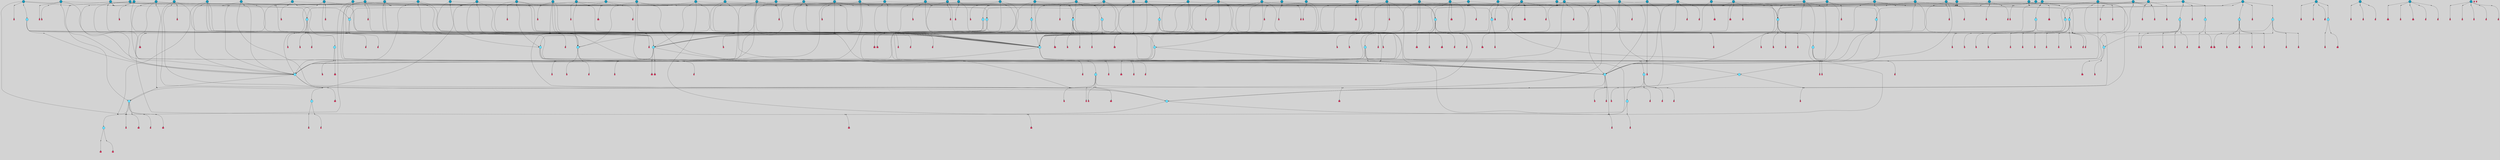 // File exported with GEGELATI v1.3.1
// On the 2024-04-08 17:26:18
// With the File::TPGGraphDotExporter
digraph{
	graph[pad = "0.212, 0.055" bgcolor = lightgray]
	node[shape=circle style = filled label = ""]
		T3 [fillcolor="#66ddff"]
		T4 [fillcolor="#66ddff"]
		T7 [fillcolor="#66ddff"]
		T9 [fillcolor="#66ddff"]
		T11 [fillcolor="#66ddff"]
		T24 [fillcolor="#66ddff"]
		T82 [fillcolor="#66ddff"]
		T111 [fillcolor="#66ddff"]
		T129 [fillcolor="#66ddff"]
		T164 [fillcolor="#66ddff"]
		T207 [fillcolor="#66ddff"]
		T324 [fillcolor="#66ddff"]
		T325 [fillcolor="#66ddff"]
		T326 [fillcolor="#66ddff"]
		T327 [fillcolor="#66ddff"]
		T574 [fillcolor="#66ddff"]
		T586 [fillcolor="#66ddff"]
		T635 [fillcolor="#66ddff"]
		T637 [fillcolor="#66ddff"]
		T687 [fillcolor="#1199bb"]
		T699 [fillcolor="#66ddff"]
		T700 [fillcolor="#66ddff"]
		T701 [fillcolor="#66ddff"]
		T776 [fillcolor="#66ddff"]
		T777 [fillcolor="#66ddff"]
		T778 [fillcolor="#66ddff"]
		T779 [fillcolor="#66ddff"]
		T830 [fillcolor="#66ddff"]
		T839 [fillcolor="#1199bb"]
		T842 [fillcolor="#1199bb"]
		T846 [fillcolor="#66ddff"]
		T860 [fillcolor="#66ddff"]
		T865 [fillcolor="#66ddff"]
		T866 [fillcolor="#66ddff"]
		T896 [fillcolor="#1199bb"]
		T897 [fillcolor="#1199bb"]
		T898 [fillcolor="#1199bb"]
		T899 [fillcolor="#1199bb"]
		T900 [fillcolor="#1199bb"]
		T901 [fillcolor="#1199bb"]
		T902 [fillcolor="#1199bb"]
		T903 [fillcolor="#66ddff"]
		T904 [fillcolor="#1199bb"]
		T906 [fillcolor="#1199bb"]
		T907 [fillcolor="#1199bb"]
		T908 [fillcolor="#1199bb"]
		T909 [fillcolor="#1199bb"]
		T910 [fillcolor="#1199bb"]
		T911 [fillcolor="#1199bb"]
		T912 [fillcolor="#1199bb"]
		T913 [fillcolor="#66ddff"]
		T914 [fillcolor="#1199bb"]
		T915 [fillcolor="#1199bb"]
		T916 [fillcolor="#1199bb"]
		T917 [fillcolor="#1199bb"]
		T918 [fillcolor="#1199bb"]
		T928 [fillcolor="#1199bb"]
		T929 [fillcolor="#1199bb"]
		T930 [fillcolor="#1199bb"]
		T931 [fillcolor="#1199bb"]
		T932 [fillcolor="#1199bb"]
		T933 [fillcolor="#1199bb"]
		T934 [fillcolor="#1199bb"]
		T935 [fillcolor="#1199bb"]
		T936 [fillcolor="#1199bb"]
		T938 [fillcolor="#1199bb"]
		T939 [fillcolor="#1199bb"]
		T940 [fillcolor="#1199bb"]
		T941 [fillcolor="#1199bb"]
		T942 [fillcolor="#66ddff"]
		T976 [fillcolor="#66ddff"]
		T977 [fillcolor="#1199bb"]
		T978 [fillcolor="#66ddff"]
		T979 [fillcolor="#66ddff"]
		T980 [fillcolor="#66ddff"]
		T981 [fillcolor="#66ddff"]
		T1042 [fillcolor="#1199bb"]
		T1056 [fillcolor="#1199bb"]
		T832 [fillcolor="#1199bb"]
		T1060 [fillcolor="#1199bb"]
		T1061 [fillcolor="#1199bb"]
		T1062 [fillcolor="#1199bb"]
		T1063 [fillcolor="#1199bb"]
		T1064 [fillcolor="#1199bb"]
		T1065 [fillcolor="#1199bb"]
		T1066 [fillcolor="#1199bb"]
		T1067 [fillcolor="#1199bb"]
		T1068 [fillcolor="#1199bb"]
		T1070 [fillcolor="#1199bb"]
		T1071 [fillcolor="#1199bb"]
		T1072 [fillcolor="#1199bb"]
		T1073 [fillcolor="#1199bb"]
		T1074 [fillcolor="#1199bb"]
		T1075 [fillcolor="#1199bb"]
		T1076 [fillcolor="#1199bb"]
		T1077 [fillcolor="#1199bb"]
		T1078 [fillcolor="#1199bb"]
		T1079 [fillcolor="#1199bb"]
		T1080 [fillcolor="#1199bb"]
		T1081 [fillcolor="#1199bb"]
		T1082 [fillcolor="#1199bb"]
		T1083 [fillcolor="#1199bb"]
		T1084 [fillcolor="#1199bb"]
		T1085 [fillcolor="#1199bb"]
		T1086 [fillcolor="#1199bb"]
		T1087 [fillcolor="#1199bb"]
		T1088 [fillcolor="#1199bb"]
		T1089 [fillcolor="#1199bb"]
		T1090 [fillcolor="#1199bb"]
		T1091 [fillcolor="#1199bb"]
		T1092 [fillcolor="#1199bb"]
		T1093 [fillcolor="#1199bb"]
		T1094 [fillcolor="#1199bb"]
		T1097 [fillcolor="#66ddff"]
		T1098 [fillcolor="#1199bb"]
		T1099 [fillcolor="#1199bb"]
		T1100 [fillcolor="#1199bb"]
		T1101 [fillcolor="#1199bb"]
		P15736 [fillcolor="#cccccc" shape=point] //6|
		I15736 [shape=box style=invis label="6|1&2|6#1|7&#92;n10|7&2|0#1|5&#92;n9|4&0|1#2|2&#92;n8|6&0|0#1|0&#92;n"]
		P15736 -> I15736[style=invis]
		A10334 [fillcolor="#ff3366" shape=box margin=0.03 width=0 height=0 label="3"]
		T3 -> P15736 -> A10334
		P15737 [fillcolor="#cccccc" shape=point] //3|
		I15737 [shape=box style=invis label="7|6&2|4#0|2&#92;n10|3&2|7#1|4&#92;n11|6&0|4#0|1&#92;n7|1&0|0#2|6&#92;n7|6&0|3#2|6&#92;n4|0&2|6#0|1&#92;n4|4&2|5#0|2&#92;n4|6&0|4#2|7&#92;n10|0&2|3#1|5&#92;n2|6&0|5#0|2&#92;n1|0&2|3#0|7&#92;n1|6&2|0#0|5&#92;n6|2&0|1#0|7&#92;n9|2&0|3#2|7&#92;n5|3&0|6#0|6&#92;n1|7&2|5#2|3&#92;n8|1&2|7#0|6&#92;n1|0&2|5#2|1&#92;n7|1&2|2#2|5&#92;n7|4&2|6#0|3&#92;n"]
		P15737 -> I15737[style=invis]
		A10335 [fillcolor="#ff3366" shape=box margin=0.03 width=0 height=0 label="4"]
		T3 -> P15737 -> A10335
		P15738 [fillcolor="#cccccc" shape=point] //7|
		I15738 [shape=box style=invis label="0|2&2|4#2|6&#92;n5|3&0|6#0|1&#92;n4|7&2|6#0|5&#92;n7|6&0|7#0|5&#92;n10|7&2|2#1|1&#92;n"]
		P15738 -> I15738[style=invis]
		A10336 [fillcolor="#ff3366" shape=box margin=0.03 width=0 height=0 label="4"]
		T4 -> P15738 -> A10336
		P15739 [fillcolor="#cccccc" shape=point] //0|
		I15739 [shape=box style=invis label="2|5&0|1#0|6&#92;n6|1&2|2#2|7&#92;n8|0&0|3#1|4&#92;n4|3&2|5#2|4&#92;n8|1&2|4#0|0&#92;n6|6&0|1#2|6&#92;n11|7&2|4#2|5&#92;n6|2&2|4#0|2&#92;n8|5&2|4#2|4&#92;n2|1&2|1#2|2&#92;n2|7&2|5#2|6&#92;n9|7&0|5#0|4&#92;n1|2&0|5#2|6&#92;n4|2&2|3#2|7&#92;n3|3&2|1#0|2&#92;n"]
		P15739 -> I15739[style=invis]
		A10337 [fillcolor="#ff3366" shape=box margin=0.03 width=0 height=0 label="5"]
		T4 -> P15739 -> A10337
		P15740 [fillcolor="#cccccc" shape=point] //-3|
		I15740 [shape=box style=invis label="1|6&2|7#0|7&#92;n10|2&0|7#1|3&#92;n9|6&2|7#2|2&#92;n5|3&0|7#0|7&#92;n1|6&2|3#0|0&#92;n2|3&2|3#2|2&#92;n5|1&2|6#0|6&#92;n"]
		P15740 -> I15740[style=invis]
		A10338 [fillcolor="#ff3366" shape=box margin=0.03 width=0 height=0 label="7"]
		T7 -> P15740 -> A10338
		P15741 [fillcolor="#cccccc" shape=point] //5|
		I15741 [shape=box style=invis label="0|5&2|3#0|1&#92;n0|6&2|1#2|4&#92;n6|2&2|6#0|7&#92;n7|4&0|3#0|1&#92;n5|4&0|7#1|6&#92;n9|1&0|5#2|2&#92;n6|3&2|3#1|7&#92;n11|7&2|4#1|6&#92;n2|5&0|1#0|0&#92;n4|7&0|0#0|2&#92;n6|2&0|6#0|0&#92;n2|1&2|6#2|4&#92;n10|0&2|0#1|0&#92;n6|6&2|4#0|6&#92;n"]
		P15741 -> I15741[style=invis]
		A10339 [fillcolor="#ff3366" shape=box margin=0.03 width=0 height=0 label="8"]
		T7 -> P15741 -> A10339
		P15742 [fillcolor="#cccccc" shape=point] //-6|
		I15742 [shape=box style=invis label="11|1&0|7#2|0&#92;n10|4&0|1#1|0&#92;n4|3&2|4#2|1&#92;n0|5&2|0#0|0&#92;n6|1&0|0#0|3&#92;n8|2&2|0#0|4&#92;n11|4&2|0#1|6&#92;n7|0&2|6#2|3&#92;n5|3&2|6#2|0&#92;n2|0&2|0#0|4&#92;n"]
		P15742 -> I15742[style=invis]
		A10340 [fillcolor="#ff3366" shape=box margin=0.03 width=0 height=0 label="9"]
		T9 -> P15742 -> A10340
		P15743 [fillcolor="#cccccc" shape=point] //2|
		I15743 [shape=box style=invis label="6|3&2|7#1|4&#92;n8|6&0|0#2|5&#92;n2|1&0|2#0|3&#92;n8|7&0|6#0|4&#92;n2|1&2|0#0|1&#92;n0|0&2|2#2|3&#92;n6|6&0|7#2|1&#92;n6|1&0|7#2|6&#92;n5|4&2|7#0|4&#92;n0|3&0|4#2|0&#92;n11|0&2|0#2|5&#92;n4|5&2|5#2|4&#92;n5|7&0|6#0|4&#92;n9|7&2|5#0|3&#92;n5|4&2|1#0|3&#92;n5|3&0|1#1|7&#92;n0|4&0|3#2|5&#92;n"]
		P15743 -> I15743[style=invis]
		A10341 [fillcolor="#ff3366" shape=box margin=0.03 width=0 height=0 label="10"]
		T9 -> P15743 -> A10341
		P15744 [fillcolor="#cccccc" shape=point] //6|
		I15744 [shape=box style=invis label="3|0&2|7#2|2&#92;n3|2&0|4#2|5&#92;n5|1&0|2#1|0&#92;n8|7&0|1#2|0&#92;n8|5&0|3#0|6&#92;n0|2&0|2#2|3&#92;n1|5&2|5#0|5&#92;n5|6&0|6#0|7&#92;n6|7&0|0#2|6&#92;n1|2&2|3#0|0&#92;n7|7&2|3#0|4&#92;n0|7&2|7#0|6&#92;n1|0&2|2#2|7&#92;n4|4&0|1#0|0&#92;n"]
		P15744 -> I15744[style=invis]
		A10342 [fillcolor="#ff3366" shape=box margin=0.03 width=0 height=0 label="11"]
		T11 -> P15744 -> A10342
		P15745 [fillcolor="#cccccc" shape=point] //-4|
		I15745 [shape=box style=invis label="4|1&0|4#2|6&#92;n1|2&2|2#2|0&#92;n1|2&2|0#0|6&#92;n8|4&2|3#2|5&#92;n5|5&2|1#1|0&#92;n"]
		P15745 -> I15745[style=invis]
		A10343 [fillcolor="#ff3366" shape=box margin=0.03 width=0 height=0 label="12"]
		T11 -> P15745 -> A10343
		P15746 [fillcolor="#cccccc" shape=point] //-3|
		I15746 [shape=box style=invis label="8|1&2|3#0|5&#92;n0|6&0|5#0|5&#92;n3|7&2|1#0|6&#92;n3|5&0|1#0|0&#92;n9|5&2|0#0|4&#92;n3|5&0|2#0|3&#92;n10|6&2|4#1|0&#92;n9|4&2|7#2|6&#92;n1|7&2|5#2|2&#92;n"]
		P15746 -> I15746[style=invis]
		A10344 [fillcolor="#ff3366" shape=box margin=0.03 width=0 height=0 label="5"]
		T4 -> P15746 -> A10344
		P15747 [fillcolor="#cccccc" shape=point] //1|
		I15747 [shape=box style=invis label="5|1&0|6#2|7&#92;n2|4&0|4#2|2&#92;n0|6&0|5#0|4&#92;n10|6&2|5#1|6&#92;n9|3&0|1#1|7&#92;n10|3&2|2#1|0&#92;n5|0&0|0#2|1&#92;n11|3&2|3#1|5&#92;n10|3&0|1#1|0&#92;n2|4&0|1#0|1&#92;n0|2&0|3#2|4&#92;n9|2&2|1#2|5&#92;n11|7&2|6#2|6&#92;n"]
		P15747 -> I15747[style=invis]
		T24 -> P15747 -> T7
		P15748 [fillcolor="#cccccc" shape=point] //5|
		I15748 [shape=box style=invis label="3|0&2|0#0|1&#92;n3|0&0|7#0|1&#92;n5|3&0|2#2|6&#92;n4|4&2|4#2|6&#92;n11|2&0|7#1|6&#92;n2|7&2|2#2|5&#92;n9|3&2|6#2|7&#92;n7|7&0|0#0|4&#92;n6|1&2|4#2|3&#92;n5|4&2|0#1|6&#92;n1|3&0|7#0|4&#92;n"]
		P15748 -> I15748[style=invis]
		A10345 [fillcolor="#ff3366" shape=box margin=0.03 width=0 height=0 label="7"]
		T24 -> P15748 -> A10345
		P15749 [fillcolor="#cccccc" shape=point] //-2|
		I15749 [shape=box style=invis label="4|1&0|4#0|3&#92;n4|2&0|5#2|0&#92;n5|5&2|6#0|5&#92;n1|4&0|1#0|2&#92;n6|3&2|7#1|5&#92;n0|4&2|0#0|3&#92;n8|5&2|5#1|2&#92;n10|7&2|7#1|1&#92;n3|4&0|0#2|1&#92;n3|6&2|5#2|5&#92;n8|3&0|1#0|7&#92;n10|0&2|7#1|3&#92;n4|1&2|4#0|1&#92;n9|3&2|0#0|4&#92;n3|6&2|0#0|4&#92;n1|2&0|6#2|1&#92;n4|0&2|1#2|2&#92;n"]
		P15749 -> I15749[style=invis]
		A10346 [fillcolor="#ff3366" shape=box margin=0.03 width=0 height=0 label="14"]
		T24 -> P15749 -> A10346
		P15750 [fillcolor="#cccccc" shape=point] //6|
		I15750 [shape=box style=invis label="7|0&2|5#1|2&#92;n10|6&2|1#1|3&#92;n7|5&0|2#0|7&#92;n10|7&0|1#1|5&#92;n4|6&2|5#0|5&#92;n4|4&0|7#2|7&#92;n"]
		P15750 -> I15750[style=invis]
		A10347 [fillcolor="#ff3366" shape=box margin=0.03 width=0 height=0 label="7"]
		T82 -> P15750 -> A10347
		P15751 [fillcolor="#cccccc" shape=point] //6|
		I15751 [shape=box style=invis label="0|5&2|3#0|1&#92;n0|6&2|1#2|4&#92;n9|1&0|5#2|2&#92;n7|4&0|3#0|1&#92;n5|4&0|7#1|6&#92;n2|5&0|1#0|0&#92;n6|3&2|3#1|7&#92;n11|7&2|4#1|6&#92;n6|2&2|6#0|1&#92;n4|7&0|0#0|2&#92;n6|2&0|6#0|0&#92;n9|1&2|6#2|4&#92;n10|0&2|0#1|0&#92;n6|6&2|4#0|6&#92;n"]
		P15751 -> I15751[style=invis]
		A10348 [fillcolor="#ff3366" shape=box margin=0.03 width=0 height=0 label="8"]
		T82 -> P15751 -> A10348
		T82 -> P15742
		P15752 [fillcolor="#cccccc" shape=point] //-5|
		I15752 [shape=box style=invis label="0|0&2|3#0|2&#92;n10|5&0|6#1|3&#92;n7|3&0|6#2|3&#92;n3|4&0|6#0|6&#92;n10|5&0|2#1|1&#92;n5|0&0|1#0|3&#92;n6|6&2|5#1|5&#92;n7|4&0|2#1|7&#92;n5|7&0|1#2|5&#92;n1|5&0|0#0|3&#92;n7|5&2|1#2|6&#92;n9|0&0|2#0|0&#92;n4|0&2|4#0|0&#92;n4|6&0|0#2|3&#92;n3|1&0|6#2|5&#92;n7|7&2|1#2|3&#92;n9|4&2|2#0|6&#92;n"]
		P15752 -> I15752[style=invis]
		T111 -> P15752 -> T9
		P15753 [fillcolor="#cccccc" shape=point] //7|
		I15753 [shape=box style=invis label="7|4&2|1#2|0&#92;n4|1&2|4#2|3&#92;n5|0&2|0#2|2&#92;n6|1&2|4#2|6&#92;n"]
		P15753 -> I15753[style=invis]
		A10349 [fillcolor="#ff3366" shape=box margin=0.03 width=0 height=0 label="9"]
		T111 -> P15753 -> A10349
		P15754 [fillcolor="#cccccc" shape=point] //2|
		I15754 [shape=box style=invis label="3|0&2|0#0|1&#92;n11|2&0|7#1|6&#92;n8|7&2|4#0|5&#92;n5|3&0|2#2|6&#92;n4|4&2|4#2|6&#92;n3|0&0|7#0|1&#92;n2|7&2|2#2|5&#92;n9|3&2|6#2|7&#92;n7|7&0|0#0|4&#92;n6|1&2|4#1|3&#92;n5|4&2|0#1|6&#92;n1|3&0|7#0|4&#92;n"]
		P15754 -> I15754[style=invis]
		A10350 [fillcolor="#ff3366" shape=box margin=0.03 width=0 height=0 label="7"]
		T111 -> P15754 -> A10350
		T111 -> P15742
		P15755 [fillcolor="#cccccc" shape=point] //8|
		I15755 [shape=box style=invis label="9|0&0|1#2|0&#92;n10|1&2|5#1|4&#92;n8|2&2|6#0|4&#92;n2|4&2|5#2|3&#92;n4|2&2|2#0|2&#92;n7|5&0|2#0|0&#92;n8|2&2|1#1|3&#92;n8|7&0|7#2|1&#92;n1|1&0|0#0|7&#92;n5|6&2|5#1|0&#92;n6|6&2|5#0|0&#92;n11|4&0|3#2|6&#92;n4|2&2|4#0|7&#92;n5|6&0|1#2|0&#92;n11|3&0|2#0|7&#92;n"]
		P15755 -> I15755[style=invis]
		A10351 [fillcolor="#ff3366" shape=box margin=0.03 width=0 height=0 label="6"]
		T129 -> P15755 -> A10351
		T129 -> P15748
		P15756 [fillcolor="#cccccc" shape=point] //10|
		I15756 [shape=box style=invis label="4|5&2|7#2|1&#92;n1|7&2|3#0|6&#92;n3|5&2|2#0|3&#92;n10|3&0|7#1|4&#92;n7|1&0|4#2|6&#92;n10|2&0|3#1|7&#92;n9|5&2|0#0|4&#92;n4|0&0|3#2|7&#92;n11|4&2|6#1|2&#92;n5|4&2|7#0|2&#92;n2|6&2|4#0|0&#92;n6|5&0|7#2|1&#92;n5|3&2|3#1|6&#92;n10|7&2|0#1|2&#92;n"]
		P15756 -> I15756[style=invis]
		A10352 [fillcolor="#ff3366" shape=box margin=0.03 width=0 height=0 label="5"]
		T129 -> P15756 -> A10352
		P15757 [fillcolor="#cccccc" shape=point] //5|
		I15757 [shape=box style=invis label="9|4&2|3#1|3&#92;n0|4&2|4#0|5&#92;n6|1&2|6#2|5&#92;n4|0&0|5#2|0&#92;n"]
		P15757 -> I15757[style=invis]
		A10353 [fillcolor="#ff3366" shape=box margin=0.03 width=0 height=0 label="7"]
		T129 -> P15757 -> A10353
		P15758 [fillcolor="#cccccc" shape=point] //6|
		I15758 [shape=box style=invis label="9|4&2|7#0|6&#92;n8|4&0|1#1|0&#92;n1|3&0|0#2|1&#92;n2|4&0|6#2|2&#92;n5|1&2|5#0|7&#92;n3|0&0|3#2|6&#92;n2|2&2|6#0|2&#92;n8|4&0|4#2|2&#92;n5|1&2|4#0|3&#92;n9|4&0|6#0|6&#92;n5|0&2|2#1|5&#92;n11|7&0|0#1|1&#92;n0|4&0|3#0|3&#92;n7|7&2|4#2|5&#92;n1|5&0|1#2|1&#92;n"]
		P15758 -> I15758[style=invis]
		A10354 [fillcolor="#ff3366" shape=box margin=0.03 width=0 height=0 label="1"]
		T129 -> P15758 -> A10354
		T164 -> P15739
		P15759 [fillcolor="#cccccc" shape=point] //-1|
		I15759 [shape=box style=invis label="6|4&0|4#2|4&#92;n4|5&2|5#2|4&#92;n9|7&2|5#0|3&#92;n3|7&2|6#0|6&#92;n8|7&0|6#0|4&#92;n2|1&2|0#0|1&#92;n8|6&0|0#2|5&#92;n2|1&0|2#0|3&#92;n6|1&0|7#2|6&#92;n6|3&0|1#1|6&#92;n5|4&2|7#0|4&#92;n0|7&0|4#2|0&#92;n11|0&2|0#2|5&#92;n3|7&2|0#2|7&#92;n8|3&2|7#1|4&#92;n5|7&0|6#0|4&#92;n0|0&2|3#2|3&#92;n5|4&2|1#0|3&#92;n0|4&0|3#2|5&#92;n"]
		P15759 -> I15759[style=invis]
		A10355 [fillcolor="#ff3366" shape=box margin=0.03 width=0 height=0 label="10"]
		T164 -> P15759 -> A10355
		P15760 [fillcolor="#cccccc" shape=point] //-7|
		I15760 [shape=box style=invis label="6|1&0|2#0|3&#92;n1|2&0|1#2|0&#92;n10|3&2|2#1|1&#92;n0|1&0|2#0|7&#92;n4|6&2|7#2|4&#92;n6|0&2|7#0|6&#92;n"]
		P15760 -> I15760[style=invis]
		A10356 [fillcolor="#ff3366" shape=box margin=0.03 width=0 height=0 label="7"]
		T164 -> P15760 -> A10356
		P15761 [fillcolor="#cccccc" shape=point] //-6|
		I15761 [shape=box style=invis label="11|7&0|1#0|6&#92;n3|5&0|1#0|3&#92;n1|5&0|5#0|6&#92;n1|7&2|5#2|2&#92;n0|0&0|2#2|2&#92;n4|4&0|1#0|5&#92;n6|4&2|2#0|2&#92;n0|6&2|5#0|5&#92;n0|3&2|2#2|6&#92;n"]
		P15761 -> I15761[style=invis]
		A10357 [fillcolor="#ff3366" shape=box margin=0.03 width=0 height=0 label="5"]
		T164 -> P15761 -> A10357
		P15762 [fillcolor="#cccccc" shape=point] //4|
		I15762 [shape=box style=invis label="4|3&0|6#0|3&#92;n5|7&2|3#2|2&#92;n5|6&0|7#1|2&#92;n1|4&2|6#0|3&#92;n8|4&2|1#2|5&#92;n9|5&2|4#1|4&#92;n2|4&0|5#0|7&#92;n10|0&0|6#1|3&#92;n3|0&0|6#0|2&#92;n2|7&2|7#2|6&#92;n5|2&0|5#1|5&#92;n10|4&2|5#1|7&#92;n4|0&0|4#2|4&#92;n11|1&0|4#2|6&#92;n10|6&2|0#1|4&#92;n9|7&0|3#1|4&#92;n4|5&2|7#0|6&#92;n11|5&2|6#2|3&#92;n0|3&0|5#0|1&#92;n"]
		P15762 -> I15762[style=invis]
		A10358 [fillcolor="#ff3366" shape=box margin=0.03 width=0 height=0 label="13"]
		T164 -> P15762 -> A10358
		P15763 [fillcolor="#cccccc" shape=point] //7|
		I15763 [shape=box style=invis label="7|0&2|1#2|0&#92;n9|7&2|1#1|7&#92;n8|2&0|1#1|0&#92;n6|6&0|2#1|1&#92;n2|2&0|5#0|0&#92;n5|7&0|0#2|1&#92;n5|1&2|5#1|5&#92;n4|7&2|4#2|3&#92;n10|5&2|2#1|5&#92;n1|3&2|2#2|0&#92;n10|2&2|6#1|5&#92;n"]
		P15763 -> I15763[style=invis]
		A10359 [fillcolor="#ff3366" shape=box margin=0.03 width=0 height=0 label="1"]
		T207 -> P15763 -> A10359
		P15764 [fillcolor="#cccccc" shape=point] //-3|
		I15764 [shape=box style=invis label="3|7&0|0#0|2&#92;n11|5&0|1#1|1&#92;n4|1&0|6#2|6&#92;n4|0&0|1#0|5&#92;n"]
		P15764 -> I15764[style=invis]
		T207 -> P15764 -> T24
		P15765 [fillcolor="#cccccc" shape=point] //5|
		I15765 [shape=box style=invis label="8|1&2|6#0|6&#92;n3|0&0|7#0|1&#92;n11|3&0|2#2|6&#92;n4|4&2|4#2|6&#92;n11|2&0|7#1|6&#92;n2|7&2|2#2|5&#92;n7|7&0|0#0|4&#92;n6|1&2|4#2|3&#92;n5|4&2|0#1|6&#92;n3|0&2|0#0|1&#92;n1|3&0|7#0|4&#92;n"]
		P15765 -> I15765[style=invis]
		A10360 [fillcolor="#ff3366" shape=box margin=0.03 width=0 height=0 label="7"]
		T207 -> P15765 -> A10360
		P15766 [fillcolor="#cccccc" shape=point] //5|
		I15766 [shape=box style=invis label="10|4&2|6#1|2&#92;n8|4&0|1#1|0&#92;n0|4&2|6#0|0&#92;n8|4&2|5#2|1&#92;n7|5&2|5#1|0&#92;n3|6&0|6#2|2&#92;n1|7&0|7#0|5&#92;n2|0&0|7#2|4&#92;n9|4&2|6#2|7&#92;n2|6&2|2#0|0&#92;n11|7&2|7#0|7&#92;n5|5&0|0#0|1&#92;n10|1&0|0#1|0&#92;n7|3&0|1#2|5&#92;n9|2&2|7#1|5&#92;n9|0&2|5#1|2&#92;n1|6&2|4#2|2&#92;n3|3&2|2#0|7&#92;n1|6&2|0#0|0&#92;n6|4&2|6#1|0&#92;n"]
		P15766 -> I15766[style=invis]
		A10361 [fillcolor="#ff3366" shape=box margin=0.03 width=0 height=0 label="1"]
		T207 -> P15766 -> A10361
		P15767 [fillcolor="#cccccc" shape=point] //7|
		I15767 [shape=box style=invis label="6|1&2|6#2|7&#92;n7|0&2|4#2|3&#92;n3|3&0|7#0|6&#92;n5|4&0|2#2|4&#92;n8|5&2|6#2|7&#92;n0|0&2|3#0|3&#92;n5|4&2|4#2|6&#92;n"]
		P15767 -> I15767[style=invis]
		T207 -> P15767 -> T4
		P15768 [fillcolor="#cccccc" shape=point] //-9|
		I15768 [shape=box style=invis label="2|0&2|0#2|1&#92;n4|4&2|4#2|6&#92;n9|1&0|3#1|7&#92;n5|3&0|2#2|6&#92;n2|7&2|2#2|5&#92;n5|4&2|0#1|6&#92;n3|0&0|7#0|1&#92;n1|3&0|7#0|4&#92;n11|6&2|2#0|7&#92;n7|7&0|0#0|4&#92;n11|0&0|7#1|6&#92;n9|3&2|6#2|7&#92;n"]
		P15768 -> I15768[style=invis]
		A10362 [fillcolor="#ff3366" shape=box margin=0.03 width=0 height=0 label="7"]
		T326 -> P15768 -> A10362
		P15769 [fillcolor="#cccccc" shape=point] //-4|
		I15769 [shape=box style=invis label="4|1&0|4#2|6&#92;n1|2&2|2#2|0&#92;n1|2&2|0#0|6&#92;n8|4&2|3#2|5&#92;n5|5&2|1#1|0&#92;n"]
		P15769 -> I15769[style=invis]
		A10363 [fillcolor="#ff3366" shape=box margin=0.03 width=0 height=0 label="12"]
		T325 -> P15769 -> A10363
		P15770 [fillcolor="#cccccc" shape=point] //6|
		I15770 [shape=box style=invis label="3|0&2|7#2|2&#92;n3|2&0|4#2|5&#92;n5|1&0|2#1|0&#92;n8|7&0|1#2|0&#92;n8|5&0|3#0|6&#92;n0|2&0|2#2|3&#92;n1|5&2|5#0|5&#92;n5|6&0|6#0|7&#92;n6|7&0|0#2|6&#92;n1|2&2|3#0|0&#92;n7|7&2|3#0|4&#92;n0|7&2|7#0|6&#92;n1|0&2|2#2|7&#92;n4|4&0|1#0|0&#92;n"]
		P15770 -> I15770[style=invis]
		A10364 [fillcolor="#ff3366" shape=box margin=0.03 width=0 height=0 label="11"]
		T325 -> P15770 -> A10364
		P15771 [fillcolor="#cccccc" shape=point] //2|
		I15771 [shape=box style=invis label="4|1&0|4#2|6&#92;n5|5&2|1#1|0&#92;n1|0&2|0#0|6&#92;n8|4&2|3#2|5&#92;n"]
		P15771 -> I15771[style=invis]
		T326 -> P15771 -> T325
		P15772 [fillcolor="#cccccc" shape=point] //8|
		I15772 [shape=box style=invis label="9|7&0|5#2|5&#92;n3|3&2|3#0|2&#92;n9|5&2|2#1|0&#92;n2|3&0|6#0|3&#92;n4|4&2|5#2|7&#92;n11|3&2|0#1|5&#92;n6|6&2|1#2|2&#92;n4|6&0|1#2|2&#92;n2|5&2|7#2|2&#92;n7|7&2|2#2|3&#92;n6|5&0|3#2|6&#92;n6|7&0|6#0|2&#92;n"]
		P15772 -> I15772[style=invis]
		A10365 [fillcolor="#ff3366" shape=box margin=0.03 width=0 height=0 label="14"]
		T326 -> P15772 -> A10365
		P15773 [fillcolor="#cccccc" shape=point] //4|
		I15773 [shape=box style=invis label="4|3&0|6#0|3&#92;n5|7&2|3#2|2&#92;n5|6&0|7#1|2&#92;n1|4&2|6#0|3&#92;n8|4&2|1#2|5&#92;n9|5&2|4#1|4&#92;n2|4&0|5#0|7&#92;n10|0&0|6#1|3&#92;n3|0&0|6#0|2&#92;n2|7&2|7#2|6&#92;n5|2&0|5#1|5&#92;n10|4&2|5#1|7&#92;n4|0&0|4#2|4&#92;n11|1&0|4#2|6&#92;n10|6&2|0#1|4&#92;n9|7&0|3#1|4&#92;n4|5&2|7#0|6&#92;n11|5&2|6#2|3&#92;n0|3&0|5#0|1&#92;n"]
		P15773 -> I15773[style=invis]
		A10366 [fillcolor="#ff3366" shape=box margin=0.03 width=0 height=0 label="13"]
		T326 -> P15773 -> A10366
		P15774 [fillcolor="#cccccc" shape=point] //-3|
		I15774 [shape=box style=invis label="4|5&0|0#0|0&#92;n4|7&0|0#0|2&#92;n0|6&2|1#2|4&#92;n9|1&0|5#2|2&#92;n10|0&2|0#1|0&#92;n6|6&2|4#0|6&#92;n2|5&0|1#0|0&#92;n6|3&2|3#1|7&#92;n11|7&2|4#1|6&#92;n6|2&2|6#0|1&#92;n6|2&0|0#0|0&#92;n9|1&2|6#2|4&#92;n10|4&0|3#1|1&#92;n5|4&2|7#1|6&#92;n"]
		P15774 -> I15774[style=invis]
		T327 -> P15774 -> T326
		P15775 [fillcolor="#cccccc" shape=point] //5|
		I15775 [shape=box style=invis label="0|5&2|3#0|1&#92;n0|6&2|1#2|4&#92;n6|2&2|6#0|7&#92;n7|4&0|3#0|1&#92;n5|4&0|7#1|6&#92;n9|1&0|5#2|2&#92;n6|3&2|3#1|7&#92;n11|7&2|4#1|6&#92;n2|5&0|1#0|0&#92;n4|7&0|0#0|2&#92;n6|2&0|6#0|0&#92;n2|1&2|6#2|4&#92;n10|0&2|0#1|0&#92;n6|6&2|4#0|6&#92;n"]
		P15775 -> I15775[style=invis]
		A10367 [fillcolor="#ff3366" shape=box margin=0.03 width=0 height=0 label="8"]
		T324 -> P15775 -> A10367
		P15776 [fillcolor="#cccccc" shape=point] //-3|
		I15776 [shape=box style=invis label="1|6&2|7#0|7&#92;n10|2&0|7#1|3&#92;n9|6&2|7#2|2&#92;n5|3&0|7#0|7&#92;n1|6&2|3#0|0&#92;n2|3&2|3#2|2&#92;n5|1&2|6#0|6&#92;n"]
		P15776 -> I15776[style=invis]
		A10368 [fillcolor="#ff3366" shape=box margin=0.03 width=0 height=0 label="7"]
		T324 -> P15776 -> A10368
		P15777 [fillcolor="#cccccc" shape=point] //1|
		I15777 [shape=box style=invis label="0|4&0|1#0|1&#92;n10|5&2|5#1|6&#92;n7|7&2|5#2|2&#92;n9|5&0|7#2|7&#92;n8|4&0|3#2|7&#92;n11|0&2|3#0|5&#92;n7|0&0|0#0|1&#92;n4|2&0|4#0|5&#92;n5|1&0|6#2|7&#92;n11|3&0|7#1|3&#92;n"]
		P15777 -> I15777[style=invis]
		T327 -> P15777 -> T324
		P15778 [fillcolor="#cccccc" shape=point] //-8|
		I15778 [shape=box style=invis label="7|5&0|4#2|4&#92;n"]
		P15778 -> I15778[style=invis]
		A10369 [fillcolor="#ff3366" shape=box margin=0.03 width=0 height=0 label="3"]
		T326 -> P15778 -> A10369
		P15779 [fillcolor="#cccccc" shape=point] //4|
		I15779 [shape=box style=invis label="4|3&0|6#0|3&#92;n5|7&2|3#2|2&#92;n5|6&0|7#1|2&#92;n1|4&2|6#0|3&#92;n8|4&2|1#2|5&#92;n9|5&2|4#1|4&#92;n2|4&0|5#0|7&#92;n10|0&0|6#1|3&#92;n3|0&0|6#0|2&#92;n2|7&2|7#2|6&#92;n5|2&0|5#1|5&#92;n10|4&2|5#1|7&#92;n4|0&0|4#2|4&#92;n11|1&0|4#2|6&#92;n10|6&2|0#1|4&#92;n9|7&0|3#1|4&#92;n4|5&2|7#0|6&#92;n11|5&2|6#2|3&#92;n0|3&0|5#0|1&#92;n"]
		P15779 -> I15779[style=invis]
		A10370 [fillcolor="#ff3366" shape=box margin=0.03 width=0 height=0 label="13"]
		T327 -> P15779 -> A10370
		P15780 [fillcolor="#cccccc" shape=point] //8|
		I15780 [shape=box style=invis label="9|0&0|1#2|0&#92;n10|1&2|5#1|4&#92;n8|2&2|6#0|4&#92;n2|4&2|5#2|3&#92;n4|2&2|2#0|2&#92;n7|5&0|2#0|0&#92;n8|2&2|1#1|3&#92;n8|7&0|7#2|1&#92;n1|1&0|0#0|7&#92;n5|6&2|5#1|0&#92;n6|6&2|5#0|0&#92;n11|4&0|3#2|6&#92;n4|2&2|4#0|7&#92;n5|6&0|1#2|0&#92;n11|3&0|2#0|7&#92;n"]
		P15780 -> I15780[style=invis]
		A10371 [fillcolor="#ff3366" shape=box margin=0.03 width=0 height=0 label="6"]
		T574 -> P15780 -> A10371
		P15781 [fillcolor="#cccccc" shape=point] //5|
		I15781 [shape=box style=invis label="3|0&2|0#0|1&#92;n3|0&0|7#0|1&#92;n5|3&0|2#2|6&#92;n4|4&2|4#2|6&#92;n11|2&0|7#1|6&#92;n2|7&2|2#2|5&#92;n9|3&2|6#2|7&#92;n7|7&0|0#0|4&#92;n6|1&2|4#2|3&#92;n5|4&2|0#1|6&#92;n1|3&0|7#0|4&#92;n"]
		P15781 -> I15781[style=invis]
		A10372 [fillcolor="#ff3366" shape=box margin=0.03 width=0 height=0 label="7"]
		T574 -> P15781 -> A10372
		P15782 [fillcolor="#cccccc" shape=point] //10|
		I15782 [shape=box style=invis label="4|5&2|7#2|1&#92;n1|7&2|3#0|6&#92;n3|5&2|2#0|3&#92;n10|3&0|7#1|4&#92;n7|1&0|4#2|6&#92;n10|2&0|3#1|7&#92;n9|5&2|0#0|4&#92;n4|0&0|3#2|7&#92;n11|4&2|6#1|2&#92;n5|4&2|7#0|2&#92;n2|6&2|4#0|0&#92;n6|5&0|7#2|1&#92;n5|3&2|3#1|6&#92;n10|7&2|0#1|2&#92;n"]
		P15782 -> I15782[style=invis]
		A10373 [fillcolor="#ff3366" shape=box margin=0.03 width=0 height=0 label="5"]
		T574 -> P15782 -> A10373
		P15783 [fillcolor="#cccccc" shape=point] //6|
		I15783 [shape=box style=invis label="9|4&2|7#0|6&#92;n8|4&0|1#1|0&#92;n1|3&0|0#2|1&#92;n2|4&0|6#2|2&#92;n5|1&2|5#0|7&#92;n3|0&0|3#2|6&#92;n2|2&2|6#0|2&#92;n8|4&0|4#2|2&#92;n5|1&2|4#0|3&#92;n9|4&0|6#0|6&#92;n5|0&2|2#1|5&#92;n11|7&0|0#1|1&#92;n0|4&0|3#0|3&#92;n7|7&2|4#2|5&#92;n1|5&0|1#2|1&#92;n"]
		P15783 -> I15783[style=invis]
		A10374 [fillcolor="#ff3366" shape=box margin=0.03 width=0 height=0 label="1"]
		T574 -> P15783 -> A10374
		P15784 [fillcolor="#cccccc" shape=point] //5|
		I15784 [shape=box style=invis label="9|4&2|3#1|3&#92;n0|4&2|4#0|5&#92;n6|1&2|6#2|5&#92;n4|0&0|5#2|0&#92;n"]
		P15784 -> I15784[style=invis]
		A10375 [fillcolor="#ff3366" shape=box margin=0.03 width=0 height=0 label="7"]
		T574 -> P15784 -> A10375
		P15785 [fillcolor="#cccccc" shape=point] //-9|
		I15785 [shape=box style=invis label="5|5&0|5#0|6&#92;n0|5&2|3#0|1&#92;n8|5&0|3#1|6&#92;n6|2&0|6#0|0&#92;n4|7&0|0#0|5&#92;n10|0&2|0#1|0&#92;n11|2&0|4#1|6&#92;n9|1&0|5#2|2&#92;n6|3&2|3#1|7&#92;n5|7&0|7#1|6&#92;n0|6&2|1#2|4&#92;n2|1&2|6#2|4&#92;n7|4&0|3#0|1&#92;n6|6&2|4#0|6&#92;n"]
		P15785 -> I15785[style=invis]
		A10376 [fillcolor="#ff3366" shape=box margin=0.03 width=0 height=0 label="8"]
		T586 -> P15785 -> A10376
		T586 -> P15750
		P15786 [fillcolor="#cccccc" shape=point] //3|
		I15786 [shape=box style=invis label="9|0&0|1#2|2&#92;n8|6&0|0#1|0&#92;n8|2&0|2#2|4&#92;n3|5&0|1#0|5&#92;n0|0&0|6#2|7&#92;n"]
		P15786 -> I15786[style=invis]
		A10377 [fillcolor="#ff3366" shape=box margin=0.03 width=0 height=0 label="3"]
		T586 -> P15786 -> A10377
		P15787 [fillcolor="#cccccc" shape=point] //-6|
		I15787 [shape=box style=invis label="6|1&2|7#0|1&#92;n10|4&0|0#1|1&#92;n11|0&2|4#0|6&#92;n7|7&2|2#2|2&#92;n2|0&2|5#0|0&#92;n9|2&2|1#2|7&#92;n7|2&2|0#1|5&#92;n0|2&2|7#2|5&#92;n7|2&2|4#2|5&#92;n1|1&2|7#0|6&#92;n3|4&2|2#0|3&#92;n7|4&2|0#2|1&#92;n"]
		P15787 -> I15787[style=invis]
		T586 -> P15787 -> T111
		P15788 [fillcolor="#cccccc" shape=point] //-2|
		I15788 [shape=box style=invis label="0|3&2|7#2|5&#92;n10|0&2|3#1|4&#92;n2|0&2|5#0|6&#92;n7|7&2|2#2|1&#92;n0|2&2|3#0|4&#92;n10|2&2|4#1|5&#92;n9|2&2|1#2|6&#92;n3|4&2|6#2|1&#92;n5|1&2|3#2|4&#92;n4|2&2|5#2|7&#92;n7|4&0|4#1|1&#92;n5|6&2|7#1|0&#92;n1|0&0|6#0|0&#92;n"]
		P15788 -> I15788[style=invis]
		T586 -> P15788 -> T111
		P15789 [fillcolor="#cccccc" shape=point] //4|
		I15789 [shape=box style=invis label="4|3&0|6#0|3&#92;n5|7&2|3#2|2&#92;n5|6&0|7#1|2&#92;n1|4&2|6#0|3&#92;n8|4&2|1#2|5&#92;n9|5&2|4#1|4&#92;n2|4&0|5#0|7&#92;n10|0&0|6#1|3&#92;n3|0&0|6#0|2&#92;n2|7&2|7#2|6&#92;n5|2&0|5#1|5&#92;n10|4&2|5#1|7&#92;n4|0&0|4#2|4&#92;n11|1&0|4#2|6&#92;n10|6&2|0#1|4&#92;n9|7&0|3#1|4&#92;n4|5&2|7#0|6&#92;n11|5&2|6#2|3&#92;n0|3&0|5#0|1&#92;n"]
		P15789 -> I15789[style=invis]
		A10378 [fillcolor="#ff3366" shape=box margin=0.03 width=0 height=0 label="13"]
		T635 -> P15789 -> A10378
		P15790 [fillcolor="#cccccc" shape=point] //-6|
		I15790 [shape=box style=invis label="11|7&0|1#0|6&#92;n3|5&0|1#0|3&#92;n1|5&0|5#0|6&#92;n1|7&2|5#2|2&#92;n0|0&0|2#2|2&#92;n4|4&0|1#0|5&#92;n6|4&2|2#0|2&#92;n0|6&2|5#0|5&#92;n0|3&2|2#2|6&#92;n"]
		P15790 -> I15790[style=invis]
		A10379 [fillcolor="#ff3366" shape=box margin=0.03 width=0 height=0 label="5"]
		T635 -> P15790 -> A10379
		P15791 [fillcolor="#cccccc" shape=point] //-6|
		I15791 [shape=box style=invis label="11|1&0|7#2|0&#92;n10|4&0|1#1|0&#92;n4|3&2|4#2|1&#92;n0|5&2|0#0|0&#92;n6|1&0|0#0|3&#92;n8|2&2|0#0|4&#92;n11|4&2|0#1|6&#92;n7|0&2|6#2|3&#92;n5|3&2|6#2|0&#92;n2|0&2|0#0|4&#92;n"]
		P15791 -> I15791[style=invis]
		A10380 [fillcolor="#ff3366" shape=box margin=0.03 width=0 height=0 label="9"]
		T637 -> P15791 -> A10380
		P15792 [fillcolor="#cccccc" shape=point] //0|
		I15792 [shape=box style=invis label="2|5&0|1#0|6&#92;n6|1&2|2#2|7&#92;n8|0&0|3#1|4&#92;n4|3&2|5#2|4&#92;n8|1&2|4#0|0&#92;n6|6&0|1#2|6&#92;n11|7&2|4#2|5&#92;n6|2&2|4#0|2&#92;n8|5&2|4#2|4&#92;n2|1&2|1#2|2&#92;n2|7&2|5#2|6&#92;n9|7&0|5#0|4&#92;n1|2&0|5#2|6&#92;n4|2&2|3#2|7&#92;n3|3&2|1#0|2&#92;n"]
		P15792 -> I15792[style=invis]
		A10381 [fillcolor="#ff3366" shape=box margin=0.03 width=0 height=0 label="5"]
		T635 -> P15792 -> A10381
		P15793 [fillcolor="#cccccc" shape=point] //2|
		I15793 [shape=box style=invis label="6|3&2|7#1|4&#92;n8|6&0|0#2|5&#92;n2|1&0|2#0|3&#92;n8|7&0|6#0|4&#92;n2|1&2|0#0|1&#92;n0|0&2|2#2|3&#92;n6|6&0|7#2|1&#92;n6|1&0|7#2|6&#92;n5|4&2|7#0|4&#92;n0|3&0|4#2|0&#92;n11|0&2|0#2|5&#92;n4|5&2|5#2|4&#92;n5|7&0|6#0|4&#92;n9|7&2|5#0|3&#92;n5|4&2|1#0|3&#92;n5|3&0|1#1|7&#92;n0|4&0|3#2|5&#92;n"]
		P15793 -> I15793[style=invis]
		A10382 [fillcolor="#ff3366" shape=box margin=0.03 width=0 height=0 label="10"]
		T637 -> P15793 -> A10382
		P15794 [fillcolor="#cccccc" shape=point] //-1|
		I15794 [shape=box style=invis label="6|4&0|4#2|4&#92;n4|5&2|5#2|4&#92;n9|7&2|5#0|3&#92;n3|7&2|6#0|6&#92;n8|7&0|6#0|4&#92;n2|1&2|0#0|1&#92;n8|6&0|0#2|5&#92;n2|1&0|2#0|3&#92;n6|1&0|7#2|6&#92;n6|3&0|1#1|6&#92;n5|4&2|7#0|4&#92;n0|7&0|4#2|0&#92;n11|0&2|0#2|5&#92;n3|7&2|0#2|7&#92;n8|3&2|7#1|4&#92;n5|7&0|6#0|4&#92;n0|0&2|3#2|3&#92;n5|4&2|1#0|3&#92;n0|4&0|3#2|5&#92;n"]
		P15794 -> I15794[style=invis]
		A10383 [fillcolor="#ff3366" shape=box margin=0.03 width=0 height=0 label="10"]
		T635 -> P15794 -> A10383
		P15795 [fillcolor="#cccccc" shape=point] //-7|
		I15795 [shape=box style=invis label="6|1&0|2#0|3&#92;n1|2&0|1#2|0&#92;n10|3&2|2#1|1&#92;n0|1&0|2#0|7&#92;n4|6&2|7#2|4&#92;n6|0&2|7#0|6&#92;n"]
		P15795 -> I15795[style=invis]
		A10384 [fillcolor="#ff3366" shape=box margin=0.03 width=0 height=0 label="7"]
		T635 -> P15795 -> A10384
		P15796 [fillcolor="#cccccc" shape=point] //10|
		I15796 [shape=box style=invis label="9|3&0|1#1|7&#92;n9|0&2|7#2|2&#92;n0|5&0|2#0|3&#92;n10|1&2|2#1|6&#92;n2|5&0|0#0|4&#92;n5|3&0|7#2|0&#92;n5|2&0|0#1|2&#92;n1|0&0|2#2|5&#92;n"]
		P15796 -> I15796[style=invis]
		T687 -> P15796 -> T164
		P15797 [fillcolor="#cccccc" shape=point] //-1|
		I15797 [shape=box style=invis label="9|7&2|6#2|0&#92;n8|3&2|1#0|2&#92;n11|5&0|0#0|6&#92;n9|7&2|7#1|7&#92;n2|0&2|5#2|0&#92;n9|4&2|0#2|1&#92;n3|7&0|4#2|3&#92;n0|2&2|7#2|5&#92;n10|4&0|6#1|1&#92;n1|5&2|7#0|6&#92;n5|2&0|0#1|6&#92;n3|4&2|2#0|3&#92;n"]
		P15797 -> I15797[style=invis]
		T687 -> P15797 -> T111
		P15798 [fillcolor="#cccccc" shape=point] //7|
		I15798 [shape=box style=invis label="0|5&2|3#0|0&#92;n0|6&2|1#2|4&#92;n5|4&0|7#1|6&#92;n9|0&2|7#1|1&#92;n7|4&0|3#0|1&#92;n11|7&2|4#1|6&#92;n8|7&0|4#2|1&#92;n9|1&0|5#2|2&#92;n6|2&2|6#0|7&#92;n8|6&0|2#0|0&#92;n4|7&0|0#0|2&#92;n6|2&0|6#0|0&#92;n10|0&0|0#1|0&#92;n6|6&2|4#0|6&#92;n"]
		P15798 -> I15798[style=invis]
		T687 -> P15798 -> T129
		P15799 [fillcolor="#cccccc" shape=point] //-4|
		I15799 [shape=box style=invis label="0|7&2|5#0|4&#92;n8|5&0|5#2|7&#92;n5|6&0|7#0|4&#92;n7|0&0|5#2|1&#92;n10|6&2|1#1|2&#92;n0|0&2|1#0|6&#92;n8|4&0|5#0|6&#92;n4|2&0|5#2|4&#92;n"]
		P15799 -> I15799[style=invis]
		A10385 [fillcolor="#ff3366" shape=box margin=0.03 width=0 height=0 label="5"]
		T687 -> P15799 -> A10385
		P15800 [fillcolor="#cccccc" shape=point] //7|
		I15800 [shape=box style=invis label="9|2&2|5#2|5&#92;n8|0&0|2#1|6&#92;n11|6&2|2#1|0&#92;n3|3&0|7#0|1&#92;n6|0&2|4#2|3&#92;n3|0&0|0#2|2&#92;n1|4&0|5#0|6&#92;n5|5&0|2#2|6&#92;n2|1&0|0#2|6&#92;n4|4&2|4#2|6&#92;n"]
		P15800 -> I15800[style=invis]
		T687 -> P15800 -> T82
		P15801 [fillcolor="#cccccc" shape=point] //4|
		I15801 [shape=box style=invis label="4|3&0|6#0|3&#92;n5|7&2|3#2|2&#92;n5|6&0|7#1|2&#92;n1|4&2|6#0|3&#92;n8|4&2|1#2|5&#92;n9|5&2|4#1|4&#92;n2|4&0|5#0|7&#92;n10|0&0|6#1|3&#92;n3|0&0|6#0|2&#92;n2|7&2|7#2|6&#92;n5|2&0|5#1|5&#92;n10|4&2|5#1|7&#92;n4|0&0|4#2|4&#92;n11|1&0|4#2|6&#92;n10|6&2|0#1|4&#92;n9|7&0|3#1|4&#92;n4|5&2|7#0|6&#92;n11|5&2|6#2|3&#92;n0|3&0|5#0|1&#92;n"]
		P15801 -> I15801[style=invis]
		A10386 [fillcolor="#ff3366" shape=box margin=0.03 width=0 height=0 label="13"]
		T699 -> P15801 -> A10386
		P15802 [fillcolor="#cccccc" shape=point] //-6|
		I15802 [shape=box style=invis label="11|1&0|7#2|0&#92;n10|4&0|1#1|0&#92;n4|3&2|4#2|1&#92;n0|5&2|0#0|0&#92;n6|1&0|0#0|3&#92;n8|2&2|0#0|4&#92;n11|4&2|0#1|6&#92;n7|0&2|6#2|3&#92;n5|3&2|6#2|0&#92;n2|0&2|0#0|4&#92;n"]
		P15802 -> I15802[style=invis]
		A10387 [fillcolor="#ff3366" shape=box margin=0.03 width=0 height=0 label="9"]
		T700 -> P15802 -> A10387
		P15803 [fillcolor="#cccccc" shape=point] //2|
		I15803 [shape=box style=invis label="3|0&2|0#0|1&#92;n11|2&0|7#1|6&#92;n8|7&2|4#0|5&#92;n5|3&0|2#2|6&#92;n4|4&2|4#2|6&#92;n3|0&0|7#0|1&#92;n2|7&2|2#2|5&#92;n9|3&2|6#2|7&#92;n7|7&0|0#0|4&#92;n6|1&2|4#1|3&#92;n5|4&2|0#1|6&#92;n1|3&0|7#0|4&#92;n"]
		P15803 -> I15803[style=invis]
		A10388 [fillcolor="#ff3366" shape=box margin=0.03 width=0 height=0 label="7"]
		T700 -> P15803 -> A10388
		P15804 [fillcolor="#cccccc" shape=point] //-5|
		I15804 [shape=box style=invis label="0|0&2|3#0|2&#92;n10|5&0|6#1|3&#92;n7|3&0|6#2|3&#92;n3|4&0|6#0|6&#92;n10|5&0|2#1|1&#92;n5|0&0|1#0|3&#92;n6|6&2|5#1|5&#92;n7|4&0|2#1|7&#92;n5|7&0|1#2|5&#92;n1|5&0|0#0|3&#92;n7|5&2|1#2|6&#92;n9|0&0|2#0|0&#92;n4|0&2|4#0|0&#92;n4|6&0|0#2|3&#92;n3|1&0|6#2|5&#92;n7|7&2|1#2|3&#92;n9|4&2|2#0|6&#92;n"]
		P15804 -> I15804[style=invis]
		T700 -> P15804 -> T701
		P15805 [fillcolor="#cccccc" shape=point] //-6|
		I15805 [shape=box style=invis label="11|7&0|1#0|6&#92;n3|5&0|1#0|3&#92;n1|5&0|5#0|6&#92;n1|7&2|5#2|2&#92;n0|0&0|2#2|2&#92;n4|4&0|1#0|5&#92;n6|4&2|2#0|2&#92;n0|6&2|5#0|5&#92;n0|3&2|2#2|6&#92;n"]
		P15805 -> I15805[style=invis]
		A10389 [fillcolor="#ff3366" shape=box margin=0.03 width=0 height=0 label="5"]
		T699 -> P15805 -> A10389
		P15806 [fillcolor="#cccccc" shape=point] //-6|
		I15806 [shape=box style=invis label="11|1&0|7#2|0&#92;n10|4&0|1#1|0&#92;n4|3&2|4#2|1&#92;n0|5&2|0#0|0&#92;n6|1&0|0#0|3&#92;n8|2&2|0#0|4&#92;n11|4&2|0#1|6&#92;n7|0&2|6#2|3&#92;n5|3&2|6#2|0&#92;n2|0&2|0#0|4&#92;n"]
		P15806 -> I15806[style=invis]
		A10390 [fillcolor="#ff3366" shape=box margin=0.03 width=0 height=0 label="9"]
		T701 -> P15806 -> A10390
		P15807 [fillcolor="#cccccc" shape=point] //7|
		I15807 [shape=box style=invis label="7|4&2|1#2|0&#92;n4|1&2|4#2|3&#92;n5|0&2|0#2|2&#92;n6|1&2|4#2|6&#92;n"]
		P15807 -> I15807[style=invis]
		A10391 [fillcolor="#ff3366" shape=box margin=0.03 width=0 height=0 label="9"]
		T700 -> P15807 -> A10391
		P15808 [fillcolor="#cccccc" shape=point] //0|
		I15808 [shape=box style=invis label="2|5&0|1#0|6&#92;n6|1&2|2#2|7&#92;n8|0&0|3#1|4&#92;n4|3&2|5#2|4&#92;n8|1&2|4#0|0&#92;n6|6&0|1#2|6&#92;n11|7&2|4#2|5&#92;n6|2&2|4#0|2&#92;n8|5&2|4#2|4&#92;n2|1&2|1#2|2&#92;n2|7&2|5#2|6&#92;n9|7&0|5#0|4&#92;n1|2&0|5#2|6&#92;n4|2&2|3#2|7&#92;n3|3&2|1#0|2&#92;n"]
		P15808 -> I15808[style=invis]
		A10392 [fillcolor="#ff3366" shape=box margin=0.03 width=0 height=0 label="5"]
		T699 -> P15808 -> A10392
		P15809 [fillcolor="#cccccc" shape=point] //2|
		I15809 [shape=box style=invis label="6|3&2|7#1|4&#92;n8|6&0|0#2|5&#92;n2|1&0|2#0|3&#92;n8|7&0|6#0|4&#92;n2|1&2|0#0|1&#92;n0|0&2|2#2|3&#92;n6|6&0|7#2|1&#92;n6|1&0|7#2|6&#92;n5|4&2|7#0|4&#92;n0|3&0|4#2|0&#92;n11|0&2|0#2|5&#92;n4|5&2|5#2|4&#92;n5|7&0|6#0|4&#92;n9|7&2|5#0|3&#92;n5|4&2|1#0|3&#92;n5|3&0|1#1|7&#92;n0|4&0|3#2|5&#92;n"]
		P15809 -> I15809[style=invis]
		A10393 [fillcolor="#ff3366" shape=box margin=0.03 width=0 height=0 label="10"]
		T701 -> P15809 -> A10393
		P15810 [fillcolor="#cccccc" shape=point] //-1|
		I15810 [shape=box style=invis label="6|4&0|4#2|4&#92;n4|5&2|5#2|4&#92;n9|7&2|5#0|3&#92;n3|7&2|6#0|6&#92;n8|7&0|6#0|4&#92;n2|1&2|0#0|1&#92;n8|6&0|0#2|5&#92;n2|1&0|2#0|3&#92;n6|1&0|7#2|6&#92;n6|3&0|1#1|6&#92;n5|4&2|7#0|4&#92;n0|7&0|4#2|0&#92;n11|0&2|0#2|5&#92;n3|7&2|0#2|7&#92;n8|3&2|7#1|4&#92;n5|7&0|6#0|4&#92;n0|0&2|3#2|3&#92;n5|4&2|1#0|3&#92;n0|4&0|3#2|5&#92;n"]
		P15810 -> I15810[style=invis]
		A10394 [fillcolor="#ff3366" shape=box margin=0.03 width=0 height=0 label="10"]
		T699 -> P15810 -> A10394
		P15811 [fillcolor="#cccccc" shape=point] //-7|
		I15811 [shape=box style=invis label="6|1&0|2#0|3&#92;n1|2&0|1#2|0&#92;n10|3&2|2#1|1&#92;n0|1&0|2#0|7&#92;n4|6&2|7#2|4&#92;n6|0&2|7#0|6&#92;n"]
		P15811 -> I15811[style=invis]
		A10395 [fillcolor="#ff3366" shape=box margin=0.03 width=0 height=0 label="7"]
		T699 -> P15811 -> A10395
		P15812 [fillcolor="#cccccc" shape=point] //6|
		I15812 [shape=box style=invis label="6|1&2|6#1|7&#92;n10|7&2|0#1|5&#92;n9|4&0|1#2|2&#92;n8|6&0|0#1|0&#92;n"]
		P15812 -> I15812[style=invis]
		A10396 [fillcolor="#ff3366" shape=box margin=0.03 width=0 height=0 label="3"]
		T779 -> P15812 -> A10396
		P15813 [fillcolor="#cccccc" shape=point] //4|
		I15813 [shape=box style=invis label="4|3&0|6#0|3&#92;n5|7&2|3#2|2&#92;n5|6&0|7#1|2&#92;n1|4&2|6#0|3&#92;n8|4&2|1#2|5&#92;n9|5&2|4#1|4&#92;n2|4&0|5#0|7&#92;n10|0&0|6#1|3&#92;n3|0&0|6#0|2&#92;n2|7&2|7#2|6&#92;n5|2&0|5#1|5&#92;n10|4&2|5#1|7&#92;n4|0&0|4#2|4&#92;n11|1&0|4#2|6&#92;n10|6&2|0#1|4&#92;n9|7&0|3#1|4&#92;n4|5&2|7#0|6&#92;n11|5&2|6#2|3&#92;n0|3&0|5#0|1&#92;n"]
		P15813 -> I15813[style=invis]
		A10397 [fillcolor="#ff3366" shape=box margin=0.03 width=0 height=0 label="13"]
		T776 -> P15813 -> A10397
		P15814 [fillcolor="#cccccc" shape=point] //-6|
		I15814 [shape=box style=invis label="6|1&2|7#0|1&#92;n10|4&0|0#1|1&#92;n11|0&2|4#0|6&#92;n7|7&2|2#2|2&#92;n2|0&2|5#0|0&#92;n9|2&2|1#2|7&#92;n7|2&2|0#1|5&#92;n0|2&2|7#2|5&#92;n7|2&2|4#2|5&#92;n1|1&2|7#0|6&#92;n3|4&2|2#0|3&#92;n7|4&2|0#2|1&#92;n"]
		P15814 -> I15814[style=invis]
		T779 -> P15814 -> T777
		P15815 [fillcolor="#cccccc" shape=point] //10|
		I15815 [shape=box style=invis label="9|3&0|1#1|7&#92;n9|0&2|7#2|2&#92;n0|5&0|2#0|3&#92;n10|1&2|2#1|6&#92;n2|5&0|0#0|4&#92;n5|3&0|7#2|0&#92;n5|2&0|0#1|2&#92;n1|0&0|2#2|5&#92;n"]
		P15815 -> I15815[style=invis]
		T779 -> P15815 -> T776
		P15816 [fillcolor="#cccccc" shape=point] //-6|
		I15816 [shape=box style=invis label="11|1&0|7#2|0&#92;n10|4&0|1#1|0&#92;n4|3&2|4#2|1&#92;n0|5&2|0#0|0&#92;n6|1&0|0#0|3&#92;n8|2&2|0#0|4&#92;n11|4&2|0#1|6&#92;n7|0&2|6#2|3&#92;n5|3&2|6#2|0&#92;n2|0&2|0#0|4&#92;n"]
		P15816 -> I15816[style=invis]
		A10398 [fillcolor="#ff3366" shape=box margin=0.03 width=0 height=0 label="9"]
		T777 -> P15816 -> A10398
		P15817 [fillcolor="#cccccc" shape=point] //2|
		I15817 [shape=box style=invis label="3|0&2|0#0|1&#92;n11|2&0|7#1|6&#92;n8|7&2|4#0|5&#92;n5|3&0|2#2|6&#92;n4|4&2|4#2|6&#92;n3|0&0|7#0|1&#92;n2|7&2|2#2|5&#92;n9|3&2|6#2|7&#92;n7|7&0|0#0|4&#92;n6|1&2|4#1|3&#92;n5|4&2|0#1|6&#92;n1|3&0|7#0|4&#92;n"]
		P15817 -> I15817[style=invis]
		A10399 [fillcolor="#ff3366" shape=box margin=0.03 width=0 height=0 label="7"]
		T777 -> P15817 -> A10399
		P15818 [fillcolor="#cccccc" shape=point] //-5|
		I15818 [shape=box style=invis label="0|0&2|3#0|2&#92;n10|5&0|6#1|3&#92;n7|3&0|6#2|3&#92;n3|4&0|6#0|6&#92;n10|5&0|2#1|1&#92;n5|0&0|1#0|3&#92;n6|6&2|5#1|5&#92;n7|4&0|2#1|7&#92;n5|7&0|1#2|5&#92;n1|5&0|0#0|3&#92;n7|5&2|1#2|6&#92;n9|0&0|2#0|0&#92;n4|0&2|4#0|0&#92;n4|6&0|0#2|3&#92;n3|1&0|6#2|5&#92;n7|7&2|1#2|3&#92;n9|4&2|2#0|6&#92;n"]
		P15818 -> I15818[style=invis]
		T777 -> P15818 -> T778
		P15819 [fillcolor="#cccccc" shape=point] //-6|
		I15819 [shape=box style=invis label="11|7&0|1#0|6&#92;n3|5&0|1#0|3&#92;n1|5&0|5#0|6&#92;n1|7&2|5#2|2&#92;n0|0&0|2#2|2&#92;n4|4&0|1#0|5&#92;n6|4&2|2#0|2&#92;n0|6&2|5#0|5&#92;n0|3&2|2#2|6&#92;n"]
		P15819 -> I15819[style=invis]
		A10400 [fillcolor="#ff3366" shape=box margin=0.03 width=0 height=0 label="5"]
		T776 -> P15819 -> A10400
		P15820 [fillcolor="#cccccc" shape=point] //-6|
		I15820 [shape=box style=invis label="11|1&0|7#2|0&#92;n10|4&0|1#1|0&#92;n4|3&2|4#2|1&#92;n0|5&2|0#0|0&#92;n6|1&0|0#0|3&#92;n8|2&2|0#0|4&#92;n11|4&2|0#1|6&#92;n7|0&2|6#2|3&#92;n5|3&2|6#2|0&#92;n2|0&2|0#0|4&#92;n"]
		P15820 -> I15820[style=invis]
		A10401 [fillcolor="#ff3366" shape=box margin=0.03 width=0 height=0 label="9"]
		T778 -> P15820 -> A10401
		P15821 [fillcolor="#cccccc" shape=point] //7|
		I15821 [shape=box style=invis label="7|4&2|1#2|0&#92;n4|1&2|4#2|3&#92;n5|0&2|0#2|2&#92;n6|1&2|4#2|6&#92;n"]
		P15821 -> I15821[style=invis]
		A10402 [fillcolor="#ff3366" shape=box margin=0.03 width=0 height=0 label="9"]
		T777 -> P15821 -> A10402
		P15822 [fillcolor="#cccccc" shape=point] //-2|
		I15822 [shape=box style=invis label="7|4&2|3#0|1&#92;n7|5&2|6#0|6&#92;n7|1&2|2#0|1&#92;n9|2&2|6#1|2&#92;n4|0&2|5#0|2&#92;n1|6&2|4#0|3&#92;n6|7&2|6#2|7&#92;n5|7&0|6#1|0&#92;n11|4&0|4#2|0&#92;n2|1&2|6#2|4&#92;n"]
		P15822 -> I15822[style=invis]
		A10403 [fillcolor="#ff3366" shape=box margin=0.03 width=0 height=0 label="8"]
		T779 -> P15822 -> A10403
		P15823 [fillcolor="#cccccc" shape=point] //0|
		I15823 [shape=box style=invis label="2|5&0|1#0|6&#92;n6|1&2|2#2|7&#92;n8|0&0|3#1|4&#92;n4|3&2|5#2|4&#92;n8|1&2|4#0|0&#92;n6|6&0|1#2|6&#92;n11|7&2|4#2|5&#92;n6|2&2|4#0|2&#92;n8|5&2|4#2|4&#92;n2|1&2|1#2|2&#92;n2|7&2|5#2|6&#92;n9|7&0|5#0|4&#92;n1|2&0|5#2|6&#92;n4|2&2|3#2|7&#92;n3|3&2|1#0|2&#92;n"]
		P15823 -> I15823[style=invis]
		A10404 [fillcolor="#ff3366" shape=box margin=0.03 width=0 height=0 label="5"]
		T776 -> P15823 -> A10404
		P15824 [fillcolor="#cccccc" shape=point] //2|
		I15824 [shape=box style=invis label="6|3&2|7#1|4&#92;n8|6&0|0#2|5&#92;n2|1&0|2#0|3&#92;n8|7&0|6#0|4&#92;n2|1&2|0#0|1&#92;n0|0&2|2#2|3&#92;n6|6&0|7#2|1&#92;n6|1&0|7#2|6&#92;n5|4&2|7#0|4&#92;n0|3&0|4#2|0&#92;n11|0&2|0#2|5&#92;n4|5&2|5#2|4&#92;n5|7&0|6#0|4&#92;n9|7&2|5#0|3&#92;n5|4&2|1#0|3&#92;n5|3&0|1#1|7&#92;n0|4&0|3#2|5&#92;n"]
		P15824 -> I15824[style=invis]
		A10405 [fillcolor="#ff3366" shape=box margin=0.03 width=0 height=0 label="10"]
		T778 -> P15824 -> A10405
		P15825 [fillcolor="#cccccc" shape=point] //-1|
		I15825 [shape=box style=invis label="6|4&0|4#2|4&#92;n4|5&2|5#2|4&#92;n9|7&2|5#0|3&#92;n3|7&2|6#0|6&#92;n8|7&0|6#0|4&#92;n2|1&2|0#0|1&#92;n8|6&0|0#2|5&#92;n2|1&0|2#0|3&#92;n6|1&0|7#2|6&#92;n6|3&0|1#1|6&#92;n5|4&2|7#0|4&#92;n0|7&0|4#2|0&#92;n11|0&2|0#2|5&#92;n3|7&2|0#2|7&#92;n8|3&2|7#1|4&#92;n5|7&0|6#0|4&#92;n0|0&2|3#2|3&#92;n5|4&2|1#0|3&#92;n0|4&0|3#2|5&#92;n"]
		P15825 -> I15825[style=invis]
		A10406 [fillcolor="#ff3366" shape=box margin=0.03 width=0 height=0 label="10"]
		T776 -> P15825 -> A10406
		P15826 [fillcolor="#cccccc" shape=point] //-7|
		I15826 [shape=box style=invis label="6|1&0|2#0|3&#92;n1|2&0|1#2|0&#92;n10|3&2|2#1|1&#92;n0|1&0|2#0|7&#92;n4|6&2|7#2|4&#92;n6|0&2|7#0|6&#92;n"]
		P15826 -> I15826[style=invis]
		A10407 [fillcolor="#ff3366" shape=box margin=0.03 width=0 height=0 label="7"]
		T776 -> P15826 -> A10407
		P15827 [fillcolor="#cccccc" shape=point] //-3|
		I15827 [shape=box style=invis label="9|3&2|6#2|7&#92;n7|7&0|4#0|4&#92;n2|5&0|3#0|5&#92;n5|5&0|2#1|5&#92;n2|4&0|3#0|5&#92;n5|3&0|7#0|6&#92;n10|3&0|1#1|6&#92;n11|0&0|7#1|6&#92;n11|6&2|6#0|7&#92;n4|0&2|1#0|5&#92;n3|5&2|7#2|5&#92;n"]
		P15827 -> I15827[style=invis]
		T830 -> P15827 -> T9
		P15828 [fillcolor="#cccccc" shape=point] //1|
		I15828 [shape=box style=invis label="0|6&0|6#0|5&#92;n1|4&0|7#2|3&#92;n5|0&0|4#2|4&#92;n"]
		P15828 -> I15828[style=invis]
		A10408 [fillcolor="#ff3366" shape=box margin=0.03 width=0 height=0 label="3"]
		T830 -> P15828 -> A10408
		P15829 [fillcolor="#cccccc" shape=point] //-3|
		I15829 [shape=box style=invis label="11|6&0|2#1|4&#92;n10|0&0|6#1|1&#92;n5|4&2|0#1|6&#92;n4|4&2|4#2|6&#92;n2|5&2|2#2|5&#92;n6|3&2|6#2|7&#92;n7|7&0|0#0|4&#92;n4|4&0|2#0|1&#92;n3|0&0|7#0|1&#92;n9|6&2|2#2|6&#92;n1|1&0|7#2|4&#92;n"]
		P15829 -> I15829[style=invis]
		T830 -> P15829 -> T779
		P15830 [fillcolor="#cccccc" shape=point] //10|
		I15830 [shape=box style=invis label="9|3&0|1#1|7&#92;n9|0&2|7#2|2&#92;n0|5&0|2#0|3&#92;n2|5&0|0#0|4&#92;n10|0&2|2#1|6&#92;n5|3&0|7#2|0&#92;n5|2&0|0#1|2&#92;n4|5&2|0#2|0&#92;n1|0&0|2#2|5&#92;n"]
		P15830 -> I15830[style=invis]
		T830 -> P15830 -> T164
		T830 -> P15747
		P15831 [fillcolor="#cccccc" shape=point] //-6|
		I15831 [shape=box style=invis label="9|3&2|6#2|7&#92;n7|7&0|4#0|4&#92;n2|5&0|3#0|5&#92;n5|5&0|2#1|5&#92;n2|4&0|3#0|5&#92;n5|3&0|7#0|6&#92;n11|0&0|7#1|6&#92;n3|3&0|1#0|6&#92;n11|6&2|6#0|7&#92;n0|0&0|0#2|0&#92;n3|5&2|7#2|5&#92;n"]
		P15831 -> I15831[style=invis]
		T839 -> P15831 -> T9
		T839 -> P15829
		T839 -> P15774
		P15832 [fillcolor="#cccccc" shape=point] //3|
		I15832 [shape=box style=invis label="8|1&0|2#2|4&#92;n8|6&0|0#1|0&#92;n9|0&0|1#2|2&#92;n3|5&0|1#0|5&#92;n0|0&0|6#2|7&#92;n"]
		P15832 -> I15832[style=invis]
		A10409 [fillcolor="#ff3366" shape=box margin=0.03 width=0 height=0 label="3"]
		T839 -> P15832 -> A10409
		T842 -> P15829
		T842 -> P15761
		T842 -> P15798
		P15833 [fillcolor="#cccccc" shape=point] //-4|
		I15833 [shape=box style=invis label="2|1&2|0#0|1&#92;n0|0&2|3#2|3&#92;n0|7&2|6#0|6&#92;n8|7&0|6#0|4&#92;n5|4&2|7#0|4&#92;n8|6&0|0#2|5&#92;n2|1&0|2#0|3&#92;n0|3&0|3#2|5&#92;n6|7&0|1#1|6&#92;n5|4&2|1#0|3&#92;n0|7&0|4#2|0&#92;n3|1&0|1#2|7&#92;n3|7&2|0#2|7&#92;n8|0&2|7#1|4&#92;n5|7&0|6#0|4&#92;n9|3&2|5#1|6&#92;n9|7&2|5#0|3&#92;n6|4&0|4#2|4&#92;n3|1&0|6#2|5&#92;n6|1&0|7#2|6&#92;n"]
		P15833 -> I15833[style=invis]
		A10410 [fillcolor="#ff3366" shape=box margin=0.03 width=0 height=0 label="10"]
		T842 -> P15833 -> A10410
		P15834 [fillcolor="#cccccc" shape=point] //7|
		I15834 [shape=box style=invis label="3|1&0|7#2|1&#92;n6|2&0|6#1|1&#92;n9|0&2|1#2|0&#92;n1|3&0|2#2|2&#92;n4|5&2|0#2|3&#92;n5|2&0|4#1|5&#92;n6|2&2|5#1|6&#92;n11|0&2|0#1|1&#92;n0|0&0|5#2|6&#92;n2|1&2|7#0|5&#92;n3|7&0|6#0|0&#92;n3|1&0|3#2|7&#92;n9|5&0|6#0|3&#92;n11|3&2|6#1|1&#92;n6|1&0|1#1|4&#92;n"]
		P15834 -> I15834[style=invis]
		A10411 [fillcolor="#ff3366" shape=box margin=0.03 width=0 height=0 label="1"]
		T842 -> P15834 -> A10411
		P15835 [fillcolor="#cccccc" shape=point] //3|
		I15835 [shape=box style=invis label="5|4&2|0#1|6&#92;n9|3&2|6#2|7&#92;n4|4&2|4#2|6&#92;n5|3&0|2#2|6&#92;n7|7&0|0#0|4&#92;n5|3&0|7#0|6&#92;n11|6&2|2#0|7&#92;n2|5&2|2#2|5&#92;n11|0&0|7#1|6&#92;n3|0&0|7#0|1&#92;n"]
		P15835 -> I15835[style=invis]
		T846 -> P15835 -> T327
		P15836 [fillcolor="#cccccc" shape=point] //1|
		I15836 [shape=box style=invis label="7|0&2|7#2|5&#92;n10|2&0|6#1|3&#92;n3|1&2|4#2|2&#92;n5|3&0|2#0|1&#92;n7|0&2|6#1|2&#92;n1|0&2|4#0|3&#92;n10|3&2|0#1|6&#92;n0|1&2|1#0|0&#92;n0|6&0|0#0|5&#92;n"]
		P15836 -> I15836[style=invis]
		A10412 [fillcolor="#ff3366" shape=box margin=0.03 width=0 height=0 label="7"]
		T846 -> P15836 -> A10412
		T846 -> P15835
		T860 -> P15835
		P15837 [fillcolor="#cccccc" shape=point] //-10|
		I15837 [shape=box style=invis label="3|3&0|6#2|4&#92;n3|4&2|0#0|4&#92;n4|6&0|1#0|5&#92;n11|2&2|2#2|6&#92;n0|1&2|4#0|1&#92;n2|1&2|6#2|6&#92;n7|6&2|4#0|7&#92;n3|1&2|1#2|3&#92;n7|5&0|0#1|0&#92;n1|1&2|1#0|5&#92;n0|4&2|3#0|7&#92;n5|1&2|5#0|3&#92;n11|7&0|4#2|6&#92;n8|6&2|0#1|5&#92;n5|0&0|4#0|6&#92;n"]
		P15837 -> I15837[style=invis]
		A10413 [fillcolor="#ff3366" shape=box margin=0.03 width=0 height=0 label="7"]
		T860 -> P15837 -> A10413
		P15838 [fillcolor="#cccccc" shape=point] //6|
		I15838 [shape=box style=invis label="9|3&2|1#2|7&#92;n9|1&0|5#0|5&#92;n9|4&2|1#0|3&#92;n0|3&2|0#0|6&#92;n7|2&2|0#2|5&#92;n9|1&2|6#0|4&#92;n3|3&0|2#0|4&#92;n6|2&0|7#1|5&#92;n2|0&2|5#0|0&#92;n0|5&2|7#2|5&#92;n7|2&2|0#1|5&#92;n1|1&2|7#0|6&#92;n11|7&2|4#2|6&#92;n7|5&2|5#0|6&#92;n7|7&2|2#2|0&#92;n10|4&0|3#1|1&#92;n6|0&0|5#1|1&#92;n10|0&0|1#1|3&#92;n"]
		P15838 -> I15838[style=invis]
		T860 -> P15838 -> T586
		P15839 [fillcolor="#cccccc" shape=point] //1|
		I15839 [shape=box style=invis label="1|4&2|4#2|7&#92;n9|2&0|1#1|0&#92;n9|6&0|3#1|7&#92;n3|0&0|4#2|1&#92;n3|5&0|2#2|6&#92;n6|7&2|1#0|2&#92;n8|3&2|0#0|4&#92;n5|4&2|1#2|3&#92;n0|4&2|4#0|5&#92;n"]
		P15839 -> I15839[style=invis]
		A10414 [fillcolor="#ff3366" shape=box margin=0.03 width=0 height=0 label="9"]
		T860 -> P15839 -> A10414
		T860 -> P15835
		P15840 [fillcolor="#cccccc" shape=point] //4|
		I15840 [shape=box style=invis label="4|3&0|6#0|3&#92;n5|7&2|3#2|2&#92;n5|6&0|7#1|2&#92;n1|4&2|6#0|3&#92;n8|4&2|1#2|5&#92;n9|5&2|4#1|4&#92;n2|4&0|5#0|7&#92;n10|0&0|6#1|3&#92;n3|0&0|6#0|2&#92;n2|7&2|7#2|6&#92;n5|2&0|5#1|5&#92;n10|4&2|5#1|7&#92;n4|0&0|4#2|4&#92;n11|1&0|4#2|6&#92;n10|6&2|0#1|4&#92;n9|7&0|3#1|4&#92;n4|5&2|7#0|6&#92;n11|5&2|6#2|3&#92;n0|3&0|5#0|1&#92;n"]
		P15840 -> I15840[style=invis]
		A10415 [fillcolor="#ff3366" shape=box margin=0.03 width=0 height=0 label="13"]
		T865 -> P15840 -> A10415
		P15841 [fillcolor="#cccccc" shape=point] //-6|
		I15841 [shape=box style=invis label="11|7&0|1#0|6&#92;n3|5&0|1#0|3&#92;n1|5&0|5#0|6&#92;n1|7&2|5#2|2&#92;n0|0&0|2#2|2&#92;n4|4&0|1#0|5&#92;n6|4&2|2#0|2&#92;n0|6&2|5#0|5&#92;n0|3&2|2#2|6&#92;n"]
		P15841 -> I15841[style=invis]
		A10416 [fillcolor="#ff3366" shape=box margin=0.03 width=0 height=0 label="5"]
		T865 -> P15841 -> A10416
		P15842 [fillcolor="#cccccc" shape=point] //-1|
		I15842 [shape=box style=invis label="6|4&0|4#2|4&#92;n4|5&2|5#2|4&#92;n9|7&2|5#0|3&#92;n3|7&2|6#0|6&#92;n8|7&0|6#0|4&#92;n2|1&2|0#0|1&#92;n8|6&0|0#2|5&#92;n2|1&0|2#0|3&#92;n6|1&0|7#2|6&#92;n6|3&0|1#1|6&#92;n5|4&2|7#0|4&#92;n0|7&0|4#2|0&#92;n11|0&2|0#2|5&#92;n3|7&2|0#2|7&#92;n8|3&2|7#1|4&#92;n5|7&0|6#0|4&#92;n0|0&2|3#2|3&#92;n5|4&2|1#0|3&#92;n0|4&0|3#2|5&#92;n"]
		P15842 -> I15842[style=invis]
		A10417 [fillcolor="#ff3366" shape=box margin=0.03 width=0 height=0 label="10"]
		T865 -> P15842 -> A10417
		P15843 [fillcolor="#cccccc" shape=point] //-7|
		I15843 [shape=box style=invis label="6|1&0|2#0|3&#92;n1|2&0|1#2|0&#92;n10|3&2|2#1|1&#92;n0|1&0|2#0|7&#92;n4|6&2|7#2|4&#92;n6|0&2|7#0|6&#92;n"]
		P15843 -> I15843[style=invis]
		A10418 [fillcolor="#ff3366" shape=box margin=0.03 width=0 height=0 label="7"]
		T865 -> P15843 -> A10418
		P15844 [fillcolor="#cccccc" shape=point] //10|
		I15844 [shape=box style=invis label="4|5&2|7#2|1&#92;n1|7&2|3#0|6&#92;n3|5&2|2#0|3&#92;n10|3&0|7#1|4&#92;n7|1&0|4#2|6&#92;n10|2&0|3#1|7&#92;n9|5&2|0#0|4&#92;n4|0&0|3#2|7&#92;n11|4&2|6#1|2&#92;n5|4&2|7#0|2&#92;n2|6&2|4#0|0&#92;n6|5&0|7#2|1&#92;n5|3&2|3#1|6&#92;n10|7&2|0#1|2&#92;n"]
		P15844 -> I15844[style=invis]
		A10419 [fillcolor="#ff3366" shape=box margin=0.03 width=0 height=0 label="5"]
		T866 -> P15844 -> A10419
		P15845 [fillcolor="#cccccc" shape=point] //6|
		I15845 [shape=box style=invis label="9|4&2|7#0|6&#92;n8|4&0|1#1|0&#92;n1|3&0|0#2|1&#92;n2|4&0|6#2|2&#92;n5|1&2|5#0|7&#92;n3|0&0|3#2|6&#92;n2|2&2|6#0|2&#92;n8|4&0|4#2|2&#92;n5|1&2|4#0|3&#92;n9|4&0|6#0|6&#92;n5|0&2|2#1|5&#92;n11|7&0|0#1|1&#92;n0|4&0|3#0|3&#92;n7|7&2|4#2|5&#92;n1|5&0|1#2|1&#92;n"]
		P15845 -> I15845[style=invis]
		A10420 [fillcolor="#ff3366" shape=box margin=0.03 width=0 height=0 label="1"]
		T866 -> P15845 -> A10420
		P15846 [fillcolor="#cccccc" shape=point] //5|
		I15846 [shape=box style=invis label="9|4&2|3#1|3&#92;n0|4&2|4#0|5&#92;n6|1&2|6#2|5&#92;n4|0&0|5#2|0&#92;n"]
		P15846 -> I15846[style=invis]
		A10421 [fillcolor="#ff3366" shape=box margin=0.03 width=0 height=0 label="7"]
		T866 -> P15846 -> A10421
		P15847 [fillcolor="#cccccc" shape=point] //0|
		I15847 [shape=box style=invis label="2|5&0|1#0|6&#92;n6|1&2|2#2|7&#92;n8|0&0|3#1|4&#92;n4|3&2|5#2|4&#92;n8|1&2|4#0|0&#92;n6|6&0|1#2|6&#92;n11|7&2|4#2|5&#92;n6|2&2|4#0|2&#92;n8|5&2|4#2|4&#92;n2|1&2|1#2|2&#92;n2|7&2|5#2|6&#92;n9|7&0|5#0|4&#92;n1|2&0|5#2|6&#92;n4|2&2|3#2|7&#92;n3|3&2|1#0|2&#92;n"]
		P15847 -> I15847[style=invis]
		A10422 [fillcolor="#ff3366" shape=box margin=0.03 width=0 height=0 label="5"]
		T865 -> P15847 -> A10422
		P15848 [fillcolor="#cccccc" shape=point] //5|
		I15848 [shape=box style=invis label="3|0&2|0#0|1&#92;n3|0&0|7#0|1&#92;n5|3&0|2#2|6&#92;n4|4&2|4#2|6&#92;n11|2&0|7#1|6&#92;n2|7&2|2#2|5&#92;n9|3&2|6#2|7&#92;n7|7&0|0#0|4&#92;n6|1&2|4#2|3&#92;n5|4&2|0#1|6&#92;n1|3&0|7#0|4&#92;n"]
		P15848 -> I15848[style=invis]
		A10423 [fillcolor="#ff3366" shape=box margin=0.03 width=0 height=0 label="7"]
		T866 -> P15848 -> A10423
		P15849 [fillcolor="#cccccc" shape=point] //8|
		I15849 [shape=box style=invis label="9|0&0|1#2|0&#92;n10|1&2|5#1|4&#92;n8|2&2|6#0|4&#92;n2|4&2|5#2|3&#92;n4|2&2|2#0|2&#92;n7|5&0|2#0|0&#92;n8|2&2|1#1|3&#92;n8|7&0|7#2|1&#92;n1|1&0|0#0|7&#92;n5|6&2|5#1|0&#92;n6|6&2|5#0|0&#92;n11|4&0|3#2|6&#92;n4|2&2|4#0|7&#92;n5|6&0|1#2|0&#92;n11|3&0|2#0|7&#92;n"]
		P15849 -> I15849[style=invis]
		A10424 [fillcolor="#ff3366" shape=box margin=0.03 width=0 height=0 label="6"]
		T866 -> P15849 -> A10424
		P15850 [fillcolor="#cccccc" shape=point] //-10|
		I15850 [shape=box style=invis label="5|4&2|0#1|6&#92;n9|3&2|6#2|7&#92;n5|3&0|7#0|6&#92;n5|3&0|2#2|6&#92;n7|7&0|0#0|4&#92;n4|4&2|4#2|6&#92;n2|5&2|2#2|5&#92;n11|0&0|7#1|6&#92;n1|0&0|7#0|1&#92;n"]
		P15850 -> I15850[style=invis]
		T896 -> P15850 -> T327
		P15851 [fillcolor="#cccccc" shape=point] //-6|
		I15851 [shape=box style=invis label="6|1&2|7#0|1&#92;n10|4&0|0#1|1&#92;n7|2&2|0#1|5&#92;n11|0&2|4#0|6&#92;n7|7&2|2#2|2&#92;n2|0&2|5#0|0&#92;n9|2&2|1#2|7&#92;n3|4&0|6#0|3&#92;n0|2&2|7#2|5&#92;n7|2&2|4#2|5&#92;n1|1&2|7#0|6&#92;n10|0&2|0#1|2&#92;n7|4&2|0#2|1&#92;n"]
		P15851 -> I15851[style=invis]
		T896 -> P15851 -> T111
		P15852 [fillcolor="#cccccc" shape=point] //-7|
		I15852 [shape=box style=invis label="11|7&0|2#1|4&#92;n7|7&0|0#0|4&#92;n5|4&2|0#1|6&#92;n4|4&2|4#2|6&#92;n2|5&2|2#2|5&#92;n6|3&2|6#2|7&#92;n10|0&0|6#1|1&#92;n4|4&0|2#0|1&#92;n3|0&0|7#0|1&#92;n9|6&2|2#2|6&#92;n1|1&0|7#2|4&#92;n"]
		P15852 -> I15852[style=invis]
		T896 -> P15852 -> T779
		P15853 [fillcolor="#cccccc" shape=point] //-9|
		I15853 [shape=box style=invis label="10|3&0|5#1|7&#92;n9|0&2|4#1|3&#92;n"]
		P15853 -> I15853[style=invis]
		A10425 [fillcolor="#ff3366" shape=box margin=0.03 width=0 height=0 label="3"]
		T897 -> P15853 -> A10425
		P15854 [fillcolor="#cccccc" shape=point] //-8|
		I15854 [shape=box style=invis label="5|2&2|0#2|5&#92;n6|0&0|5#0|2&#92;n6|7&0|6#2|2&#92;n5|2&0|6#1|2&#92;n11|2&0|5#1|4&#92;n10|5&2|1#1|2&#92;n8|6&2|5#0|3&#92;n8|1&2|6#2|5&#92;n4|2&2|4#2|2&#92;n9|1&2|3#0|6&#92;n10|4&0|2#1|2&#92;n"]
		P15854 -> I15854[style=invis]
		T897 -> P15854 -> T24
		T897 -> P15829
		T898 -> P15827
		T898 -> P15828
		T898 -> P15829
		T898 -> P15747
		P15855 [fillcolor="#cccccc" shape=point] //-6|
		I15855 [shape=box style=invis label="5|1&0|0#0|5&#92;n8|4&0|1#1|0&#92;n1|3&0|0#2|1&#92;n2|4&0|6#2|2&#92;n11|7&0|0#1|1&#92;n3|0&0|3#2|6&#92;n2|2&2|6#0|2&#92;n8|4&0|4#2|2&#92;n9|1&0|3#0|7&#92;n9|4&2|7#0|2&#92;n5|1&2|4#0|3&#92;n5|1&2|5#0|7&#92;n0|4&0|3#0|3&#92;n7|7&2|4#2|5&#92;n1|5&0|1#2|1&#92;n"]
		P15855 -> I15855[style=invis]
		A10426 [fillcolor="#ff3366" shape=box margin=0.03 width=0 height=0 label="1"]
		T898 -> P15855 -> A10426
		T899 -> P15829
		P15856 [fillcolor="#cccccc" shape=point] //3|
		I15856 [shape=box style=invis label="9|1&0|5#2|2&#92;n0|6&2|1#2|4&#92;n9|0&2|7#1|1&#92;n7|4&0|3#0|1&#92;n11|7&2|4#1|4&#92;n8|7&0|4#2|1&#92;n0|5&2|3#0|0&#92;n6|2&2|6#0|7&#92;n8|6&0|2#0|0&#92;n4|7&0|0#0|2&#92;n6|2&0|6#0|0&#92;n10|0&0|0#1|0&#92;n6|6&2|4#0|6&#92;n"]
		P15856 -> I15856[style=invis]
		T899 -> P15856 -> T129
		P15857 [fillcolor="#cccccc" shape=point] //-10|
		I15857 [shape=box style=invis label="11|7&2|0#1|7&#92;n11|1&2|2#1|3&#92;n4|4&0|5#0|0&#92;n4|3&0|1#0|5&#92;n0|6&2|3#2|0&#92;n4|0&0|7#0|5&#92;n9|6&2|5#1|3&#92;n1|6&0|0#0|4&#92;n0|7&2|1#0|5&#92;n1|5&2|4#2|4&#92;n8|3&0|2#0|1&#92;n"]
		P15857 -> I15857[style=invis]
		A10427 [fillcolor="#ff3366" shape=box margin=0.03 width=0 height=0 label="12"]
		T899 -> P15857 -> A10427
		P15858 [fillcolor="#cccccc" shape=point] //-7|
		I15858 [shape=box style=invis label="11|7&0|2#1|4&#92;n5|4&2|0#1|6&#92;n4|4&2|4#2|6&#92;n2|5&2|2#2|5&#92;n6|3&2|6#2|7&#92;n10|0&0|6#1|1&#92;n1|1&0|7#2|4&#92;n3|0&0|7#0|1&#92;n9|5&2|2#2|6&#92;n4|4&0|2#0|1&#92;n"]
		P15858 -> I15858[style=invis]
		T900 -> P15858 -> T779
		T900 -> P15829
		P15859 [fillcolor="#cccccc" shape=point] //-10|
		I15859 [shape=box style=invis label="2|5&0|1#0|6&#92;n6|1&0|2#2|7&#92;n8|0&0|1#1|4&#92;n3|2&0|5#0|3&#92;n4|3&2|5#2|4&#92;n11|7&2|4#0|5&#92;n7|4&0|3#1|7&#92;n1|0&0|4#2|1&#92;n6|2&2|4#0|2&#92;n8|5&2|4#2|4&#92;n2|1&2|1#2|2&#92;n4|2&2|3#2|7&#92;n9|7&0|5#0|4&#92;n8|1&2|4#0|0&#92;n6|5&0|1#2|6&#92;n"]
		P15859 -> I15859[style=invis]
		A10428 [fillcolor="#ff3366" shape=box margin=0.03 width=0 height=0 label="5"]
		T900 -> P15859 -> A10428
		T901 -> P15829
		P15860 [fillcolor="#cccccc" shape=point] //-2|
		I15860 [shape=box style=invis label="7|4&2|2#1|3&#92;n0|4&0|1#2|6&#92;n1|7&2|5#2|2&#92;n0|0&0|2#2|2&#92;n1|5&0|5#0|6&#92;n4|4&2|1#0|5&#92;n3|5&0|1#0|3&#92;n6|0&2|2#0|2&#92;n0|6&2|5#0|5&#92;n0|3&2|2#2|6&#92;n5|3&0|4#1|7&#92;n"]
		P15860 -> I15860[style=invis]
		A10429 [fillcolor="#ff3366" shape=box margin=0.03 width=0 height=0 label="5"]
		T901 -> P15860 -> A10429
		T901 -> P15833
		P15861 [fillcolor="#cccccc" shape=point] //1|
		I15861 [shape=box style=invis label="11|7&2|4#1|6&#92;n0|2&0|7#0|2&#92;n2|1&2|6#2|4&#92;n5|6&2|5#1|1&#92;n0|6&2|1#2|4&#92;n5|4&0|7#2|6&#92;n9|1&0|5#2|2&#92;n7|3&2|3#1|7&#92;n8|3&0|6#1|5&#92;n4|3&2|4#0|1&#92;n9|5&2|6#2|7&#92;n6|2&2|6#0|7&#92;n10|0&2|0#1|0&#92;n6|6&2|4#0|6&#92;n"]
		P15861 -> I15861[style=invis]
		A10430 [fillcolor="#ff3366" shape=box margin=0.03 width=0 height=0 label="8"]
		T901 -> P15861 -> A10430
		P15862 [fillcolor="#cccccc" shape=point] //-3|
		I15862 [shape=box style=invis label="2|5&2|2#2|5&#92;n10|0&0|6#1|1&#92;n5|4&2|0#1|6&#92;n4|4&2|4#2|6&#92;n11|6&0|2#1|4&#92;n6|3&2|6#2|6&#92;n7|7&0|0#0|4&#92;n4|4&0|2#0|1&#92;n3|0&0|7#0|1&#92;n9|6&2|2#2|6&#92;n1|1&0|7#2|4&#92;n"]
		P15862 -> I15862[style=invis]
		T902 -> P15862 -> T779
		P15863 [fillcolor="#cccccc" shape=point] //-3|
		I15863 [shape=box style=invis label="10|4&0|0#1|1&#92;n11|0&2|4#0|6&#92;n0|2&2|7#2|5&#92;n2|0&2|3#0|0&#92;n5|3&0|3#2|3&#92;n2|4&2|5#2|4&#92;n7|7&2|2#2|2&#92;n7|2&0|4#2|5&#92;n1|1&2|7#0|6&#92;n3|4&2|1#0|3&#92;n7|4&2|0#2|1&#92;n9|2&2|1#0|7&#92;n"]
		P15863 -> I15863[style=invis]
		T902 -> P15863 -> T111
		P15864 [fillcolor="#cccccc" shape=point] //2|
		I15864 [shape=box style=invis label="7|3&2|4#2|5&#92;n8|5&2|6#1|7&#92;n11|1&0|4#2|3&#92;n4|0&2|3#0|3&#92;n3|3&0|7#0|6&#92;n11|5&2|5#0|1&#92;n8|4&0|3#2|7&#92;n1|1&0|0#0|6&#92;n1|1&2|3#2|6&#92;n5|4&2|4#2|6&#92;n"]
		P15864 -> I15864[style=invis]
		T902 -> P15864 -> T4
		T902 -> P15812
		P15865 [fillcolor="#cccccc" shape=point] //9|
		I15865 [shape=box style=invis label="5|1&2|5#1|0&#92;n9|4&0|1#1|7&#92;n1|3&2|5#2|4&#92;n1|0&0|1#0|4&#92;n8|7&0|4#2|4&#92;n"]
		P15865 -> I15865[style=invis]
		T903 -> P15865 -> T111
		P15866 [fillcolor="#cccccc" shape=point] //-10|
		I15866 [shape=box style=invis label="11|0&2|7#0|2&#92;n0|4&2|5#2|6&#92;n8|7&2|5#2|4&#92;n7|5&2|2#1|3&#92;n10|4&2|4#1|7&#92;n3|2&0|7#0|6&#92;n2|0&2|4#2|5&#92;n8|7&2|6#1|7&#92;n11|7&0|1#0|3&#92;n1|4&0|1#2|4&#92;n3|7&2|5#2|6&#92;n3|4&2|1#0|3&#92;n5|6&0|6#0|0&#92;n11|0&2|0#0|1&#92;n5|2&0|6#1|5&#92;n9|5&2|7#0|0&#92;n0|0&0|4#0|1&#92;n"]
		P15866 -> I15866[style=invis]
		T903 -> P15866 -> T327
		T903 -> P15829
		P15867 [fillcolor="#cccccc" shape=point] //3|
		I15867 [shape=box style=invis label="7|1&0|6#0|1&#92;n10|0&2|6#1|6&#92;n9|6&2|2#1|4&#92;n10|1&2|1#1|1&#92;n4|7&0|4#2|1&#92;n0|6&0|4#0|1&#92;n2|2&0|1#2|1&#92;n10|1&0|5#1|0&#92;n1|6&2|0#0|1&#92;n8|3&0|5#1|4&#92;n5|1&0|1#2|3&#92;n5|2&2|5#1|6&#92;n3|1&2|7#0|3&#92;n"]
		P15867 -> I15867[style=invis]
		A10431 [fillcolor="#ff3366" shape=box margin=0.03 width=0 height=0 label="10"]
		T903 -> P15867 -> A10431
		T903 -> P15830
		P15868 [fillcolor="#cccccc" shape=point] //-9|
		I15868 [shape=box style=invis label="7|1&0|6#0|1&#92;n5|1&0|1#2|3&#92;n10|1&2|1#1|1&#92;n9|6&2|2#1|4&#92;n4|7&0|4#2|2&#92;n9|6&0|5#1|1&#92;n10|0&2|6#1|6&#92;n6|7&2|7#1|7&#92;n10|1&0|5#1|0&#92;n3|4&2|3#2|0&#92;n8|2&0|5#2|4&#92;n1|6&2|0#0|0&#92;n5|1&2|3#2|6&#92;n5|2&2|2#1|6&#92;n2|2&0|1#2|1&#92;n3|1&2|7#0|3&#92;n6|7&2|3#0|4&#92;n"]
		P15868 -> I15868[style=invis]
		A10432 [fillcolor="#ff3366" shape=box margin=0.03 width=0 height=0 label="10"]
		T904 -> P15868 -> A10432
		T904 -> P15835
		T904 -> P15768
		P15869 [fillcolor="#cccccc" shape=point] //-3|
		I15869 [shape=box style=invis label="11|6&0|2#1|4&#92;n5|4&2|0#1|6&#92;n11|5&0|7#0|0&#92;n4|4&2|4#2|6&#92;n2|5&2|2#2|5&#92;n6|3&2|6#2|7&#92;n7|7&0|0#0|4&#92;n4|4&0|2#0|1&#92;n9|6&0|2#2|6&#92;n3|0&0|7#0|1&#92;n1|1&0|7#2|4&#92;n"]
		P15869 -> I15869[style=invis]
		T904 -> P15869 -> T779
		T904 -> P15792
		T906 -> P15835
		P15870 [fillcolor="#cccccc" shape=point] //-2|
		I15870 [shape=box style=invis label="3|7&2|4#0|7&#92;n11|6&2|2#0|7&#92;n9|3&2|0#2|7&#92;n5|3&0|7#0|6&#92;n4|0&2|5#0|7&#92;n7|7&0|0#0|4&#92;n10|2&0|7#1|6&#92;n11|0&0|7#1|6&#92;n5|4&2|0#1|6&#92;n2|5&0|2#2|5&#92;n4|4&2|4#2|6&#92;n3|0&0|7#0|1&#92;n"]
		P15870 -> I15870[style=invis]
		T906 -> P15870 -> T327
		P15871 [fillcolor="#cccccc" shape=point] //2|
		I15871 [shape=box style=invis label="5|5&2|0#1|6&#92;n4|4&2|4#2|6&#92;n11|0&0|7#1|6&#92;n7|7&0|0#0|4&#92;n5|3&0|7#0|6&#92;n11|6&2|2#0|7&#92;n2|5&2|2#2|5&#92;n5|3&0|2#2|6&#92;n3|0&0|7#0|1&#92;n"]
		P15871 -> I15871[style=invis]
		T906 -> P15871 -> T327
		P15872 [fillcolor="#cccccc" shape=point] //-1|
		I15872 [shape=box style=invis label="2|4&2|2#2|5&#92;n10|0&0|6#1|1&#92;n5|4&2|0#1|6&#92;n4|4&2|4#2|6&#92;n11|6&0|2#1|4&#92;n6|3&2|6#2|7&#92;n7|7&0|0#0|4&#92;n4|4&0|2#0|1&#92;n3|0&0|7#0|1&#92;n9|6&2|2#2|6&#92;n1|1&0|7#2|4&#92;n"]
		P15872 -> I15872[style=invis]
		T906 -> P15872 -> T779
		P15873 [fillcolor="#cccccc" shape=point] //6|
		I15873 [shape=box style=invis label="10|2&2|2#1|7&#92;n2|2&2|4#0|7&#92;n0|1&2|7#2|5&#92;n5|0&2|4#0|4&#92;n4|4&0|3#0|0&#92;n6|4&0|6#0|3&#92;n7|6&0|2#1|2&#92;n9|2&0|1#2|7&#92;n10|4&2|3#1|1&#92;n1|3&0|6#0|2&#92;n0|0&2|0#0|3&#92;n1|7&0|4#0|5&#92;n9|1&2|7#0|6&#92;n5|7&2|2#0|3&#92;n1|6&2|2#0|6&#92;n7|7&0|4#2|1&#92;n"]
		P15873 -> I15873[style=invis]
		T906 -> P15873 -> T700
		P15874 [fillcolor="#cccccc" shape=point] //9|
		I15874 [shape=box style=invis label="6|1&2|6#0|1&#92;n10|4&0|0#1|1&#92;n7|2&2|0#1|5&#92;n11|0&2|4#0|6&#92;n7|2&2|4#2|5&#92;n2|0&2|5#0|0&#92;n9|2&2|4#2|7&#92;n0|2&2|7#2|5&#92;n10|0&2|0#1|2&#92;n2|3&2|4#2|4&#92;n1|1&2|7#0|6&#92;n7|7&2|2#2|2&#92;n7|4&2|0#2|1&#92;n"]
		P15874 -> I15874[style=invis]
		T907 -> P15874 -> T111
		T907 -> P15852
		P15875 [fillcolor="#cccccc" shape=point] //-6|
		I15875 [shape=box style=invis label="11|1&0|7#2|0&#92;n10|4&0|1#1|0&#92;n4|3&2|4#2|1&#92;n0|5&2|0#0|0&#92;n6|1&0|0#0|3&#92;n8|2&2|0#0|4&#92;n11|4&2|0#1|6&#92;n7|0&2|6#2|3&#92;n5|3&2|6#2|0&#92;n2|0&2|0#0|4&#92;n"]
		P15875 -> I15875[style=invis]
		A10433 [fillcolor="#ff3366" shape=box margin=0.03 width=0 height=0 label="9"]
		T907 -> P15875 -> A10433
		T907 -> P15836
		P15876 [fillcolor="#cccccc" shape=point] //9|
		I15876 [shape=box style=invis label="7|4&0|6#1|4&#92;n2|2&0|5#2|5&#92;n0|3&2|3#2|0&#92;n10|6&0|7#1|6&#92;n2|6&2|2#2|0&#92;n1|0&0|3#2|1&#92;n2|7&2|2#2|1&#92;n9|2&2|4#0|2&#92;n0|6&0|6#2|2&#92;n5|6&0|2#0|7&#92;n6|7&0|1#1|6&#92;n11|5&0|3#2|3&#92;n7|6&2|2#2|3&#92;n10|5&0|6#1|2&#92;n"]
		P15876 -> I15876[style=invis]
		T908 -> P15876 -> T326
		P15877 [fillcolor="#cccccc" shape=point] //-4|
		I15877 [shape=box style=invis label="5|4&2|0#1|6&#92;n4|4&2|4#2|6&#92;n9|3&2|6#2|7&#92;n5|3&0|2#2|6&#92;n7|7&0|0#0|1&#92;n5|3&0|7#0|6&#92;n11|6&2|2#0|7&#92;n2|5&2|2#2|5&#92;n11|0&0|7#1|6&#92;n3|0&0|7#0|1&#92;n"]
		P15877 -> I15877[style=invis]
		T908 -> P15877 -> T903
		P15878 [fillcolor="#cccccc" shape=point] //10|
		I15878 [shape=box style=invis label="7|5&2|4#1|1&#92;n8|1&2|7#1|7&#92;n6|7&0|4#2|0&#92;n1|7&0|5#0|2&#92;n9|2&0|5#0|2&#92;n0|5&0|3#2|4&#92;n1|6&2|0#0|4&#92;n5|3&0|6#0|5&#92;n1|1&2|5#0|0&#92;n4|0&0|3#0|5&#92;n"]
		P15878 -> I15878[style=invis]
		T908 -> P15878 -> T3
		T908 -> P15768
		P15879 [fillcolor="#cccccc" shape=point] //4|
		I15879 [shape=box style=invis label="11|1&0|7#2|0&#92;n10|4&0|1#1|0&#92;n4|3&2|4#2|1&#92;n0|5&2|0#0|0&#92;n8|2&2|0#0|4&#92;n6|1&0|0#0|3&#92;n11|4&2|0#1|6&#92;n7|0&2|6#2|3&#92;n5|3&2|6#2|0&#92;n2|1&2|0#0|4&#92;n"]
		P15879 -> I15879[style=invis]
		A10434 [fillcolor="#ff3366" shape=box margin=0.03 width=0 height=0 label="9"]
		T908 -> P15879 -> A10434
		P15880 [fillcolor="#cccccc" shape=point] //10|
		I15880 [shape=box style=invis label="6|4&0|2#0|5&#92;n5|0&0|4#2|0&#92;n7|0&0|0#0|0&#92;n"]
		P15880 -> I15880[style=invis]
		A10435 [fillcolor="#ff3366" shape=box margin=0.03 width=0 height=0 label="3"]
		T909 -> P15880 -> A10435
		P15881 [fillcolor="#cccccc" shape=point] //-6|
		I15881 [shape=box style=invis label="6|1&2|7#0|1&#92;n10|4&0|0#1|1&#92;n11|0&2|4#0|6&#92;n7|7&2|2#2|2&#92;n2|0&2|5#0|0&#92;n9|2&2|1#2|7&#92;n7|2&2|0#1|5&#92;n0|2&2|7#2|5&#92;n7|2&2|4#2|5&#92;n1|1&2|7#0|6&#92;n3|4&2|2#0|3&#92;n7|4&2|0#2|1&#92;n"]
		P15881 -> I15881[style=invis]
		T909 -> P15881 -> T700
		P15882 [fillcolor="#cccccc" shape=point] //10|
		I15882 [shape=box style=invis label="9|3&0|1#1|7&#92;n9|0&2|7#2|2&#92;n0|5&0|2#0|3&#92;n10|1&2|2#1|6&#92;n2|5&0|0#0|4&#92;n5|3&0|7#2|0&#92;n5|2&0|0#1|2&#92;n1|0&0|2#2|5&#92;n"]
		P15882 -> I15882[style=invis]
		T909 -> P15882 -> T699
		T909 -> P15869
		P15883 [fillcolor="#cccccc" shape=point] //4|
		I15883 [shape=box style=invis label="11|6&0|2#1|4&#92;n10|0&0|6#1|1&#92;n6|3&2|6#2|7&#92;n9|4&2|4#2|6&#92;n2|5&2|2#2|5&#92;n5|4&2|0#1|6&#92;n7|7&0|0#0|4&#92;n3|0&0|7#0|1&#92;n9|6&2|2#2|6&#92;n1|1&0|7#2|4&#92;n"]
		P15883 -> I15883[style=invis]
		T910 -> P15883 -> T779
		P15884 [fillcolor="#cccccc" shape=point] //9|
		I15884 [shape=box style=invis label="8|4&0|0#1|5&#92;n9|1&0|5#2|2&#92;n0|6&2|1#2|4&#92;n0|5&2|3#0|0&#92;n11|7&0|4#1|4&#92;n8|7&0|4#2|1&#92;n4|7&0|0#0|2&#92;n6|2&2|6#0|7&#92;n9|0&2|7#1|1&#92;n6|2&0|6#0|0&#92;n10|0&0|0#1|0&#92;n6|2&2|4#0|6&#92;n"]
		P15884 -> I15884[style=invis]
		T910 -> P15884 -> T129
		P15885 [fillcolor="#cccccc" shape=point] //3|
		I15885 [shape=box style=invis label="5|4&2|0#1|6&#92;n11|0&0|7#1|6&#92;n9|4&2|4#2|6&#92;n5|3&0|2#2|6&#92;n7|7&0|0#0|4&#92;n5|3&0|7#0|6&#92;n11|6&2|2#0|7&#92;n2|5&2|2#2|5&#92;n9|3&2|6#2|7&#92;n3|0&0|7#0|1&#92;n"]
		P15885 -> I15885[style=invis]
		T910 -> P15885 -> T866
		P15886 [fillcolor="#cccccc" shape=point] //-5|
		I15886 [shape=box style=invis label="2|6&0|1#0|5&#92;n11|5&0|2#2|3&#92;n2|2&0|5#2|5&#92;n0|6&0|6#2|2&#92;n1|0&0|3#2|1&#92;n5|1&2|2#0|7&#92;n1|6&2|2#2|3&#92;n10|7&0|7#1|3&#92;n9|7&0|6#0|3&#92;n0|3&2|2#2|0&#92;n2|6&2|2#0|0&#92;n9|5&0|6#0|2&#92;n11|7&0|1#2|3&#92;n"]
		P15886 -> I15886[style=invis]
		T911 -> P15886 -> T326
		T911 -> P15878
		P15887 [fillcolor="#cccccc" shape=point] //-7|
		I15887 [shape=box style=invis label="4|7&2|0#0|2&#92;n7|0&2|6#0|1&#92;n9|6&2|2#0|1&#92;n8|4&0|3#0|3&#92;n4|4&2|3#0|5&#92;n"]
		P15887 -> I15887[style=invis]
		A10436 [fillcolor="#ff3366" shape=box margin=0.03 width=0 height=0 label="4"]
		T911 -> P15887 -> A10436
		T911 -> P15829
		P15888 [fillcolor="#cccccc" shape=point] //-4|
		I15888 [shape=box style=invis label="7|5&2|7#2|7&#92;n7|1&2|6#0|7&#92;n4|0&0|7#0|1&#92;n2|6&0|4#2|2&#92;n8|7&0|1#0|0&#92;n11|7&2|4#1|1&#92;n9|1&0|2#1|2&#92;n11|3&0|4#0|6&#92;n10|0&0|0#1|7&#92;n2|1&2|6#2|4&#92;n4|7&0|0#0|2&#92;n7|4&0|3#0|6&#92;n0|2&2|1#2|4&#92;n"]
		P15888 -> I15888[style=invis]
		T912 -> P15888 -> T129
		P15889 [fillcolor="#cccccc" shape=point] //-10|
		I15889 [shape=box style=invis label="11|3&0|7#0|7&#92;n10|1&2|7#1|6&#92;n3|3&0|0#0|1&#92;n1|3&2|5#2|5&#92;n10|5&0|0#1|1&#92;n4|7&2|3#2|7&#92;n9|0&2|2#2|2&#92;n2|1&2|5#0|0&#92;n6|1&0|1#1|1&#92;n"]
		P15889 -> I15889[style=invis]
		T912 -> P15889 -> T111
		T912 -> P15748
		P15890 [fillcolor="#cccccc" shape=point] //-3|
		I15890 [shape=box style=invis label="9|6&2|2#2|6&#92;n10|0&0|6#1|1&#92;n5|4&2|0#1|6&#92;n4|4&2|4#2|0&#92;n6|3&2|6#2|7&#92;n7|7&0|0#0|4&#92;n4|4&0|2#0|1&#92;n3|0&0|7#0|1&#92;n11|6&0|2#1|4&#92;n1|1&0|7#2|4&#92;n"]
		P15890 -> I15890[style=invis]
		T912 -> P15890 -> T779
		P15891 [fillcolor="#cccccc" shape=point] //-1|
		I15891 [shape=box style=invis label="5|3&2|1#0|1&#92;n11|7&0|7#0|2&#92;n11|5&0|2#1|5&#92;n6|5&0|5#1|4&#92;n1|0&0|2#0|5&#92;n"]
		P15891 -> I15891[style=invis]
		A10437 [fillcolor="#ff3366" shape=box margin=0.03 width=0 height=0 label="4"]
		T912 -> P15891 -> A10437
		P15892 [fillcolor="#cccccc" shape=point] //-8|
		I15892 [shape=box style=invis label="5|7&2|0#2|1&#92;n9|4&2|6#0|5&#92;n11|1&0|6#1|5&#92;n1|0&2|7#2|6&#92;n10|1&2|3#1|2&#92;n7|5&0|1#1|2&#92;n10|7&2|6#1|2&#92;n10|4&0|4#1|2&#92;n8|1&2|1#0|6&#92;n4|1&2|4#0|2&#92;n0|4&2|1#0|5&#92;n5|2&2|6#2|5&#92;n"]
		P15892 -> I15892[style=invis]
		T913 -> P15892 -> T846
		T913 -> P15829
		P15893 [fillcolor="#cccccc" shape=point] //-8|
		I15893 [shape=box style=invis label="10|4&0|1#1|7&#92;n10|6&0|7#1|5&#92;n3|4&2|2#0|7&#92;n10|4&0|0#1|1&#92;n7|0&2|2#0|6&#92;n0|2&2|7#2|5&#92;n0|2&0|5#2|1&#92;n10|4&2|2#1|4&#92;n7|2&2|0#1|5&#92;n7|2&2|4#2|5&#92;n1|1&2|7#2|6&#92;n7|4&2|0#2|1&#92;n7|7&2|4#0|0&#92;n"]
		P15893 -> I15893[style=invis]
		T913 -> P15893 -> T111
		T914 -> P15851
		T914 -> P15852
		P15894 [fillcolor="#cccccc" shape=point] //8|
		I15894 [shape=box style=invis label="4|7&0|0#0|2&#92;n0|6&0|1#2|6&#92;n5|4&2|5#0|4&#92;n5|3&0|7#0|3&#92;n6|2&2|7#0|7&#92;n2|1&0|6#2|4&#92;n1|5&0|7#0|7&#92;n7|4&0|3#2|1&#92;n6|6&2|4#0|6&#92;n9|0&2|7#1|1&#92;n0|5&2|3#0|1&#92;n4|0&0|0#0|2&#92;n7|3&2|6#1|0&#92;n2|0&0|0#2|0&#92;n"]
		P15894 -> I15894[style=invis]
		T914 -> P15894 -> T574
		P15895 [fillcolor="#cccccc" shape=point] //7|
		I15895 [shape=box style=invis label="4|6&0|2#2|3&#92;n7|5&2|5#0|0&#92;n3|6&2|2#2|2&#92;n11|5&0|7#2|5&#92;n3|2&2|4#2|5&#92;n8|1&0|4#2|6&#92;n3|3&2|6#0|1&#92;n9|4&0|2#0|0&#92;n1|5&0|2#2|6&#92;n9|0&0|5#0|7&#92;n"]
		P15895 -> I15895[style=invis]
		T914 -> P15895 -> T11
		P15896 [fillcolor="#cccccc" shape=point] //-9|
		I15896 [shape=box style=invis label="2|0&2|0#2|1&#92;n4|4&2|4#2|6&#92;n9|1&0|3#1|7&#92;n5|3&0|2#2|6&#92;n2|7&2|2#2|5&#92;n11|0&0|7#1|6&#92;n3|0&0|7#0|1&#92;n1|3&0|7#0|4&#92;n9|0&0|0#0|0&#92;n7|7&0|0#0|4&#92;n5|4&2|0#1|6&#92;n9|3&2|6#2|7&#92;n"]
		P15896 -> I15896[style=invis]
		A10438 [fillcolor="#ff3366" shape=box margin=0.03 width=0 height=0 label="7"]
		T914 -> P15896 -> A10438
		P15897 [fillcolor="#cccccc" shape=point] //7|
		I15897 [shape=box style=invis label="7|5&0|2#0|0&#92;n0|7&2|7#2|1&#92;n11|3&0|2#0|7&#92;n11|2&0|1#0|0&#92;n8|7&0|7#2|1&#92;n10|2&2|5#1|4&#92;n10|1&2|0#1|1&#92;n0|1&2|3#0|4&#92;n2|0&2|4#2|6&#92;n1|2&0|0#0|7&#92;n4|7&0|1#2|0&#92;n8|2&2|6#0|4&#92;n6|2&2|2#0|4&#92;n6|6&2|5#0|0&#92;n1|7&2|1#2|7&#92;n2|3&2|0#2|0&#92;n7|7&2|7#1|5&#92;n10|2&0|4#1|6&#92;n"]
		P15897 -> I15897[style=invis]
		A10439 [fillcolor="#ff3366" shape=box margin=0.03 width=0 height=0 label="6"]
		T915 -> P15897 -> A10439
		T915 -> P15835
		P15898 [fillcolor="#cccccc" shape=point] //10|
		I15898 [shape=box style=invis label="11|6&2|2#2|4&#92;n5|1&2|4#2|4&#92;n11|1&2|3#2|5&#92;n11|0&2|7#1|6&#92;n0|7&2|2#0|2&#92;n11|1&0|2#0|3&#92;n2|5&2|2#2|5&#92;n9|3&2|1#2|7&#92;n5|7&2|4#1|2&#92;n8|7&2|1#2|7&#92;n9|7&0|2#2|3&#92;n4|7&0|1#0|6&#92;n5|7&0|7#0|0&#92;n3|0&0|6#0|1&#92;n"]
		P15898 -> I15898[style=invis]
		T915 -> P15898 -> T327
		P15899 [fillcolor="#cccccc" shape=point] //-7|
		I15899 [shape=box style=invis label="11|7&0|2#1|4&#92;n1|2&0|7#2|4&#92;n4|4&2|4#2|6&#92;n2|5&2|2#2|5&#92;n6|3&2|6#2|7&#92;n5|4&2|0#1|6&#92;n0|5&2|3#2|2&#92;n3|0&0|7#0|1&#92;n9|5&2|2#2|6&#92;n4|4&0|2#0|1&#92;n"]
		P15899 -> I15899[style=invis]
		T915 -> P15899 -> T779
		T915 -> P15865
		P15900 [fillcolor="#cccccc" shape=point] //-7|
		I15900 [shape=box style=invis label="11|5&2|4#0|2&#92;n7|7&0|5#1|0&#92;n3|5&2|3#2|2&#92;n0|7&2|7#2|4&#92;n0|5&2|1#0|5&#92;n3|0&0|4#0|0&#92;n1|3&0|7#0|5&#92;n"]
		P15900 -> I15900[style=invis]
		A10440 [fillcolor="#ff3366" shape=box margin=0.03 width=0 height=0 label="3"]
		T916 -> P15900 -> A10440
		T916 -> P15829
		T916 -> P15830
		T916 -> P15863
		T916 -> P15760
		P15901 [fillcolor="#cccccc" shape=point] //-3|
		I15901 [shape=box style=invis label="11|6&0|2#1|4&#92;n9|6&0|1#1|2&#92;n4|4&2|4#2|6&#92;n2|5&2|2#2|5&#92;n6|3&2|6#2|7&#92;n7|7&0|0#0|4&#92;n4|4&0|2#0|1&#92;n3|0&0|7#0|1&#92;n9|6&2|2#2|6&#92;n1|1&0|7#0|4&#92;n5|4&2|0#1|6&#92;n"]
		P15901 -> I15901[style=invis]
		T917 -> P15901 -> T779
		P15902 [fillcolor="#cccccc" shape=point] //9|
		I15902 [shape=box style=invis label="3|6&2|5#0|2&#92;n1|3&2|5#2|4&#92;n5|1&2|5#1|0&#92;n1|0&0|1#2|4&#92;n8|7&0|4#2|4&#92;n"]
		P15902 -> I15902[style=invis]
		T917 -> P15902 -> T111
		T917 -> P15761
		T918 -> P15829
		P15903 [fillcolor="#cccccc" shape=point] //9|
		I15903 [shape=box style=invis label="1|0&0|1#0|4&#92;n7|0&0|6#2|3&#92;n8|7&0|4#2|4&#92;n9|4&0|1#2|7&#92;n"]
		P15903 -> I15903[style=invis]
		T918 -> P15903 -> T4
		P15904 [fillcolor="#cccccc" shape=point] //8|
		I15904 [shape=box style=invis label="2|1&2|0#0|1&#92;n2|6&0|2#0|4&#92;n4|7&2|3#0|4&#92;n0|7&0|4#0|7&#92;n0|7&2|3#2|3&#92;n5|7&0|6#0|5&#92;n8|7&0|6#0|4&#92;n3|1&0|0#2|7&#92;n1|3&0|6#2|5&#92;n5|4&2|7#0|4&#92;n9|3&2|5#1|6&#92;n7|3&0|4#0|5&#92;n11|7&0|1#0|6&#92;n9|7&0|5#0|3&#92;n8|0&2|7#1|4&#92;n3|0&2|1#2|6&#92;n5|4&2|1#0|3&#92;n6|7&0|1#1|6&#92;n2|1&0|1#2|0&#92;n"]
		P15904 -> I15904[style=invis]
		A10441 [fillcolor="#ff3366" shape=box margin=0.03 width=0 height=0 label="10"]
		T918 -> P15904 -> A10441
		T918 -> P15889
		T928 -> P15829
		T928 -> P15830
		P15905 [fillcolor="#cccccc" shape=point] //4|
		I15905 [shape=box style=invis label="0|1&2|0#0|4&#92;n8|6&0|4#1|5&#92;n10|0&2|5#1|0&#92;n10|4&2|5#1|1&#92;n"]
		P15905 -> I15905[style=invis]
		T928 -> P15905 -> T327
		T928 -> P15767
		T928 -> P15771
		T929 -> P15853
		T929 -> P15829
		T929 -> P15863
		P15906 [fillcolor="#cccccc" shape=point] //-5|
		I15906 [shape=box style=invis label="11|0&2|7#0|2&#92;n0|4&2|5#2|6&#92;n8|7&2|5#2|4&#92;n7|5&2|2#1|3&#92;n10|4&2|4#1|2&#92;n3|2&0|7#0|6&#92;n3|4&2|1#0|3&#92;n8|7&2|6#1|7&#92;n2|0&2|4#2|5&#92;n1|4&0|1#2|4&#92;n3|7&2|5#2|6&#92;n11|0&2|0#0|1&#92;n5|6&0|6#0|0&#92;n11|7&0|1#0|3&#92;n4|1&2|3#0|6&#92;n9|5&2|6#0|0&#92;n0|0&0|4#0|1&#92;n"]
		P15906 -> I15906[style=invis]
		T929 -> P15906 -> T860
		P15907 [fillcolor="#cccccc" shape=point] //10|
		I15907 [shape=box style=invis label="9|3&0|1#1|7&#92;n9|0&2|7#2|2&#92;n0|5&0|2#0|3&#92;n10|1&2|2#1|6&#92;n2|5&0|0#0|4&#92;n5|3&0|7#2|0&#92;n5|2&0|0#1|2&#92;n1|0&0|2#2|5&#92;n"]
		P15907 -> I15907[style=invis]
		T929 -> P15907 -> T635
		T930 -> P15858
		T930 -> P15829
		T930 -> P15904
		P15908 [fillcolor="#cccccc" shape=point] //-6|
		I15908 [shape=box style=invis label="6|1&2|1#2|7&#92;n4|5&2|2#2|3&#92;n11|5&2|7#2|4&#92;n5|2&0|6#1|5&#92;n5|4&0|2#0|7&#92;n6|2&2|7#0|0&#92;n6|6&0|6#1|2&#92;n6|4&2|3#2|2&#92;n8|4&2|2#0|0&#92;n11|1&2|0#0|1&#92;n11|0&2|7#0|1&#92;n9|7&0|1#0|3&#92;n10|2&2|5#1|5&#92;n1|4&0|0#2|4&#92;n0|0&2|0#2|1&#92;n9|6&2|2#2|0&#92;n"]
		P15908 -> I15908[style=invis]
		A10442 [fillcolor="#ff3366" shape=box margin=0.03 width=0 height=0 label="1"]
		T930 -> P15908 -> A10442
		P15909 [fillcolor="#cccccc" shape=point] //3|
		I15909 [shape=box style=invis label="9|3&0|1#1|7&#92;n4|3&0|7#2|0&#92;n9|0&2|7#2|2&#92;n10|0&2|2#1|6&#92;n6|5&0|2#0|3&#92;n5|2&0|0#1|6&#92;n1|0&0|2#2|5&#92;n"]
		P15909 -> I15909[style=invis]
		T930 -> P15909 -> T164
		P15910 [fillcolor="#cccccc" shape=point] //-1|
		I15910 [shape=box style=invis label="0|4&0|2#0|3&#92;n9|3&0|1#1|7&#92;n11|5&0|5#2|7&#92;n9|0&2|7#2|2&#92;n10|1&2|2#1|6&#92;n2|0&0|0#0|4&#92;n5|2&0|0#1|2&#92;n1|0&0|2#2|5&#92;n9|1&2|7#0|0&#92;n"]
		P15910 -> I15910[style=invis]
		T931 -> P15910 -> T164
		T931 -> P15798
		T931 -> P15799
		P15911 [fillcolor="#cccccc" shape=point] //4|
		I15911 [shape=box style=invis label="2|4&2|2#2|5&#92;n5|4&2|0#1|6&#92;n10|0&0|6#1|1&#92;n4|4&2|4#2|6&#92;n6|3&2|6#2|7&#92;n7|7&0|0#0|4&#92;n4|4&0|2#0|1&#92;n3|0&0|7#0|1&#92;n7|6&2|2#2|6&#92;n1|1&0|7#2|4&#92;n"]
		P15911 -> I15911[style=invis]
		T931 -> P15911 -> T779
		T931 -> P15897
		T932 -> P15835
		P15912 [fillcolor="#cccccc" shape=point] //-7|
		I15912 [shape=box style=invis label="11|0&0|7#1|6&#92;n5|5&2|0#1|6&#92;n4|4&2|4#2|6&#92;n11|6&2|2#0|7&#92;n7|7&0|0#0|0&#92;n6|2&2|3#1|2&#92;n3|3&2|5#0|0&#92;n5|3&0|2#1|6&#92;n2|5&2|2#2|5&#92;n7|1&2|6#1|6&#92;n5|3&0|7#0|6&#92;n3|0&0|7#0|1&#92;n"]
		P15912 -> I15912[style=invis]
		T932 -> P15912 -> T327
		P15913 [fillcolor="#cccccc" shape=point] //4|
		I15913 [shape=box style=invis label="10|4&0|1#1|0&#92;n3|2&0|6#2|5&#92;n8|1&2|4#0|0&#92;n6|1&2|2#2|7&#92;n6|2&2|4#2|2&#92;n11|7&2|4#2|5&#92;n0|1&0|1#2|4&#92;n2|7&2|5#2|6&#92;n2|0&0|1#0|6&#92;n8|2&2|4#2|4&#92;n4|2&0|3#2|7&#92;n0|4&2|3#2|1&#92;n3|3&2|1#0|4&#92;n9|7&0|5#0|4&#92;n1|2&0|5#2|6&#92;n2|1&2|1#2|2&#92;n2|5&2|2#0|1&#92;n6|6&0|1#2|6&#92;n"]
		P15913 -> I15913[style=invis]
		A10443 [fillcolor="#ff3366" shape=box margin=0.03 width=0 height=0 label="5"]
		T932 -> P15913 -> A10443
		T932 -> P15852
		P15914 [fillcolor="#cccccc" shape=point] //-9|
		I15914 [shape=box style=invis label="7|4&0|0#0|5&#92;n3|1&2|6#2|7&#92;n3|7&2|6#0|7&#92;n9|1&2|2#1|7&#92;n2|7&0|1#0|5&#92;n1|5&0|6#0|1&#92;n8|4&0|6#1|4&#92;n5|1&0|3#1|6&#92;n2|0&2|2#0|5&#92;n5|1&0|0#0|5&#92;n6|4&2|7#0|5&#92;n1|7&0|5#2|6&#92;n7|5&0|5#1|6&#92;n"]
		P15914 -> I15914[style=invis]
		A10444 [fillcolor="#ff3366" shape=box margin=0.03 width=0 height=0 label="7"]
		T932 -> P15914 -> A10444
		T933 -> P15829
		P15915 [fillcolor="#cccccc" shape=point] //8|
		I15915 [shape=box style=invis label="3|2&2|5#0|3&#92;n6|1&0|2#2|7&#92;n0|7&0|6#2|5&#92;n8|0&0|1#1|4&#92;n2|5&0|1#0|6&#92;n10|3&0|6#1|0&#92;n7|4&0|3#1|7&#92;n6|2&2|4#0|2&#92;n4|3&2|5#2|4&#92;n1|0&0|4#2|1&#92;n2|1&2|1#2|2&#92;n6|7&0|1#2|6&#92;n11|1&2|5#0|5&#92;n4|2&2|3#2|7&#92;n9|7&0|5#0|4&#92;n8|1&2|4#0|0&#92;n8|5&2|4#2|4&#92;n4|3&0|0#2|7&#92;n"]
		P15915 -> I15915[style=invis]
		A10445 [fillcolor="#ff3366" shape=box margin=0.03 width=0 height=0 label="5"]
		T933 -> P15915 -> A10445
		T933 -> P15897
		P15916 [fillcolor="#cccccc" shape=point] //6|
		I15916 [shape=box style=invis label="0|7&2|7#2|7&#92;n3|0&2|0#0|3&#92;n2|4&0|7#0|0&#92;n0|5&2|1#0|5&#92;n5|3&0|3#2|3&#92;n5|7&0|7#1|0&#92;n"]
		P15916 -> I15916[style=invis]
		A10446 [fillcolor="#ff3366" shape=box margin=0.03 width=0 height=0 label="3"]
		T934 -> P15916 -> A10446
		T934 -> P15829
		P15917 [fillcolor="#cccccc" shape=point] //-10|
		I15917 [shape=box style=invis label="3|4&2|1#0|2&#92;n5|3&0|3#1|3&#92;n5|4&2|0#0|1&#92;n6|0&2|4#0|6&#92;n7|4&2|0#2|7&#92;n0|6&2|7#2|6&#92;n2|5&0|6#0|0&#92;n10|5&0|0#1|1&#92;n0|7&0|2#2|3&#92;n2|4&2|5#2|4&#92;n5|2&2|5#1|1&#92;n10|2&2|4#1|1&#92;n0|6&2|7#2|5&#92;n0|7&2|2#0|1&#92;n0|6&2|1#0|5&#92;n"]
		P15917 -> I15917[style=invis]
		T934 -> P15917 -> T111
		T934 -> P15819
		T934 -> P15886
		P15918 [fillcolor="#cccccc" shape=point] //-8|
		I15918 [shape=box style=invis label="10|1&2|2#1|1&#92;n9|0&0|1#1|6&#92;n0|3&0|1#2|5&#92;n"]
		P15918 -> I15918[style=invis]
		A10447 [fillcolor="#ff3366" shape=box margin=0.03 width=0 height=0 label="7"]
		T935 -> P15918 -> A10447
		P15919 [fillcolor="#cccccc" shape=point] //3|
		I15919 [shape=box style=invis label="2|4&2|0#2|1&#92;n11|1&2|5#2|0&#92;n2|4&2|6#2|2&#92;n4|2&2|5#0|5&#92;n5|4&0|3#2|3&#92;n3|6&0|7#2|7&#92;n7|7&2|2#1|2&#92;n3|4&0|1#0|3&#92;n0|7&2|4#0|0&#92;n5|0&2|5#0|6&#92;n4|5&0|7#0|5&#92;n3|1&0|6#2|2&#92;n1|1&2|5#0|5&#92;n7|2&0|4#1|5&#92;n8|4&0|2#2|2&#92;n2|4&2|5#2|4&#92;n"]
		P15919 -> I15919[style=invis]
		T935 -> P15919 -> T111
		P15920 [fillcolor="#cccccc" shape=point] //-2|
		I15920 [shape=box style=invis label="7|4&2|1#0|2&#92;n10|7&0|1#1|0&#92;n7|5&0|2#0|7&#92;n2|3&0|5#2|5&#92;n6|0&2|2#1|2&#92;n8|2&0|7#0|6&#92;n"]
		P15920 -> I15920[style=invis]
		A10448 [fillcolor="#ff3366" shape=box margin=0.03 width=0 height=0 label="7"]
		T935 -> P15920 -> A10448
		P15921 [fillcolor="#cccccc" shape=point] //-5|
		I15921 [shape=box style=invis label="11|0&2|0#1|1&#92;n11|5&2|7#2|4&#92;n1|4&0|0#2|4&#92;n9|2&0|5#1|1&#92;n5|2&0|6#1|5&#92;n11|7&2|6#1|7&#92;n4|5&2|2#2|3&#92;n9|5&0|6#0|3&#92;n2|2&2|7#0|5&#92;n3|6&0|6#0|0&#92;n8|4&2|2#0|0&#92;n1|1&2|0#0|1&#92;n2|3&2|0#2|7&#92;n6|6&0|6#1|2&#92;n9|7&0|1#0|3&#92;n2|0&2|4#2|5&#92;n11|0&2|7#0|1&#92;n6|1&2|1#1|7&#92;n10|2&2|5#1|6&#92;n9|0&2|2#2|0&#92;n"]
		P15921 -> I15921[style=invis]
		A10449 [fillcolor="#ff3366" shape=box margin=0.03 width=0 height=0 label="1"]
		T935 -> P15921 -> A10449
		T935 -> P15899
		T936 -> P15852
		P15922 [fillcolor="#cccccc" shape=point] //3|
		I15922 [shape=box style=invis label="2|0&2|6#2|1&#92;n4|4&2|4#2|6&#92;n9|1&0|3#1|7&#92;n5|3&0|2#2|6&#92;n11|0&0|7#1|6&#92;n3|0&0|7#0|1&#92;n1|3&0|7#0|4&#92;n9|4&0|6#0|5&#92;n9|0&0|0#0|0&#92;n7|7&0|0#0|4&#92;n5|4&2|0#1|6&#92;n9|3&2|6#2|7&#92;n"]
		P15922 -> I15922[style=invis]
		A10450 [fillcolor="#ff3366" shape=box margin=0.03 width=0 height=0 label="7"]
		T936 -> P15922 -> A10450
		P15923 [fillcolor="#cccccc" shape=point] //7|
		I15923 [shape=box style=invis label="0|2&2|4#2|6&#92;n5|3&0|6#0|1&#92;n4|7&2|6#0|5&#92;n7|6&0|7#0|5&#92;n10|7&2|2#1|1&#92;n"]
		P15923 -> I15923[style=invis]
		A10451 [fillcolor="#ff3366" shape=box margin=0.03 width=0 height=0 label="4"]
		T936 -> P15923 -> A10451
		T936 -> P15888
		T938 -> P15897
		T938 -> P15835
		P15924 [fillcolor="#cccccc" shape=point] //-7|
		I15924 [shape=box style=invis label="11|7&0|2#1|4&#92;n1|2&0|7#2|4&#92;n1|7&0|3#0|7&#92;n4|4&2|4#2|6&#92;n5|4&2|0#1|6&#92;n6|3&2|6#2|7&#92;n2|5&2|2#2|5&#92;n0|5&2|3#2|2&#92;n3|0&0|7#0|1&#92;n9|5&2|2#2|6&#92;n4|4&0|2#2|1&#92;n"]
		P15924 -> I15924[style=invis]
		T938 -> P15924 -> T779
		T938 -> P15865
		P15925 [fillcolor="#cccccc" shape=point] //-5|
		I15925 [shape=box style=invis label="0|0&2|3#0|2&#92;n10|5&0|6#1|3&#92;n7|3&0|6#2|3&#92;n3|4&0|6#0|6&#92;n10|5&0|2#1|1&#92;n5|0&0|1#0|3&#92;n6|6&2|5#1|5&#92;n7|4&0|2#1|7&#92;n5|7&0|1#2|5&#92;n1|5&0|0#0|3&#92;n7|5&2|1#2|6&#92;n9|0&0|2#0|0&#92;n4|0&2|4#0|0&#92;n4|6&0|0#2|3&#92;n3|1&0|6#2|5&#92;n7|7&2|1#2|3&#92;n9|4&2|2#0|6&#92;n"]
		P15925 -> I15925[style=invis]
		T938 -> P15925 -> T637
		T939 -> P15835
		P15926 [fillcolor="#cccccc" shape=point] //-9|
		I15926 [shape=box style=invis label="7|2&2|4#0|2&#92;n7|6&0|3#2|6&#92;n11|6&0|4#0|1&#92;n7|1&0|0#2|6&#92;n6|2&0|1#0|7&#92;n10|3&2|0#1|4&#92;n3|5&2|3#0|1&#92;n4|4&2|5#0|2&#92;n4|6&0|4#2|7&#92;n2|5&0|5#0|2&#92;n10|0&2|3#1|4&#92;n0|1&2|7#0|6&#92;n4|1&2|6#0|1&#92;n1|3&0|6#2|0&#92;n5|3&0|6#0|6&#92;n1|4&2|5#2|3&#92;n1|6&2|0#0|5&#92;n9|2&0|3#2|7&#92;n7|1&2|2#2|5&#92;n"]
		P15926 -> I15926[style=invis]
		T939 -> P15926 -> T207
		T939 -> P15829
		T939 -> P15833
		P15927 [fillcolor="#cccccc" shape=point] //-8|
		I15927 [shape=box style=invis label="5|5&0|2#1|1&#92;n1|2&2|6#2|2&#92;n2|5&2|4#2|4&#92;n10|7&0|2#1|7&#92;n9|1&2|4#0|4&#92;n11|0&2|3#2|3&#92;n2|2&2|0#2|6&#92;n8|2&2|5#2|6&#92;n6|7&2|5#0|7&#92;n1|6&2|4#2|7&#92;n3|0&2|3#0|6&#92;n7|1&2|2#0|1&#92;n6|7&2|1#2|6&#92;n9|6&0|4#1|4&#92;n9|1&2|7#1|3&#92;n"]
		P15927 -> I15927[style=invis]
		T939 -> P15927 -> T699
		P15928 [fillcolor="#cccccc" shape=point] //-1|
		I15928 [shape=box style=invis label="6|6&2|5#2|3&#92;n3|3&0|1#0|6&#92;n7|7&0|4#0|4&#92;n2|5&0|3#0|5&#92;n5|5&0|2#1|5&#92;n0|0&0|0#2|0&#92;n9|3&2|6#2|7&#92;n5|3&0|7#0|6&#92;n11|0&0|1#1|6&#92;n2|4&0|3#0|5&#92;n11|6&2|6#0|7&#92;n6|6&0|2#1|6&#92;n3|0&2|0#2|5&#92;n"]
		P15928 -> I15928[style=invis]
		T940 -> P15928 -> T9
		T940 -> P15829
		P15929 [fillcolor="#cccccc" shape=point] //-4|
		I15929 [shape=box style=invis label="0|3&2|4#0|6&#92;n5|4&2|5#1|2&#92;n1|4&2|3#2|4&#92;n0|1&2|4#0|1&#92;n4|6&2|7#0|4&#92;n7|5&2|0#1|5&#92;n11|1&0|1#0|1&#92;n5|1&0|1#0|3&#92;n1|7&2|3#0|0&#92;n0|7&0|4#2|7&#92;n8|5&0|3#0|5&#92;n6|0&0|6#0|5&#92;n2|4&0|3#0|7&#92;n2|4&0|2#2|7&#92;n5|2&0|2#1|3&#92;n9|1&0|6#2|3&#92;n6|2&2|2#2|0&#92;n3|2&0|0#2|3&#92;n"]
		P15929 -> I15929[style=invis]
		A10452 [fillcolor="#ff3366" shape=box margin=0.03 width=0 height=0 label="3"]
		T940 -> P15929 -> A10452
		P15930 [fillcolor="#cccccc" shape=point] //-1|
		I15930 [shape=box style=invis label="0|3&2|1#0|1&#92;n11|7&2|7#0|2&#92;n6|5&0|5#1|4&#92;n1|0&0|2#0|5&#92;n11|5&0|2#1|5&#92;n"]
		P15930 -> I15930[style=invis]
		A10453 [fillcolor="#ff3366" shape=box margin=0.03 width=0 height=0 label="4"]
		T940 -> P15930 -> A10453
		P15931 [fillcolor="#cccccc" shape=point] //7|
		I15931 [shape=box style=invis label="3|6&2|2#2|0&#92;n1|0&2|1#2|5&#92;n5|1&0|2#1|5&#92;n0|4&0|5#2|4&#92;n4|1&2|5#2|0&#92;n6|5&0|6#0|1&#92;n2|4&0|3#0|5&#92;n11|7&2|3#1|6&#92;n"]
		P15931 -> I15931[style=invis]
		T941 -> P15931 -> T9
		P15932 [fillcolor="#cccccc" shape=point] //-10|
		I15932 [shape=box style=invis label="1|4&0|7#2|3&#92;n5|0&0|4#2|2&#92;n0|6&2|6#0|5&#92;n"]
		P15932 -> I15932[style=invis]
		A10454 [fillcolor="#ff3366" shape=box margin=0.03 width=0 height=0 label="3"]
		T941 -> P15932 -> A10454
		T941 -> P15829
		T941 -> P15814
		T941 -> P15845
		T942 -> P15829
		P15933 [fillcolor="#cccccc" shape=point] //-10|
		I15933 [shape=box style=invis label="0|4&0|1#0|5&#92;n6|3&2|3#1|6&#92;n9|6&2|5#1|3&#92;n0|6&2|3#2|0&#92;n7|0&2|7#0|2&#92;n6|7&2|4#1|7&#92;n4|2&2|7#0|4&#92;n11|1&0|2#1|3&#92;n8|3&0|1#0|5&#92;n9|5&0|5#2|6&#92;n3|7&2|0#0|3&#92;n7|3&0|2#0|0&#92;n10|7&2|6#1|6&#92;n"]
		P15933 -> I15933[style=invis]
		T942 -> P15933 -> T111
		T942 -> P15750
		P15934 [fillcolor="#cccccc" shape=point] //-6|
		I15934 [shape=box style=invis label="11|1&0|7#2|0&#92;n10|4&0|1#1|0&#92;n4|3&2|4#2|1&#92;n0|5&2|0#0|0&#92;n6|1&0|0#0|3&#92;n8|2&2|0#0|4&#92;n11|4&2|0#1|6&#92;n7|0&2|6#2|3&#92;n5|3&2|6#2|0&#92;n2|0&2|0#0|4&#92;n"]
		P15934 -> I15934[style=invis]
		A10455 [fillcolor="#ff3366" shape=box margin=0.03 width=0 height=0 label="9"]
		T979 -> P15934 -> A10455
		P15935 [fillcolor="#cccccc" shape=point] //2|
		I15935 [shape=box style=invis label="3|0&2|0#0|1&#92;n11|2&0|7#1|6&#92;n8|7&2|4#0|5&#92;n5|3&0|2#2|6&#92;n4|4&2|4#2|6&#92;n3|0&0|7#0|1&#92;n2|7&2|2#2|5&#92;n9|3&2|6#2|7&#92;n7|7&0|0#0|4&#92;n6|1&2|4#1|3&#92;n5|4&2|0#1|6&#92;n1|3&0|7#0|4&#92;n"]
		P15935 -> I15935[style=invis]
		A10456 [fillcolor="#ff3366" shape=box margin=0.03 width=0 height=0 label="7"]
		T979 -> P15935 -> A10456
		P15936 [fillcolor="#cccccc" shape=point] //-6|
		I15936 [shape=box style=invis label="11|1&0|7#2|0&#92;n10|4&0|1#1|0&#92;n4|3&2|4#2|1&#92;n0|5&2|0#0|0&#92;n6|1&0|0#0|3&#92;n8|2&2|0#0|4&#92;n11|4&2|0#1|6&#92;n7|0&2|6#2|3&#92;n5|3&2|6#2|0&#92;n2|0&2|0#0|4&#92;n"]
		P15936 -> I15936[style=invis]
		A10457 [fillcolor="#ff3366" shape=box margin=0.03 width=0 height=0 label="9"]
		T976 -> P15936 -> A10457
		P15937 [fillcolor="#cccccc" shape=point] //7|
		I15937 [shape=box style=invis label="7|4&2|1#2|0&#92;n4|1&2|4#2|3&#92;n5|0&2|0#2|2&#92;n6|1&2|4#2|6&#92;n"]
		P15937 -> I15937[style=invis]
		A10458 [fillcolor="#ff3366" shape=box margin=0.03 width=0 height=0 label="9"]
		T979 -> P15937 -> A10458
		P15938 [fillcolor="#cccccc" shape=point] //4|
		I15938 [shape=box style=invis label="4|3&0|6#0|3&#92;n5|7&2|3#2|2&#92;n5|6&0|7#1|2&#92;n1|4&2|6#0|3&#92;n8|4&2|1#2|5&#92;n9|5&2|4#1|4&#92;n2|4&0|5#0|7&#92;n10|0&0|6#1|3&#92;n3|0&0|6#0|2&#92;n2|7&2|7#2|6&#92;n5|2&0|5#1|5&#92;n10|4&2|5#1|7&#92;n4|0&0|4#2|4&#92;n11|1&0|4#2|6&#92;n10|6&2|0#1|4&#92;n9|7&0|3#1|4&#92;n4|5&2|7#0|6&#92;n11|5&2|6#2|3&#92;n0|3&0|5#0|1&#92;n"]
		P15938 -> I15938[style=invis]
		A10459 [fillcolor="#ff3366" shape=box margin=0.03 width=0 height=0 label="13"]
		T980 -> P15938 -> A10459
		P15939 [fillcolor="#cccccc" shape=point] //-6|
		I15939 [shape=box style=invis label="11|7&0|1#0|6&#92;n3|5&0|1#0|3&#92;n1|5&0|5#0|6&#92;n1|7&2|5#2|2&#92;n0|0&0|2#2|2&#92;n4|4&0|1#0|5&#92;n6|4&2|2#0|2&#92;n0|6&2|5#0|5&#92;n0|3&2|2#2|6&#92;n"]
		P15939 -> I15939[style=invis]
		A10460 [fillcolor="#ff3366" shape=box margin=0.03 width=0 height=0 label="5"]
		T980 -> P15939 -> A10460
		P15940 [fillcolor="#cccccc" shape=point] //-1|
		I15940 [shape=box style=invis label="6|4&0|4#2|4&#92;n4|5&2|5#2|4&#92;n9|7&2|5#0|3&#92;n3|7&2|6#0|6&#92;n8|7&0|6#0|4&#92;n2|1&2|0#0|1&#92;n8|6&0|0#2|5&#92;n2|1&0|2#0|3&#92;n6|1&0|7#2|6&#92;n6|3&0|1#1|6&#92;n5|4&2|7#0|4&#92;n0|7&0|4#2|0&#92;n11|0&2|0#2|5&#92;n3|7&2|0#2|7&#92;n8|3&2|7#1|4&#92;n5|7&0|6#0|4&#92;n0|0&2|3#2|3&#92;n5|4&2|1#0|3&#92;n0|4&0|3#2|5&#92;n"]
		P15940 -> I15940[style=invis]
		A10461 [fillcolor="#ff3366" shape=box margin=0.03 width=0 height=0 label="10"]
		T980 -> P15940 -> A10461
		P15941 [fillcolor="#cccccc" shape=point] //-7|
		I15941 [shape=box style=invis label="6|1&0|2#0|3&#92;n1|2&0|1#2|0&#92;n10|3&2|2#1|1&#92;n0|1&0|2#0|7&#92;n4|6&2|7#2|4&#92;n6|0&2|7#0|6&#92;n"]
		P15941 -> I15941[style=invis]
		A10462 [fillcolor="#ff3366" shape=box margin=0.03 width=0 height=0 label="7"]
		T980 -> P15941 -> A10462
		P15942 [fillcolor="#cccccc" shape=point] //2|
		I15942 [shape=box style=invis label="6|3&2|7#1|4&#92;n8|6&0|0#2|5&#92;n2|1&0|2#0|3&#92;n8|7&0|6#0|4&#92;n2|1&2|0#0|1&#92;n0|0&2|2#2|3&#92;n6|6&0|7#2|1&#92;n6|1&0|7#2|6&#92;n5|4&2|7#0|4&#92;n0|3&0|4#2|0&#92;n11|0&2|0#2|5&#92;n4|5&2|5#2|4&#92;n5|7&0|6#0|4&#92;n9|7&2|5#0|3&#92;n5|4&2|1#0|3&#92;n5|3&0|1#1|7&#92;n0|4&0|3#2|5&#92;n"]
		P15942 -> I15942[style=invis]
		A10463 [fillcolor="#ff3366" shape=box margin=0.03 width=0 height=0 label="10"]
		T976 -> P15942 -> A10463
		P15943 [fillcolor="#cccccc" shape=point] //-1|
		I15943 [shape=box style=invis label="9|7&2|6#2|0&#92;n8|3&2|1#0|2&#92;n11|5&0|0#0|6&#92;n9|7&2|7#1|7&#92;n2|0&2|5#2|0&#92;n9|4&2|0#2|1&#92;n3|7&0|4#2|3&#92;n0|2&2|7#2|5&#92;n10|4&0|6#1|1&#92;n1|5&2|7#0|6&#92;n5|2&0|0#1|6&#92;n3|4&2|2#0|3&#92;n"]
		P15943 -> I15943[style=invis]
		T977 -> P15943 -> T979
		P15944 [fillcolor="#cccccc" shape=point] //7|
		I15944 [shape=box style=invis label="9|2&2|5#2|5&#92;n8|0&0|2#1|6&#92;n11|6&2|2#1|0&#92;n3|3&0|7#0|1&#92;n6|0&2|4#2|3&#92;n3|0&0|0#2|2&#92;n1|4&0|5#0|6&#92;n5|5&0|2#2|6&#92;n2|1&0|0#2|6&#92;n4|4&2|4#2|6&#92;n"]
		P15944 -> I15944[style=invis]
		T977 -> P15944 -> T978
		P15945 [fillcolor="#cccccc" shape=point] //10|
		I15945 [shape=box style=invis label="9|3&0|1#1|7&#92;n9|0&2|7#2|2&#92;n0|5&0|2#0|3&#92;n10|1&2|2#1|6&#92;n2|5&0|0#0|4&#92;n5|3&0|7#2|0&#92;n5|2&0|0#1|2&#92;n1|0&0|2#2|5&#92;n"]
		P15945 -> I15945[style=invis]
		T977 -> P15945 -> T980
		P15946 [fillcolor="#cccccc" shape=point] //-5|
		I15946 [shape=box style=invis label="0|0&2|3#0|2&#92;n10|5&0|6#1|3&#92;n7|3&0|6#2|3&#92;n3|4&0|6#0|6&#92;n10|5&0|2#1|1&#92;n5|0&0|1#0|3&#92;n6|6&2|5#1|5&#92;n7|4&0|2#1|7&#92;n5|7&0|1#2|5&#92;n1|5&0|0#0|3&#92;n7|5&2|1#2|6&#92;n9|0&0|2#0|0&#92;n4|0&2|4#0|0&#92;n4|6&0|0#2|3&#92;n3|1&0|6#2|5&#92;n7|7&2|1#2|3&#92;n9|4&2|2#0|6&#92;n"]
		P15946 -> I15946[style=invis]
		T979 -> P15946 -> T976
		P15947 [fillcolor="#cccccc" shape=point] //6|
		I15947 [shape=box style=invis label="0|5&2|3#0|1&#92;n0|6&2|1#2|4&#92;n9|1&0|5#2|2&#92;n7|4&0|3#0|1&#92;n5|4&0|7#1|6&#92;n2|5&0|1#0|0&#92;n6|3&2|3#1|7&#92;n11|7&2|4#1|6&#92;n6|2&2|6#0|1&#92;n4|7&0|0#0|2&#92;n6|2&0|6#0|0&#92;n9|1&2|6#2|4&#92;n10|0&2|0#1|0&#92;n6|6&2|4#0|6&#92;n"]
		P15947 -> I15947[style=invis]
		A10464 [fillcolor="#ff3366" shape=box margin=0.03 width=0 height=0 label="8"]
		T978 -> P15947 -> A10464
		P15948 [fillcolor="#cccccc" shape=point] //-4|
		I15948 [shape=box style=invis label="0|7&2|5#0|4&#92;n8|5&0|5#2|7&#92;n5|6&0|7#0|4&#92;n7|0&0|5#2|1&#92;n10|6&2|1#1|2&#92;n0|0&2|1#0|6&#92;n8|4&0|5#0|6&#92;n4|2&0|5#2|4&#92;n"]
		P15948 -> I15948[style=invis]
		A10465 [fillcolor="#ff3366" shape=box margin=0.03 width=0 height=0 label="5"]
		T977 -> P15948 -> A10465
		P15949 [fillcolor="#cccccc" shape=point] //-6|
		I15949 [shape=box style=invis label="11|1&0|7#2|0&#92;n10|4&0|1#1|0&#92;n4|3&2|4#2|1&#92;n0|5&2|0#0|0&#92;n6|1&0|0#0|3&#92;n8|2&2|0#0|4&#92;n11|4&2|0#1|6&#92;n7|0&2|6#2|3&#92;n5|3&2|6#2|0&#92;n2|0&2|0#0|4&#92;n"]
		P15949 -> I15949[style=invis]
		A10466 [fillcolor="#ff3366" shape=box margin=0.03 width=0 height=0 label="9"]
		T978 -> P15949 -> A10466
		P15950 [fillcolor="#cccccc" shape=point] //6|
		I15950 [shape=box style=invis label="7|0&2|5#1|2&#92;n10|6&2|1#1|3&#92;n7|5&0|2#0|7&#92;n10|7&0|1#1|5&#92;n4|6&2|5#0|5&#92;n4|4&0|7#2|7&#92;n"]
		P15950 -> I15950[style=invis]
		A10467 [fillcolor="#ff3366" shape=box margin=0.03 width=0 height=0 label="7"]
		T978 -> P15950 -> A10467
		P15951 [fillcolor="#cccccc" shape=point] //7|
		I15951 [shape=box style=invis label="0|5&2|3#0|0&#92;n0|6&2|1#2|4&#92;n5|4&0|7#1|6&#92;n9|0&2|7#1|1&#92;n7|4&0|3#0|1&#92;n11|7&2|4#1|6&#92;n8|7&0|4#2|1&#92;n9|1&0|5#2|2&#92;n6|2&2|6#0|7&#92;n8|6&0|2#0|0&#92;n4|7&0|0#0|2&#92;n6|2&0|6#0|0&#92;n10|0&0|0#1|0&#92;n6|6&2|4#0|6&#92;n"]
		P15951 -> I15951[style=invis]
		T977 -> P15951 -> T981
		P15952 [fillcolor="#cccccc" shape=point] //10|
		I15952 [shape=box style=invis label="4|5&2|7#2|1&#92;n1|7&2|3#0|6&#92;n3|5&2|2#0|3&#92;n10|3&0|7#1|4&#92;n7|1&0|4#2|6&#92;n10|2&0|3#1|7&#92;n9|5&2|0#0|4&#92;n4|0&0|3#2|7&#92;n11|4&2|6#1|2&#92;n5|4&2|7#0|2&#92;n2|6&2|4#0|0&#92;n6|5&0|7#2|1&#92;n5|3&2|3#1|6&#92;n10|7&2|0#1|2&#92;n"]
		P15952 -> I15952[style=invis]
		A10468 [fillcolor="#ff3366" shape=box margin=0.03 width=0 height=0 label="5"]
		T981 -> P15952 -> A10468
		P15953 [fillcolor="#cccccc" shape=point] //6|
		I15953 [shape=box style=invis label="9|4&2|7#0|6&#92;n8|4&0|1#1|0&#92;n1|3&0|0#2|1&#92;n2|4&0|6#2|2&#92;n5|1&2|5#0|7&#92;n3|0&0|3#2|6&#92;n2|2&2|6#0|2&#92;n8|4&0|4#2|2&#92;n5|1&2|4#0|3&#92;n9|4&0|6#0|6&#92;n5|0&2|2#1|5&#92;n11|7&0|0#1|1&#92;n0|4&0|3#0|3&#92;n7|7&2|4#2|5&#92;n1|5&0|1#2|1&#92;n"]
		P15953 -> I15953[style=invis]
		A10469 [fillcolor="#ff3366" shape=box margin=0.03 width=0 height=0 label="1"]
		T981 -> P15953 -> A10469
		P15954 [fillcolor="#cccccc" shape=point] //5|
		I15954 [shape=box style=invis label="9|4&2|3#1|3&#92;n0|4&2|4#0|5&#92;n6|1&2|6#2|5&#92;n4|0&0|5#2|0&#92;n"]
		P15954 -> I15954[style=invis]
		A10470 [fillcolor="#ff3366" shape=box margin=0.03 width=0 height=0 label="7"]
		T981 -> P15954 -> A10470
		P15955 [fillcolor="#cccccc" shape=point] //0|
		I15955 [shape=box style=invis label="2|5&0|1#0|6&#92;n6|1&2|2#2|7&#92;n8|0&0|3#1|4&#92;n4|3&2|5#2|4&#92;n8|1&2|4#0|0&#92;n6|6&0|1#2|6&#92;n11|7&2|4#2|5&#92;n6|2&2|4#0|2&#92;n8|5&2|4#2|4&#92;n2|1&2|1#2|2&#92;n2|7&2|5#2|6&#92;n9|7&0|5#0|4&#92;n1|2&0|5#2|6&#92;n4|2&2|3#2|7&#92;n3|3&2|1#0|2&#92;n"]
		P15955 -> I15955[style=invis]
		A10471 [fillcolor="#ff3366" shape=box margin=0.03 width=0 height=0 label="5"]
		T980 -> P15955 -> A10471
		P15956 [fillcolor="#cccccc" shape=point] //5|
		I15956 [shape=box style=invis label="3|0&2|0#0|1&#92;n3|0&0|7#0|1&#92;n5|3&0|2#2|6&#92;n4|4&2|4#2|6&#92;n11|2&0|7#1|6&#92;n2|7&2|2#2|5&#92;n9|3&2|6#2|7&#92;n7|7&0|0#0|4&#92;n6|1&2|4#2|3&#92;n5|4&2|0#1|6&#92;n1|3&0|7#0|4&#92;n"]
		P15956 -> I15956[style=invis]
		A10472 [fillcolor="#ff3366" shape=box margin=0.03 width=0 height=0 label="7"]
		T981 -> P15956 -> A10472
		P15957 [fillcolor="#cccccc" shape=point] //8|
		I15957 [shape=box style=invis label="9|0&0|1#2|0&#92;n10|1&2|5#1|4&#92;n8|2&2|6#0|4&#92;n2|4&2|5#2|3&#92;n4|2&2|2#0|2&#92;n7|5&0|2#0|0&#92;n8|2&2|1#1|3&#92;n8|7&0|7#2|1&#92;n1|1&0|0#0|7&#92;n5|6&2|5#1|0&#92;n6|6&2|5#0|0&#92;n11|4&0|3#2|6&#92;n4|2&2|4#0|7&#92;n5|6&0|1#2|0&#92;n11|3&0|2#0|7&#92;n"]
		P15957 -> I15957[style=invis]
		A10473 [fillcolor="#ff3366" shape=box margin=0.03 width=0 height=0 label="6"]
		T981 -> P15957 -> A10473
		P15958 [fillcolor="#cccccc" shape=point] //9|
		I15958 [shape=box style=invis label="3|3&2|0#2|7&#92;n9|4&0|0#2|3&#92;n1|1&0|7#2|4&#92;n6|3&2|6#2|6&#92;n11|6&0|2#1|4&#92;n4|2&0|2#0|1&#92;n9|6&2|2#2|6&#92;n10|0&0|1#1|4&#92;n4|4&2|4#2|6&#92;n"]
		P15958 -> I15958[style=invis]
		T1042 -> P15958 -> T779
		T1042 -> P15927
		P15959 [fillcolor="#cccccc" shape=point] //-4|
		I15959 [shape=box style=invis label="11|0&2|4#1|1&#92;n11|5&2|7#2|4&#92;n1|4&0|0#2|4&#92;n9|2&0|5#1|1&#92;n5|2&0|6#1|5&#92;n11|7&2|6#1|7&#92;n1|1&2|0#0|1&#92;n2|2&2|7#0|5&#92;n3|6&0|6#0|0&#92;n8|4&2|2#0|0&#92;n10|2&2|5#1|6&#92;n9|7&0|1#0|3&#92;n9|0&2|2#2|0&#92;n0|3&2|0#2|7&#92;n10|1&2|4#1|2&#92;n2|0&2|4#2|7&#92;n11|5&2|7#0|1&#92;n6|1&2|1#1|7&#92;n9|5&0|6#0|3&#92;n6|6&0|6#1|2&#92;n"]
		P15959 -> I15959[style=invis]
		T1042 -> P15959 -> T913
		T1042 -> P15810
		T1042 -> P15829
		T1056 -> P15876
		T1056 -> P15878
		T1056 -> P15897
		P15960 [fillcolor="#cccccc" shape=point] //-4|
		I15960 [shape=box style=invis label="11|7&0|2#1|4&#92;n7|4&0|0#0|4&#92;n10|0&0|6#1|1&#92;n6|3&2|6#2|7&#92;n2|5&2|2#2|5&#92;n2|0&0|4#0|0&#92;n4|4&2|4#2|6&#92;n5|4&2|0#1|6&#92;n2|4&0|2#0|1&#92;n3|0&0|7#0|1&#92;n9|6&2|2#2|6&#92;n4|3&0|2#2|7&#92;n1|1&0|7#2|4&#92;n"]
		P15960 -> I15960[style=invis]
		T1056 -> P15960 -> T779
		T832 -> P15901
		P15961 [fillcolor="#cccccc" shape=point] //2|
		I15961 [shape=box style=invis label="5|1&2|5#1|0&#92;n1|1&2|5#2|4&#92;n5|0&0|3#1|5&#92;n3|6&2|5#0|2&#92;n8|7&0|4#2|4&#92;n"]
		P15961 -> I15961[style=invis]
		T832 -> P15961 -> T111
		P15962 [fillcolor="#cccccc" shape=point] //-3|
		I15962 [shape=box style=invis label="11|6&0|2#1|4&#92;n2|7&0|1#2|7&#92;n5|4&2|0#1|6&#92;n4|4&2|4#2|6&#92;n2|5&2|2#2|5&#92;n6|3&2|6#2|7&#92;n7|7&0|0#0|4&#92;n4|4&0|2#0|1&#92;n3|0&0|7#0|1&#92;n10|0&0|6#1|1&#92;n9|6&2|2#2|6&#92;n1|1&2|7#2|4&#92;n"]
		P15962 -> I15962[style=invis]
		T832 -> P15962 -> T779
		T832 -> P15830
		T1060 -> P15743
		P15963 [fillcolor="#cccccc" shape=point] //3|
		I15963 [shape=box style=invis label="5|4&2|0#1|6&#92;n1|3&2|6#2|7&#92;n2|5&2|2#2|5&#92;n5|3&0|2#2|6&#92;n5|3&0|7#0|6&#92;n11|6&2|2#0|7&#92;n4|4&2|4#2|6&#92;n11|0&0|7#1|6&#92;n3|0&0|7#0|1&#92;n"]
		P15963 -> I15963[style=invis]
		T1060 -> P15963 -> T327
		P15964 [fillcolor="#cccccc" shape=point] //-7|
		I15964 [shape=box style=invis label="11|5&0|7#0|1&#92;n5|4&2|0#1|5&#92;n7|7&0|0#0|1&#92;n11|0&0|7#1|6&#92;n5|3&0|7#0|6&#92;n9|3&2|6#2|7&#92;n5|3&0|2#2|6&#92;n11|6&2|2#0|7&#92;n4|4&2|4#2|6&#92;n3|0&0|7#0|1&#92;n"]
		P15964 -> I15964[style=invis]
		T1060 -> P15964 -> T830
		T1060 -> P15924
		P15965 [fillcolor="#cccccc" shape=point] //-2|
		I15965 [shape=box style=invis label="10|7&0|7#1|1&#92;n5|6&2|5#0|4&#92;n3|6&0|2#0|7&#92;n1|0&2|3#2|0&#92;n11|3&0|1#2|3&#92;n11|4&2|0#0|7&#92;n4|7&2|6#0|7&#92;n11|4&0|3#0|1&#92;n2|4&2|5#0|3&#92;n7|2&0|1#0|3&#92;n11|5&2|3#2|1&#92;n8|1&2|1#1|1&#92;n"]
		P15965 -> I15965[style=invis]
		T1060 -> P15965 -> T9
		P15966 [fillcolor="#cccccc" shape=point] //-10|
		I15966 [shape=box style=invis label="5|4&2|0#1|6&#92;n11|0&0|7#1|6&#92;n5|3&0|2#2|6&#92;n7|7&0|0#0|4&#92;n4|4&2|4#2|6&#92;n2|5&2|2#2|0&#92;n5|3&0|7#0|6&#92;n1|0&0|7#0|1&#92;n"]
		P15966 -> I15966[style=invis]
		T1061 -> P15966 -> T327
		T1061 -> P15852
		P15967 [fillcolor="#cccccc" shape=point] //-3|
		I15967 [shape=box style=invis label="11|3&2|4#1|2&#92;n3|5&0|6#0|5&#92;n9|1&2|2#2|5&#92;n8|3&0|3#0|4&#92;n7|0&2|6#2|3&#92;n1|0&0|6#2|4&#92;n"]
		P15967 -> I15967[style=invis]
		T1061 -> P15967 -> T779
		T1061 -> P15829
		T1061 -> P15937
		T1062 -> P15852
		T1062 -> P15923
		P15968 [fillcolor="#cccccc" shape=point] //-4|
		I15968 [shape=box style=invis label="7|5&2|7#2|7&#92;n7|1&2|6#0|7&#92;n11|3&0|4#0|6&#92;n2|6&0|4#2|2&#92;n8|7&0|1#0|0&#92;n4|1&2|7#2|3&#92;n11|7&2|4#1|1&#92;n9|1&0|2#1|2&#92;n4|0&0|7#0|1&#92;n10|0&0|0#1|7&#92;n2|1&2|6#2|4&#92;n4|7&0|0#0|2&#92;n4|4&0|3#0|6&#92;n0|2&2|1#2|4&#92;n"]
		P15968 -> I15968[style=invis]
		T1062 -> P15968 -> T129
		P15969 [fillcolor="#cccccc" shape=point] //-10|
		I15969 [shape=box style=invis label="6|3&2|6#2|7&#92;n2|5&2|2#2|5&#92;n0|5&2|3#0|2&#92;n4|4&2|4#2|1&#92;n7|6&0|2#1|0&#92;n5|4&0|0#1|6&#92;n3|0&0|7#0|1&#92;n1|2&0|7#2|4&#92;n9|5&2|2#2|6&#92;n6|4&0|2#0|1&#92;n8|4&0|6#1|4&#92;n"]
		P15969 -> I15969[style=invis]
		T1062 -> P15969 -> T779
		T1062 -> P15947
		P15970 [fillcolor="#cccccc" shape=point] //5|
		I15970 [shape=box style=invis label="11|6&0|2#1|4&#92;n1|7&2|7#2|2&#92;n10|0&0|6#1|1&#92;n7|7&0|0#0|4&#92;n4|4&0|4#2|6&#92;n2|5&2|2#2|5&#92;n6|3&2|6#2|7&#92;n5|4&2|0#1|6&#92;n4|4&0|2#0|1&#92;n3|0&0|7#0|1&#92;n9|6&2|2#2|6&#92;n1|1&0|7#2|4&#92;n"]
		P15970 -> I15970[style=invis]
		T1063 -> P15970 -> T779
		P15971 [fillcolor="#cccccc" shape=point] //-2|
		I15971 [shape=box style=invis label="10|7&2|2#1|7&#92;n9|0&2|7#2|2&#92;n0|2&0|2#0|3&#92;n7|0&0|7#0|4&#92;n11|5&2|0#2|5&#92;n1|5&0|0#0|3&#92;n1|7&0|2#0|5&#92;n"]
		P15971 -> I15971[style=invis]
		T1063 -> P15971 -> T865
		T1063 -> P15837
		P15972 [fillcolor="#cccccc" shape=point] //10|
		I15972 [shape=box style=invis label="4|4&2|5#0|2&#92;n10|6&2|1#1|3&#92;n9|4&0|3#1|0&#92;n4|0&2|5#0|0&#92;n4|6&2|5#0|5&#92;n"]
		P15972 -> I15972[style=invis]
		A10474 [fillcolor="#ff3366" shape=box margin=0.03 width=0 height=0 label="7"]
		T1063 -> P15972 -> A10474
		T1063 -> P15959
		T1064 -> P15852
		P15973 [fillcolor="#cccccc" shape=point] //10|
		I15973 [shape=box style=invis label="7|5&2|4#1|1&#92;n8|1&2|7#1|7&#92;n6|7&0|4#2|0&#92;n1|7&0|5#0|2&#92;n1|1&2|5#0|0&#92;n0|5&2|3#2|4&#92;n1|6&2|0#0|4&#92;n11|6&0|3#1|1&#92;n5|3&0|6#0|5&#92;n9|2&0|5#0|2&#92;n4|0&0|3#0|5&#92;n"]
		P15973 -> I15973[style=invis]
		T1064 -> P15973 -> T3
		P15974 [fillcolor="#cccccc" shape=point] //2|
		I15974 [shape=box style=invis label="10|1&2|2#1|6&#92;n1|0&0|2#2|5&#92;n9|3&0|1#1|7&#92;n0|2&0|3#2|6&#92;n6|0&2|4#0|4&#92;n5|3&0|5#2|0&#92;n5|2&0|0#1|2&#92;n0|5&0|2#0|3&#92;n"]
		P15974 -> I15974[style=invis]
		T1064 -> P15974 -> T164
		P15975 [fillcolor="#cccccc" shape=point] //6|
		I15975 [shape=box style=invis label="10|0&0|6#1|1&#92;n5|4&2|0#1|6&#92;n7|4&0|0#0|4&#92;n4|4&2|4#2|6&#92;n3|0&0|7#0|1&#92;n6|3&2|6#2|7&#92;n11|7&0|2#1|4&#92;n4|4&0|2#2|1&#92;n2|5&2|2#2|5&#92;n9|6&2|2#2|6&#92;n1|7&0|7#2|4&#92;n"]
		P15975 -> I15975[style=invis]
		T1064 -> P15975 -> T779
		T1064 -> P15824
		P15976 [fillcolor="#cccccc" shape=point] //-9|
		I15976 [shape=box style=invis label="7|7&0|0#0|4&#92;n10|0&0|6#1|1&#92;n5|4&2|0#1|6&#92;n4|4&2|4#2|6&#92;n2|5&2|2#2|5&#92;n8|3&2|5#2|7&#92;n3|0&0|7#0|1&#92;n4|4&0|2#0|1&#92;n11|6&0|2#1|4&#92;n1|1&0|7#2|4&#92;n"]
		P15976 -> I15976[style=invis]
		T1065 -> P15976 -> T779
		T1065 -> P15819
		T1065 -> P15790
		P15977 [fillcolor="#cccccc" shape=point] //-10|
		I15977 [shape=box style=invis label="1|5&0|7#0|5&#92;n1|6&2|2#2|0&#92;n11|5&2|1#1|0&#92;n4|2&2|0#0|6&#92;n2|4&0|5#2|6&#92;n8|4&2|3#2|5&#92;n0|3&0|3#0|4&#92;n4|0&0|6#0|4&#92;n6|5&2|7#2|0&#92;n"]
		P15977 -> I15977[style=invis]
		A10475 [fillcolor="#ff3366" shape=box margin=0.03 width=0 height=0 label="12"]
		T1065 -> P15977 -> A10475
		P15978 [fillcolor="#cccccc" shape=point] //7|
		I15978 [shape=box style=invis label="9|2&2|5#2|5&#92;n8|0&0|2#1|6&#92;n3|0&0|0#2|2&#92;n3|3&0|7#0|1&#92;n6|6&2|4#2|3&#92;n11|6&2|2#1|0&#92;n1|4&0|5#0|6&#92;n5|5&0|2#2|6&#92;n2|1&0|0#2|6&#92;n4|4&2|4#2|6&#92;n"]
		P15978 -> I15978[style=invis]
		T1066 -> P15978 -> T978
		P15979 [fillcolor="#cccccc" shape=point] //10|
		I15979 [shape=box style=invis label="0|6&2|1#2|4&#92;n5|4&0|7#1|6&#92;n9|1&0|5#2|2&#92;n6|6&0|4#0|6&#92;n9|0&2|7#1|1&#92;n7|4&0|3#0|1&#92;n11|7&2|4#1|6&#92;n8|7&0|4#2|1&#92;n7|0&0|0#2|4&#92;n6|2&2|6#0|7&#92;n8|6&0|2#0|0&#92;n6|2&0|6#0|0&#92;n10|0&0|0#1|0&#92;n11|4&0|2#0|2&#92;n"]
		P15979 -> I15979[style=invis]
		T1066 -> P15979 -> T981
		T1066 -> P15964
		P15980 [fillcolor="#cccccc" shape=point] //7|
		I15980 [shape=box style=invis label="4|0&0|5#2|3&#92;n6|1&2|6#2|5&#92;n9|4&2|3#1|3&#92;n"]
		P15980 -> I15980[style=invis]
		T1066 -> P15980 -> T779
		P15981 [fillcolor="#cccccc" shape=point] //-3|
		I15981 [shape=box style=invis label="10|6&2|5#1|6&#92;n10|3&0|1#1|0&#92;n5|0&0|5#2|1&#92;n0|6&0|5#0|5&#92;n0|3&0|2#0|4&#92;n10|3&2|2#1|0&#92;n5|1&0|6#2|7&#92;n11|3&2|7#1|5&#92;n2|4&0|4#2|2&#92;n2|4&0|1#0|1&#92;n0|0&2|0#2|1&#92;n9|2&2|1#2|5&#92;n"]
		P15981 -> I15981[style=invis]
		T1066 -> P15981 -> T7
		T1067 -> P15970
		T1067 -> P15750
		P15982 [fillcolor="#cccccc" shape=point] //10|
		I15982 [shape=box style=invis label="10|4&2|1#1|1&#92;n9|3&0|1#1|7&#92;n9|0&2|7#2|2&#92;n0|5&0|2#0|3&#92;n2|5&0|0#0|4&#92;n5|6&0|7#2|0&#92;n1|2&0|0#0|2&#92;n1|0&0|2#2|5&#92;n"]
		P15982 -> I15982[style=invis]
		T1067 -> P15982 -> T164
		P15983 [fillcolor="#cccccc" shape=point] //5|
		I15983 [shape=box style=invis label="9|3&0|2#1|7&#92;n9|0&2|7#2|2&#92;n0|5&0|2#0|3&#92;n9|2&0|3#0|0&#92;n10|0&2|2#1|6&#92;n5|3&0|7#2|0&#92;n5|2&0|0#1|2&#92;n2|5&2|0#2|0&#92;n1|0&0|2#2|5&#92;n"]
		P15983 -> I15983[style=invis]
		T1067 -> P15983 -> T164
		T1067 -> P15886
		P15984 [fillcolor="#cccccc" shape=point] //10|
		I15984 [shape=box style=invis label="9|3&0|1#1|7&#92;n5|2&0|0#1|2&#92;n0|5&0|2#0|3&#92;n10|1&2|2#1|6&#92;n2|5&0|0#0|4&#92;n5|3&2|1#0|0&#92;n5|0&0|7#2|0&#92;n9|0&2|7#2|2&#92;n1|0&0|2#2|5&#92;n"]
		P15984 -> I15984[style=invis]
		T1068 -> P15984 -> T164
		T1068 -> P15787
		T1068 -> P15829
		P15985 [fillcolor="#cccccc" shape=point] //6|
		I15985 [shape=box style=invis label="5|1&0|5#0|2&#92;n4|5&2|2#2|3&#92;n3|6&0|6#0|0&#92;n11|1&0|5#1|3&#92;n11|0&2|0#1|1&#92;n11|0&2|7#1|1&#92;n5|5&2|6#1|5&#92;n5|0&2|2#2|0&#92;n11|7&2|6#1|7&#92;n8|4&2|2#0|0&#92;n2|2&2|7#0|5&#92;n0|0&0|2#2|1&#92;n1|4&0|0#2|4&#92;n9|2&0|5#1|1&#92;n1|1&2|0#0|1&#92;n9|1&0|1#0|5&#92;n2|3&2|0#2|7&#92;n10|2&2|5#1|6&#92;n6|1&2|1#1|7&#92;n"]
		P15985 -> I15985[style=invis]
		A10476 [fillcolor="#ff3366" shape=box margin=0.03 width=0 height=0 label="1"]
		T1068 -> P15985 -> A10476
		T1068 -> P15899
		T1070 -> P15852
		T1070 -> P15922
		T1070 -> P15952
		P15986 [fillcolor="#cccccc" shape=point] //7|
		I15986 [shape=box style=invis label="1|1&0|3#0|4&#92;n0|0&0|6#2|0&#92;n11|7&2|0#2|0&#92;n5|7&0|2#0|0&#92;n11|6&0|4#1|4&#92;n4|2&2|5#2|4&#92;n3|7&2|7#0|2&#92;n4|4&0|3#0|5&#92;n9|4&2|5#0|4&#92;n11|5&2|1#2|1&#92;n8|6&2|2#1|5&#92;n7|3&2|7#0|7&#92;n9|0&2|1#2|4&#92;n2|6&0|2#2|3&#92;n8|3&0|4#1|7&#92;n4|6&0|0#2|1&#92;n2|7&0|2#0|3&#92;n8|4&0|7#2|0&#92;n"]
		P15986 -> I15986[style=invis]
		A10477 [fillcolor="#ff3366" shape=box margin=0.03 width=0 height=0 label="10"]
		T1070 -> P15986 -> A10477
		T1071 -> P15827
		P15987 [fillcolor="#cccccc" shape=point] //4|
		I15987 [shape=box style=invis label="1|0&0|7#2|3&#92;n2|2&0|1#0|7&#92;n"]
		P15987 -> I15987[style=invis]
		A10478 [fillcolor="#ff3366" shape=box margin=0.03 width=0 height=0 label="3"]
		T1071 -> P15987 -> A10478
		T1071 -> P15829
		T1071 -> P15855
		P15988 [fillcolor="#cccccc" shape=point] //-8|
		I15988 [shape=box style=invis label="11|6&2|5#0|2&#92;n1|0&0|6#2|7&#92;n4|2&2|3#2|5&#92;n9|5&2|1#2|4&#92;n10|4&2|5#1|1&#92;n11|2&2|6#2|0&#92;n9|5&2|6#0|5&#92;n0|4&2|1#0|3&#92;n6|1&2|7#2|7&#92;n8|5&0|3#0|7&#92;n9|6&2|5#1|6&#92;n4|1&0|0#0|1&#92;n3|7&0|5#0|7&#92;n2|7&0|3#2|4&#92;n5|1&2|5#2|1&#92;n"]
		P15988 -> I15988[style=invis]
		T1071 -> P15988 -> T846
		T1072 -> P15854
		P15989 [fillcolor="#cccccc" shape=point] //-3|
		I15989 [shape=box style=invis label="2|5&2|2#2|4&#92;n10|0&0|6#1|1&#92;n5|4&2|0#1|6&#92;n4|4&2|4#2|6&#92;n11|6&0|2#1|4&#92;n6|3&2|6#2|7&#92;n7|7&0|0#0|4&#92;n4|4&0|2#0|1&#92;n3|0&0|7#0|1&#92;n9|6&2|2#2|6&#92;n1|1&0|7#2|4&#92;n"]
		P15989 -> I15989[style=invis]
		T1072 -> P15989 -> T779
		T1072 -> P15829
		P15990 [fillcolor="#cccccc" shape=point] //8|
		I15990 [shape=box style=invis label="11|6&2|1#0|4&#92;n5|4&0|7#1|6&#92;n8|0&2|7#1|1&#92;n6|6&2|4#0|6&#92;n5|1&0|0#2|3&#92;n6|2&0|6#0|0&#92;n2|1&2|6#2|4&#92;n9|1&0|5#2|2&#92;n4|0&2|1#2|1&#92;n4|7&0|0#0|2&#92;n10|0&0|0#1|0&#92;n2|7&0|1#0|0&#92;n7|4&0|3#1|1&#92;n"]
		P15990 -> I15990[style=invis]
		T1073 -> P15990 -> T4
		P15991 [fillcolor="#cccccc" shape=point] //2|
		I15991 [shape=box style=invis label="11|7&2|5#2|7&#92;n0|0&2|1#0|4&#92;n"]
		P15991 -> I15991[style=invis]
		A10479 [fillcolor="#ff3366" shape=box margin=0.03 width=0 height=0 label="3"]
		T1073 -> P15991 -> A10479
		T1073 -> P15911
		T1073 -> P15867
		P15992 [fillcolor="#cccccc" shape=point] //-10|
		I15992 [shape=box style=invis label="10|7&2|2#1|7&#92;n9|4&0|1#1|7&#92;n9|0&2|7#2|2&#92;n0|2&0|2#0|3&#92;n5|1&0|0#1|2&#92;n1|0&0|2#2|5&#92;n"]
		P15992 -> I15992[style=invis]
		T1074 -> P15992 -> T865
		T1074 -> P15837
		P15993 [fillcolor="#cccccc" shape=point] //0|
		I15993 [shape=box style=invis label="1|4&2|7#2|1&#92;n2|7&2|1#0|4&#92;n0|5&2|0#0|4&#92;n2|0&2|1#0|4&#92;n4|0&2|2#2|3&#92;n"]
		P15993 -> I15993[style=invis]
		A10480 [fillcolor="#ff3366" shape=box margin=0.03 width=0 height=0 label="3"]
		T1074 -> P15993 -> A10480
		T1074 -> P15829
		P15994 [fillcolor="#cccccc" shape=point] //10|
		I15994 [shape=box style=invis label="9|3&0|1#1|7&#92;n5|2&0|0#2|2&#92;n0|5&0|2#0|3&#92;n6|4&0|1#0|7&#92;n5|0&0|7#2|0&#92;n2|5&0|0#0|4&#92;n10|1&2|2#1|6&#92;n9|0&2|7#2|2&#92;n1|0&0|2#2|5&#92;n"]
		P15994 -> I15994[style=invis]
		T1074 -> P15994 -> T164
		T1075 -> P15870
		P15995 [fillcolor="#cccccc" shape=point] //-1|
		I15995 [shape=box style=invis label="2|4&2|2#2|5&#92;n8|0&0|6#1|1&#92;n5|4&2|0#1|6&#92;n4|4&2|4#2|6&#92;n11|6&0|2#1|4&#92;n9|6&2|2#2|6&#92;n7|7&0|0#0|4&#92;n4|4&0|2#0|1&#92;n3|0&0|7#0|1&#92;n6|3&2|6#2|7&#92;n1|1&0|7#2|4&#92;n"]
		P15995 -> I15995[style=invis]
		T1075 -> P15995 -> T779
		T1075 -> P15844
		T1075 -> P15881
		P15996 [fillcolor="#cccccc" shape=point] //8|
		I15996 [shape=box style=invis label="5|4&2|0#1|6&#92;n5|3&0|2#2|4&#92;n10|6&2|4#1|4&#92;n9|3&2|6#2|7&#92;n5|7&0|0#0|4&#92;n11|0&0|2#1|6&#92;n3|0&0|7#0|1&#92;n5|3&0|7#0|4&#92;n11|3&0|0#0|2&#92;n2|5&2|2#2|7&#92;n"]
		P15996 -> I15996[style=invis]
		T1076 -> P15996 -> T327
		T1076 -> P15899
		P15997 [fillcolor="#cccccc" shape=point] //-1|
		I15997 [shape=box style=invis label="11|7&0|2#1|4&#92;n7|7&0|0#0|4&#92;n5|4&2|0#1|6&#92;n4|4&2|4#2|6&#92;n10|0&0|6#1|1&#92;n10|7&0|3#1|1&#92;n6|3&2|6#2|7&#92;n2|5&2|2#2|5&#92;n2|4&0|2#0|1&#92;n3|0&0|7#0|1&#92;n9|6&2|2#2|6&#92;n1|1&0|7#2|4&#92;n"]
		P15997 -> I15997[style=invis]
		T1076 -> P15997 -> T779
		T1076 -> P15901
		T1077 -> P15829
		P15998 [fillcolor="#cccccc" shape=point] //7|
		I15998 [shape=box style=invis label="3|0&0|7#0|1&#92;n5|3&0|2#2|6&#92;n5|4&2|0#1|1&#92;n0|6&2|2#0|7&#92;n2|5&2|2#2|5&#92;n7|3&0|7#0|6&#92;n11|6&0|7#1|6&#92;n4|0&2|3#2|0&#92;n"]
		P15998 -> I15998[style=invis]
		T1077 -> P15998 -> T327
		T1077 -> P15828
		P15999 [fillcolor="#cccccc" shape=point] //10|
		I15999 [shape=box style=invis label="8|7&0|7#2|0&#92;n4|3&0|5#2|4&#92;n6|1&2|2#2|7&#92;n11|6&2|5#2|7&#92;n8|0&2|4#1|0&#92;n2|1&0|2#0|5&#92;n4|4&2|3#2|3&#92;n8|5&0|1#1|2&#92;n7|7&2|2#1|4&#92;n8|1&2|4#0|0&#92;n4|1&2|3#0|0&#92;n4|5&2|7#2|3&#92;n8|3&0|2#0|1&#92;n1|2&0|2#2|6&#92;n"]
		P15999 -> I15999[style=invis]
		A10481 [fillcolor="#ff3366" shape=box margin=0.03 width=0 height=0 label="5"]
		T1077 -> P15999 -> A10481
		P16000 [fillcolor="#cccccc" shape=point] //10|
		I16000 [shape=box style=invis label="5|4&0|5#0|0&#92;n8|2&2|6#0|0&#92;n5|2&0|7#0|5&#92;n0|1&0|5#0|3&#92;n4|0&0|6#2|5&#92;n"]
		P16000 -> I16000[style=invis]
		A10482 [fillcolor="#ff3366" shape=box margin=0.03 width=0 height=0 label="3"]
		T1078 -> P16000 -> A10482
		T1078 -> P15899
		T1078 -> P15813
		P16001 [fillcolor="#cccccc" shape=point] //-1|
		I16001 [shape=box style=invis label="9|0&0|2#0|0&#92;n10|5&0|6#1|3&#92;n7|3&0|6#2|3&#92;n3|4&0|6#0|6&#92;n10|5&0|2#1|1&#92;n5|0&0|1#0|3&#92;n6|6&2|5#1|5&#92;n7|4&0|2#1|7&#92;n5|7&0|1#2|5&#92;n1|5&0|0#0|3&#92;n7|2&0|6#1|6&#92;n7|5&2|1#2|6&#92;n0|0&2|3#0|2&#92;n4|0&2|4#0|0&#92;n4|6&0|0#2|3&#92;n3|6&0|6#2|5&#92;n7|7&2|1#2|3&#92;n9|4&2|2#0|6&#92;n"]
		P16001 -> I16001[style=invis]
		T1078 -> P16001 -> T976
		T1079 -> P15837
		P16002 [fillcolor="#cccccc" shape=point] //0|
		I16002 [shape=box style=invis label="1|4&2|7#2|1&#92;n2|1&0|6#2|1&#92;n2|7&2|1#0|4&#92;n7|5&2|0#0|4&#92;n4|0&2|2#2|3&#92;n2|0&2|1#0|4&#92;n"]
		P16002 -> I16002[style=invis]
		A10483 [fillcolor="#ff3366" shape=box margin=0.03 width=0 height=0 label="3"]
		T1079 -> P16002 -> A10483
		T1079 -> P15852
		T1080 -> P15918
		T1080 -> P15920
		T1080 -> P15899
		P16003 [fillcolor="#cccccc" shape=point] //2|
		I16003 [shape=box style=invis label="5|6&2|3#0|1&#92;n2|6&2|5#2|7&#92;n11|0&0|3#0|6&#92;n11|7&0|6#2|4&#92;n0|5&2|4#0|7&#92;n7|0&0|5#2|3&#92;n2|3&2|5#0|5&#92;n3|7&0|5#0|0&#92;n1|6&2|0#2|7&#92;n9|4&2|7#0|1&#92;n1|3&2|7#2|5&#92;n"]
		P16003 -> I16003[style=invis]
		A10484 [fillcolor="#ff3366" shape=box margin=0.03 width=0 height=0 label="5"]
		T1080 -> P16003 -> A10484
		P16004 [fillcolor="#cccccc" shape=point] //3|
		I16004 [shape=box style=invis label="5|4&2|0#1|6&#92;n9|3&2|6#2|7&#92;n11|0&0|0#1|6&#92;n5|3&0|2#2|6&#92;n7|7&0|0#0|4&#92;n5|3&0|7#0|6&#92;n2|5&2|2#2|5&#92;n4|4&2|4#2|6&#92;n3|0&0|7#0|1&#92;n4|4&2|1#2|1&#92;n"]
		P16004 -> I16004[style=invis]
		T1081 -> P16004 -> T327
		T1081 -> P15872
		T1081 -> P15837
		P16005 [fillcolor="#cccccc" shape=point] //1|
		I16005 [shape=box style=invis label="2|5&0|0#0|4&#92;n11|4&2|3#1|4&#92;n11|3&0|7#2|0&#92;n10|0&2|2#1|6&#92;n4|6&2|4#0|1&#92;n9|0&2|7#2|2&#92;n9|3&0|1#1|7&#92;n9|3&0|1#0|7&#92;n5|2&0|0#1|2&#92;n"]
		P16005 -> I16005[style=invis]
		T1081 -> P16005 -> T164
		P16006 [fillcolor="#cccccc" shape=point] //0|
		I16006 [shape=box style=invis label="8|4&2|0#0|6&#92;n3|0&0|2#2|5&#92;n2|5&0|0#0|4&#92;n0|5&0|2#0|5&#92;n9|0&2|7#2|2&#92;n5|3&2|3#2|3&#92;n5|3&2|7#2|0&#92;n10|7&2|1#1|7&#92;n4|5&2|0#2|2&#92;n"]
		P16006 -> I16006[style=invis]
		T1081 -> P16006 -> T164
		P16007 [fillcolor="#cccccc" shape=point] //-2|
		I16007 [shape=box style=invis label="2|5&2|5#0|5&#92;n7|0&2|7#0|7&#92;n8|7&0|3#0|2&#92;n2|4&2|6#2|0&#92;n9|5&2|5#0|4&#92;n"]
		P16007 -> I16007[style=invis]
		A10485 [fillcolor="#ff3366" shape=box margin=0.03 width=0 height=0 label="7"]
		T1082 -> P16007 -> A10485
		P16008 [fillcolor="#cccccc" shape=point] //-2|
		I16008 [shape=box style=invis label="5|3&2|1#2|7&#92;n0|2&2|2#0|1&#92;n7|4&2|1#0|2&#92;n10|7&0|1#1|0&#92;n8|2&0|7#0|5&#92;n7|5&0|2#0|7&#92;n6|0&2|2#2|2&#92;n"]
		P16008 -> I16008[style=invis]
		A10486 [fillcolor="#ff3366" shape=box margin=0.03 width=0 height=0 label="7"]
		T1082 -> P16008 -> A10486
		T1082 -> P15921
		T1082 -> P15899
		P16009 [fillcolor="#cccccc" shape=point] //7|
		I16009 [shape=box style=invis label="3|0&0|7#0|1&#92;n5|3&0|2#2|6&#92;n3|1&0|2#2|6&#92;n9|3&2|6#2|7&#92;n2|5&0|2#2|4&#92;n2|3&0|4#2|5&#92;n11|7&0|6#2|7&#92;n10|0&2|2#1|6&#92;n5|7&0|2#0|3&#92;n"]
		P16009 -> I16009[style=invis]
		T1082 -> P16009 -> T942
		P16010 [fillcolor="#cccccc" shape=point] //-7|
		I16010 [shape=box style=invis label="4|4&0|2#0|1&#92;n1|2&0|7#2|4&#92;n4|4&2|4#2|6&#92;n2|5&2|2#2|5&#92;n6|3&2|6#2|7&#92;n5|4&2|0#1|6&#92;n0|5&2|3#2|2&#92;n3|0&0|7#0|1&#92;n8|5&2|2#2|6&#92;n11|7&0|2#1|4&#92;n10|1&2|2#1|0&#92;n"]
		P16010 -> I16010[style=invis]
		T1083 -> P16010 -> T779
		T1083 -> P15829
		T1083 -> P15742
		P16011 [fillcolor="#cccccc" shape=point] //-7|
		I16011 [shape=box style=invis label="10|5&2|1#1|6&#92;n6|3&2|6#2|7&#92;n7|7&0|0#0|4&#92;n5|4&2|0#1|6&#92;n4|4&2|4#2|6&#92;n2|5&2|2#2|5&#92;n11|7&0|2#1|4&#92;n10|0&0|6#1|1&#92;n4|4&0|2#0|1&#92;n3|0&0|7#0|1&#92;n9|6&2|2#2|6&#92;n1|1&0|7#2|4&#92;n"]
		P16011 -> I16011[style=invis]
		T1083 -> P16011 -> T779
		P16012 [fillcolor="#cccccc" shape=point] //9|
		I16012 [shape=box style=invis label="8|4&0|4#2|2&#92;n9|7&0|5#1|7&#92;n7|7&0|0#0|3&#92;n6|2&2|0#2|3&#92;n3|0&0|3#2|6&#92;n2|3&0|4#2|7&#92;n2|2&0|6#0|2&#92;n9|4&2|7#0|6&#92;n5|1&2|4#0|3&#92;n5|0&0|2#1|5&#92;n0|4&0|3#0|3&#92;n5|1&2|5#0|7&#92;n2|4&0|6#2|2&#92;n7|7&0|1#1|7&#92;n"]
		P16012 -> I16012[style=invis]
		A10487 [fillcolor="#ff3366" shape=box margin=0.03 width=0 height=0 label="1"]
		T1083 -> P16012 -> A10487
		T1084 -> P15970
		P16013 [fillcolor="#cccccc" shape=point] //-3|
		I16013 [shape=box style=invis label="10|7&2|4#1|7&#92;n0|2&0|2#0|3&#92;n9|0&2|7#2|2&#92;n9|4&0|1#1|7&#92;n5|1&0|0#1|2&#92;n1|0&0|2#2|5&#92;n3|0&2|0#2|4&#92;n"]
		P16013 -> I16013[style=invis]
		T1084 -> P16013 -> T865
		T1084 -> P15750
		T1084 -> P15993
		T1084 -> P15904
		T1085 -> P15911
		T1085 -> P15795
		P16014 [fillcolor="#cccccc" shape=point] //9|
		I16014 [shape=box style=invis label="10|4&2|5#1|1&#92;n1|0&0|2#2|7&#92;n4|2&2|3#2|5&#92;n9|5&2|1#2|4&#92;n11|6&2|5#0|2&#92;n11|2&2|6#2|0&#92;n9|5&2|6#0|5&#92;n0|4&2|1#0|3&#92;n6|1&2|7#2|7&#92;n8|5&0|3#0|7&#92;n9|6&2|5#1|6&#92;n4|1&0|0#0|1&#92;n3|7&0|5#0|7&#92;n2|7&0|3#2|4&#92;n5|1&2|5#2|1&#92;n"]
		P16014 -> I16014[style=invis]
		T1085 -> P16014 -> T846
		P16015 [fillcolor="#cccccc" shape=point] //8|
		I16015 [shape=box style=invis label="1|1&0|7#2|4&#92;n7|3&0|0#0|1&#92;n10|0&0|6#1|1&#92;n4|4&2|4#2|6&#92;n2|5&2|2#2|6&#92;n6|3&2|6#2|7&#92;n3|2&2|0#2|7&#92;n7|7&0|0#0|4&#92;n4|4&0|2#0|1&#92;n9|6&2|2#2|6&#92;n3|0&0|7#2|1&#92;n"]
		P16015 -> I16015[style=invis]
		T1086 -> P16015 -> T779
		T1086 -> P15742
		T1086 -> P15884
		P16016 [fillcolor="#cccccc" shape=point] //5|
		I16016 [shape=box style=invis label="8|2&0|1#0|6&#92;n9|3&2|6#2|7&#92;n4|1&2|4#2|6&#92;n5|3&0|7#0|6&#92;n5|3&0|2#2|6&#92;n7|7&0|0#0|4&#92;n5|4&2|0#1|6&#92;n2|0&2|2#2|5&#92;n11|0&0|7#1|6&#92;n1|0&0|7#0|1&#92;n"]
		P16016 -> I16016[style=invis]
		T1086 -> P16016 -> T327
		T1086 -> P15829
		P16017 [fillcolor="#cccccc" shape=point] //-5|
		I16017 [shape=box style=invis label="7|3&0|6#2|3&#92;n10|5&0|6#1|3&#92;n0|0&2|3#0|2&#92;n3|4&0|6#0|6&#92;n10|5&0|2#1|1&#92;n5|0&0|1#0|3&#92;n6|6&2|5#1|1&#92;n4|0&2|4#0|0&#92;n7|7&2|1#2|3&#92;n5|7&2|1#2|5&#92;n1|5&0|0#0|3&#92;n7|5&2|1#2|6&#92;n9|0&0|2#0|0&#92;n6|0&0|0#1|7&#92;n3|6&0|6#2|5&#92;n7|4&0|2#1|7&#92;n"]
		P16017 -> I16017[style=invis]
		T1087 -> P16017 -> T942
		T1087 -> P15829
		T1087 -> P15798
		P16018 [fillcolor="#cccccc" shape=point] //-8|
		I16018 [shape=box style=invis label="4|5&2|5#2|4&#92;n1|4&2|6#2|2&#92;n1|2&0|5#2|1&#92;n5|3&0|0#2|2&#92;n0|3&0|3#2|0&#92;n0|7&0|0#0|7&#92;n5|6&0|0#2|1&#92;n2|7&2|2#2|1&#92;n2|7&0|6#0|4&#92;n1|1&2|1#2|6&#92;n0|1&0|1#2|5&#92;n11|6&0|1#1|5&#92;n7|0&2|3#0|1&#92;n5|6&2|4#2|1&#92;n2|1&0|5#2|1&#92;n11|2&0|1#2|3&#92;n"]
		P16018 -> I16018[style=invis]
		A10488 [fillcolor="#ff3366" shape=box margin=0.03 width=0 height=0 label="10"]
		T1087 -> P16018 -> A10488
		P16019 [fillcolor="#cccccc" shape=point] //0|
		I16019 [shape=box style=invis label="2|5&0|1#0|6&#92;n3|3&2|1#0|2&#92;n4|3&2|5#2|4&#92;n8|6&2|4#0|0&#92;n2|7&2|5#2|6&#92;n8|5&2|4#2|5&#92;n2|1&2|1#2|2&#92;n6|6&0|1#2|6&#92;n9|7&0|5#0|4&#92;n4|2&2|3#2|7&#92;n1|2&0|5#0|6&#92;n8|0&0|3#1|4&#92;n"]
		P16019 -> I16019[style=invis]
		A10489 [fillcolor="#ff3366" shape=box margin=0.03 width=0 height=0 label="5"]
		T1087 -> P16019 -> A10489
		T1088 -> P16000
		P16020 [fillcolor="#cccccc" shape=point] //0|
		I16020 [shape=box style=invis label="3|0&0|7#0|1&#92;n4|4&2|4#2|6&#92;n9|1&2|2#2|6&#92;n6|3&2|6#2|3&#92;n4|3&0|0#2|4&#92;n5|4&2|0#1|6&#92;n0|5&2|3#2|2&#92;n11|7&0|2#1|4&#92;n2|5&2|2#2|5&#92;n4|4&0|2#0|1&#92;n"]
		P16020 -> I16020[style=invis]
		T1088 -> P16020 -> T779
		P16021 [fillcolor="#cccccc" shape=point] //-3|
		I16021 [shape=box style=invis label="2|5&2|2#2|5&#92;n10|0&0|6#1|1&#92;n4|4&2|4#2|6&#92;n10|6&0|2#1|4&#92;n6|3&2|6#2|7&#92;n1|7&2|3#0|4&#92;n7|7&0|0#0|4&#92;n4|4&0|2#0|1&#92;n3|0&0|7#0|1&#92;n9|6&2|2#2|6&#92;n1|1&0|7#2|4&#92;n"]
		P16021 -> I16021[style=invis]
		T1088 -> P16021 -> T779
		T1088 -> P15868
		P16022 [fillcolor="#cccccc" shape=point] //-1|
		I16022 [shape=box style=invis label="8|2&2|6#0|4&#92;n1|1&2|1#2|7&#92;n1|7&0|7#2|1&#92;n2|5&2|0#2|0&#92;n10|2&2|5#1|5&#92;n0|1&2|7#2|1&#92;n2|3&0|2#0|7&#92;n5|5&0|4#2|7&#92;n11|0&2|5#2|6&#92;n2|0&2|4#0|6&#92;n5|3&0|6#0|2&#92;n6|7&2|0#1|3&#92;n7|1&2|7#1|5&#92;n1|0&2|1#2|4&#92;n10|2&0|1#1|0&#92;n6|2&2|0#0|4&#92;n7|5&0|2#0|0&#92;n"]
		P16022 -> I16022[style=invis]
		A10490 [fillcolor="#ff3366" shape=box margin=0.03 width=0 height=0 label="6"]
		T1089 -> P16022 -> A10490
		T1089 -> P15835
		T1089 -> P15924
		T1089 -> P15865
		P16023 [fillcolor="#cccccc" shape=point] //10|
		I16023 [shape=box style=invis label="9|3&0|1#1|7&#92;n6|0&2|3#2|2&#92;n9|7&2|3#0|7&#92;n10|1&2|2#1|6&#92;n0|5&0|2#0|3&#92;n3|2&2|7#0|7&#92;n2|5&0|0#0|4&#92;n5|3&0|7#2|0&#92;n5|2&0|0#1|2&#92;n"]
		P16023 -> I16023[style=invis]
		T1089 -> P16023 -> T635
		P16024 [fillcolor="#cccccc" shape=point] //-4|
		I16024 [shape=box style=invis label="1|4&2|6#2|2&#92;n9|6&0|4#1|4&#92;n10|7&0|2#1|7&#92;n11|0&2|3#2|3&#92;n3|0&2|3#0|6&#92;n5|2&2|5#2|6&#92;n6|7&2|5#0|7&#92;n1|6&2|4#2|7&#92;n9|1&2|7#1|3&#92;n7|4&2|2#0|1&#92;n6|7&2|1#2|6&#92;n2|5&2|4#2|4&#92;n9|2&2|4#0|4&#92;n"]
		P16024 -> I16024[style=invis]
		T1090 -> P16024 -> T699
		T1090 -> P15852
		P16025 [fillcolor="#cccccc" shape=point] //0|
		I16025 [shape=box style=invis label="2|5&0|1#0|6&#92;n6|1&2|2#2|7&#92;n2|1&2|1#2|2&#92;n4|3&2|5#2|2&#92;n8|1&2|4#0|0&#92;n6|6&0|1#2|6&#92;n11|7&2|4#2|5&#92;n6|2&2|4#0|2&#92;n8|5&2|4#2|4&#92;n8|0&0|3#1|4&#92;n2|7&2|5#2|6&#92;n9|7&0|5#0|4&#92;n4|2&2|3#2|7&#92;n3|3&2|1#0|2&#92;n"]
		P16025 -> I16025[style=invis]
		A10491 [fillcolor="#ff3366" shape=box margin=0.03 width=0 height=0 label="5"]
		T1090 -> P16025 -> A10491
		T1090 -> P15856
		T1090 -> P15750
		T1091 -> P15883
		T1091 -> P15885
		P16026 [fillcolor="#cccccc" shape=point] //-5|
		I16026 [shape=box style=invis label="0|0&2|3#0|2&#92;n3|4&0|6#0|6&#92;n3|1&0|2#2|5&#92;n10|5&0|3#1|3&#92;n10|5&0|2#1|1&#92;n8|6&0|0#0|3&#92;n7|3&0|6#2|3&#92;n7|4&0|2#1|7&#92;n6|6&2|5#1|5&#92;n10|3&0|4#1|0&#92;n5|7&0|1#2|5&#92;n11|2&2|2#0|7&#92;n7|5&2|1#2|6&#92;n9|0&0|2#0|0&#92;n4|6&0|0#2|3&#92;n7|7&2|1#2|1&#92;n5|0&0|1#0|3&#92;n"]
		P16026 -> I16026[style=invis]
		T1091 -> P16026 -> T637
		T1091 -> P15741
		P16027 [fillcolor="#cccccc" shape=point] //10|
		I16027 [shape=box style=invis label="0|5&2|0#0|6&#92;n5|0&0|2#0|6&#92;n11|5&0|7#1|6&#92;n7|7&0|0#0|4&#92;n6|5&0|6#0|2&#92;n2|5&2|2#2|3&#92;n5|3&0|2#2|6&#92;n11|7&2|2#1|1&#92;n4|4&2|4#2|6&#92;n"]
		P16027 -> I16027[style=invis]
		T1092 -> P16027 -> T327
		T1092 -> P15873
		P16028 [fillcolor="#cccccc" shape=point] //-3|
		I16028 [shape=box style=invis label="10|0&0|6#1|1&#92;n4|4&2|4#2|6&#92;n5|4&2|0#1|6&#92;n2|5&2|2#2|5&#92;n6|3&2|6#2|7&#92;n7|7&0|2#0|4&#92;n4|4&0|2#0|1&#92;n3|0&0|7#0|1&#92;n9|6&2|2#2|6&#92;n1|1&0|7#2|4&#92;n"]
		P16028 -> I16028[style=invis]
		T1092 -> P16028 -> T779
		T1092 -> P15819
		T1093 -> P15853
		T1093 -> P15829
		P16029 [fillcolor="#cccccc" shape=point] //6|
		I16029 [shape=box style=invis label="1|1&2|1#0|5&#92;n3|4&2|0#0|4&#92;n4|6&0|1#0|5&#92;n11|2&2|2#2|6&#92;n0|1&2|4#0|1&#92;n7|7&2|4#0|7&#92;n3|1&2|1#2|3&#92;n7|5&0|0#1|0&#92;n3|3&0|6#2|4&#92;n0|4&2|3#0|7&#92;n5|1&2|5#0|3&#92;n11|7&0|4#2|6&#92;n8|6&2|0#1|5&#92;n5|0&0|4#0|6&#92;n"]
		P16029 -> I16029[style=invis]
		A10492 [fillcolor="#ff3366" shape=box margin=0.03 width=0 height=0 label="7"]
		T1093 -> P16029 -> A10492
		T1094 -> P15880
		T1094 -> P15869
		P16030 [fillcolor="#cccccc" shape=point] //10|
		I16030 [shape=box style=invis label="0|0&0|2#0|2&#92;n7|3&0|2#2|6&#92;n1|4&2|5#2|2&#92;n8|5&2|2#0|2&#92;n5|0&0|3#0|2&#92;n3|3&0|4#2|5&#92;n1|5&0|5#2|6&#92;n6|7&2|2#0|2&#92;n"]
		P16030 -> I16030[style=invis]
		T1094 -> P16030 -> T4
		P16031 [fillcolor="#cccccc" shape=point] //-1|
		I16031 [shape=box style=invis label="11|0&2|4#1|1&#92;n11|5&2|7#2|4&#92;n1|4&0|0#2|4&#92;n9|2&0|5#1|1&#92;n5|2&0|6#1|5&#92;n11|7&2|6#1|7&#92;n4|5&2|2#2|3&#92;n9|5&0|6#0|3&#92;n2|2&2|7#0|5&#92;n3|6&0|6#0|0&#92;n8|4&2|2#0|0&#92;n1|1&2|0#0|1&#92;n9|7&0|1#0|3&#92;n9|0&2|2#2|0&#92;n2|3&2|0#2|7&#92;n2|0&2|4#2|5&#92;n11|5&2|7#0|1&#92;n6|1&2|1#1|7&#92;n10|2&2|5#1|6&#92;n6|6&0|6#1|2&#92;n"]
		P16031 -> I16031[style=invis]
		A10493 [fillcolor="#ff3366" shape=box margin=0.03 width=0 height=0 label="1"]
		T1094 -> P16031 -> A10493
		T1094 -> P15911
		P16032 [fillcolor="#cccccc" shape=point] //-6|
		I16032 [shape=box style=invis label="11|1&0|7#2|0&#92;n10|4&0|1#1|0&#92;n4|3&2|4#2|1&#92;n0|5&2|0#0|0&#92;n6|1&0|0#0|3&#92;n8|2&2|0#0|4&#92;n11|4&2|0#1|6&#92;n7|0&2|6#2|3&#92;n5|3&2|6#2|0&#92;n2|0&2|0#0|4&#92;n"]
		P16032 -> I16032[style=invis]
		A10494 [fillcolor="#ff3366" shape=box margin=0.03 width=0 height=0 label="9"]
		T1099 -> P16032 -> A10494
		P16033 [fillcolor="#cccccc" shape=point] //2|
		I16033 [shape=box style=invis label="3|0&2|0#0|1&#92;n11|2&0|7#1|6&#92;n8|7&2|4#0|5&#92;n5|3&0|2#2|6&#92;n4|4&2|4#2|6&#92;n3|0&0|7#0|1&#92;n2|7&2|2#2|5&#92;n9|3&2|6#2|7&#92;n7|7&0|0#0|4&#92;n6|1&2|4#1|3&#92;n5|4&2|0#1|6&#92;n1|3&0|7#0|4&#92;n"]
		P16033 -> I16033[style=invis]
		A10495 [fillcolor="#ff3366" shape=box margin=0.03 width=0 height=0 label="7"]
		T1099 -> P16033 -> A10495
		P16034 [fillcolor="#cccccc" shape=point] //-6|
		I16034 [shape=box style=invis label="11|1&0|7#2|0&#92;n10|4&0|1#1|0&#92;n4|3&2|4#2|1&#92;n0|5&2|0#0|0&#92;n6|1&0|0#0|3&#92;n8|2&2|0#0|4&#92;n11|4&2|0#1|6&#92;n7|0&2|6#2|3&#92;n5|3&2|6#2|0&#92;n2|0&2|0#0|4&#92;n"]
		P16034 -> I16034[style=invis]
		A10496 [fillcolor="#ff3366" shape=box margin=0.03 width=0 height=0 label="9"]
		T1097 -> P16034 -> A10496
		P16035 [fillcolor="#cccccc" shape=point] //7|
		I16035 [shape=box style=invis label="7|4&2|1#2|0&#92;n4|1&2|4#2|3&#92;n5|0&2|0#2|2&#92;n6|1&2|4#2|6&#92;n"]
		P16035 -> I16035[style=invis]
		A10497 [fillcolor="#ff3366" shape=box margin=0.03 width=0 height=0 label="9"]
		T1099 -> P16035 -> A10497
		P16036 [fillcolor="#cccccc" shape=point] //4|
		I16036 [shape=box style=invis label="4|3&0|6#0|3&#92;n5|7&2|3#2|2&#92;n5|6&0|7#1|2&#92;n1|4&2|6#0|3&#92;n8|4&2|1#2|5&#92;n9|5&2|4#1|4&#92;n2|4&0|5#0|7&#92;n10|0&0|6#1|3&#92;n3|0&0|6#0|2&#92;n2|7&2|7#2|6&#92;n5|2&0|5#1|5&#92;n10|4&2|5#1|7&#92;n4|0&0|4#2|4&#92;n11|1&0|4#2|6&#92;n10|6&2|0#1|4&#92;n9|7&0|3#1|4&#92;n4|5&2|7#0|6&#92;n11|5&2|6#2|3&#92;n0|3&0|5#0|1&#92;n"]
		P16036 -> I16036[style=invis]
		A10498 [fillcolor="#ff3366" shape=box margin=0.03 width=0 height=0 label="13"]
		T1100 -> P16036 -> A10498
		P16037 [fillcolor="#cccccc" shape=point] //-6|
		I16037 [shape=box style=invis label="11|7&0|1#0|6&#92;n3|5&0|1#0|3&#92;n1|5&0|5#0|6&#92;n1|7&2|5#2|2&#92;n0|0&0|2#2|2&#92;n4|4&0|1#0|5&#92;n6|4&2|2#0|2&#92;n0|6&2|5#0|5&#92;n0|3&2|2#2|6&#92;n"]
		P16037 -> I16037[style=invis]
		A10499 [fillcolor="#ff3366" shape=box margin=0.03 width=0 height=0 label="5"]
		T1100 -> P16037 -> A10499
		P16038 [fillcolor="#cccccc" shape=point] //-1|
		I16038 [shape=box style=invis label="6|4&0|4#2|4&#92;n4|5&2|5#2|4&#92;n9|7&2|5#0|3&#92;n3|7&2|6#0|6&#92;n8|7&0|6#0|4&#92;n2|1&2|0#0|1&#92;n8|6&0|0#2|5&#92;n2|1&0|2#0|3&#92;n6|1&0|7#2|6&#92;n6|3&0|1#1|6&#92;n5|4&2|7#0|4&#92;n0|7&0|4#2|0&#92;n11|0&2|0#2|5&#92;n3|7&2|0#2|7&#92;n8|3&2|7#1|4&#92;n5|7&0|6#0|4&#92;n0|0&2|3#2|3&#92;n5|4&2|1#0|3&#92;n0|4&0|3#2|5&#92;n"]
		P16038 -> I16038[style=invis]
		A10500 [fillcolor="#ff3366" shape=box margin=0.03 width=0 height=0 label="10"]
		T1100 -> P16038 -> A10500
		P16039 [fillcolor="#cccccc" shape=point] //-7|
		I16039 [shape=box style=invis label="6|1&0|2#0|3&#92;n1|2&0|1#2|0&#92;n10|3&2|2#1|1&#92;n0|1&0|2#0|7&#92;n4|6&2|7#2|4&#92;n6|0&2|7#0|6&#92;n"]
		P16039 -> I16039[style=invis]
		A10501 [fillcolor="#ff3366" shape=box margin=0.03 width=0 height=0 label="7"]
		T1100 -> P16039 -> A10501
		P16040 [fillcolor="#cccccc" shape=point] //2|
		I16040 [shape=box style=invis label="6|3&2|7#1|4&#92;n8|6&0|0#2|5&#92;n2|1&0|2#0|3&#92;n8|7&0|6#0|4&#92;n2|1&2|0#0|1&#92;n0|0&2|2#2|3&#92;n6|6&0|7#2|1&#92;n6|1&0|7#2|6&#92;n5|4&2|7#0|4&#92;n0|3&0|4#2|0&#92;n11|0&2|0#2|5&#92;n4|5&2|5#2|4&#92;n5|7&0|6#0|4&#92;n9|7&2|5#0|3&#92;n5|4&2|1#0|3&#92;n5|3&0|1#1|7&#92;n0|4&0|3#2|5&#92;n"]
		P16040 -> I16040[style=invis]
		A10502 [fillcolor="#ff3366" shape=box margin=0.03 width=0 height=0 label="10"]
		T1097 -> P16040 -> A10502
		P16041 [fillcolor="#cccccc" shape=point] //-5|
		I16041 [shape=box style=invis label="0|0&2|3#0|2&#92;n10|5&0|6#1|3&#92;n7|3&0|6#2|3&#92;n3|4&0|6#0|6&#92;n10|5&0|2#1|1&#92;n5|0&0|1#0|3&#92;n6|6&2|5#1|5&#92;n7|4&0|2#1|7&#92;n5|7&0|1#2|5&#92;n1|5&0|0#0|3&#92;n7|5&2|1#2|6&#92;n9|0&0|2#0|0&#92;n4|0&2|4#0|0&#92;n4|6&0|0#2|3&#92;n3|1&0|6#2|5&#92;n7|7&2|1#2|3&#92;n9|4&2|2#0|6&#92;n"]
		P16041 -> I16041[style=invis]
		T1099 -> P16041 -> T1097
		P16042 [fillcolor="#cccccc" shape=point] //6|
		I16042 [shape=box style=invis label="0|5&2|3#0|1&#92;n0|6&2|1#2|4&#92;n9|1&0|5#2|2&#92;n7|4&0|3#0|1&#92;n5|4&0|7#1|6&#92;n2|5&0|1#0|0&#92;n6|3&2|3#1|7&#92;n11|7&2|4#1|6&#92;n6|2&2|6#0|1&#92;n4|7&0|0#0|2&#92;n6|2&0|6#0|0&#92;n9|1&2|6#2|4&#92;n10|0&2|0#1|0&#92;n6|6&2|4#0|6&#92;n"]
		P16042 -> I16042[style=invis]
		A10503 [fillcolor="#ff3366" shape=box margin=0.03 width=0 height=0 label="8"]
		T1098 -> P16042 -> A10503
		P16043 [fillcolor="#cccccc" shape=point] //-6|
		I16043 [shape=box style=invis label="11|1&0|7#2|0&#92;n10|4&0|1#1|0&#92;n4|3&2|4#2|1&#92;n0|5&2|0#0|0&#92;n6|1&0|0#0|3&#92;n8|2&2|0#0|4&#92;n11|4&2|0#1|6&#92;n7|0&2|6#2|3&#92;n5|3&2|6#2|0&#92;n2|0&2|0#0|4&#92;n"]
		P16043 -> I16043[style=invis]
		A10504 [fillcolor="#ff3366" shape=box margin=0.03 width=0 height=0 label="9"]
		T1098 -> P16043 -> A10504
		P16044 [fillcolor="#cccccc" shape=point] //6|
		I16044 [shape=box style=invis label="7|0&2|5#1|2&#92;n10|6&2|1#1|3&#92;n7|5&0|2#0|7&#92;n10|7&0|1#1|5&#92;n4|6&2|5#0|5&#92;n4|4&0|7#2|7&#92;n"]
		P16044 -> I16044[style=invis]
		A10505 [fillcolor="#ff3366" shape=box margin=0.03 width=0 height=0 label="7"]
		T1098 -> P16044 -> A10505
		P16045 [fillcolor="#cccccc" shape=point] //10|
		I16045 [shape=box style=invis label="4|5&2|7#2|1&#92;n1|7&2|3#0|6&#92;n3|5&2|2#0|3&#92;n10|3&0|7#1|4&#92;n7|1&0|4#2|6&#92;n10|2&0|3#1|7&#92;n9|5&2|0#0|4&#92;n4|0&0|3#2|7&#92;n11|4&2|6#1|2&#92;n5|4&2|7#0|2&#92;n2|6&2|4#0|0&#92;n6|5&0|7#2|1&#92;n5|3&2|3#1|6&#92;n10|7&2|0#1|2&#92;n"]
		P16045 -> I16045[style=invis]
		A10506 [fillcolor="#ff3366" shape=box margin=0.03 width=0 height=0 label="5"]
		T1101 -> P16045 -> A10506
		P16046 [fillcolor="#cccccc" shape=point] //6|
		I16046 [shape=box style=invis label="9|4&2|7#0|6&#92;n8|4&0|1#1|0&#92;n1|3&0|0#2|1&#92;n2|4&0|6#2|2&#92;n5|1&2|5#0|7&#92;n3|0&0|3#2|6&#92;n2|2&2|6#0|2&#92;n8|4&0|4#2|2&#92;n5|1&2|4#0|3&#92;n9|4&0|6#0|6&#92;n5|0&2|2#1|5&#92;n11|7&0|0#1|1&#92;n0|4&0|3#0|3&#92;n7|7&2|4#2|5&#92;n1|5&0|1#2|1&#92;n"]
		P16046 -> I16046[style=invis]
		A10507 [fillcolor="#ff3366" shape=box margin=0.03 width=0 height=0 label="1"]
		T1101 -> P16046 -> A10507
		P16047 [fillcolor="#cccccc" shape=point] //5|
		I16047 [shape=box style=invis label="9|4&2|3#1|3&#92;n0|4&2|4#0|5&#92;n6|1&2|6#2|5&#92;n4|0&0|5#2|0&#92;n"]
		P16047 -> I16047[style=invis]
		A10508 [fillcolor="#ff3366" shape=box margin=0.03 width=0 height=0 label="7"]
		T1101 -> P16047 -> A10508
		P16048 [fillcolor="#cccccc" shape=point] //0|
		I16048 [shape=box style=invis label="2|5&0|1#0|6&#92;n6|1&2|2#2|7&#92;n8|0&0|3#1|4&#92;n4|3&2|5#2|4&#92;n8|1&2|4#0|0&#92;n6|6&0|1#2|6&#92;n11|7&2|4#2|5&#92;n6|2&2|4#0|2&#92;n8|5&2|4#2|4&#92;n2|1&2|1#2|2&#92;n2|7&2|5#2|6&#92;n9|7&0|5#0|4&#92;n1|2&0|5#2|6&#92;n4|2&2|3#2|7&#92;n3|3&2|1#0|2&#92;n"]
		P16048 -> I16048[style=invis]
		A10509 [fillcolor="#ff3366" shape=box margin=0.03 width=0 height=0 label="5"]
		T1100 -> P16048 -> A10509
		P16049 [fillcolor="#cccccc" shape=point] //5|
		I16049 [shape=box style=invis label="3|0&2|0#0|1&#92;n3|0&0|7#0|1&#92;n5|3&0|2#2|6&#92;n4|4&2|4#2|6&#92;n11|2&0|7#1|6&#92;n2|7&2|2#2|5&#92;n9|3&2|6#2|7&#92;n7|7&0|0#0|4&#92;n6|1&2|4#2|3&#92;n5|4&2|0#1|6&#92;n1|3&0|7#0|4&#92;n"]
		P16049 -> I16049[style=invis]
		A10510 [fillcolor="#ff3366" shape=box margin=0.03 width=0 height=0 label="7"]
		T1101 -> P16049 -> A10510
		P16050 [fillcolor="#cccccc" shape=point] //8|
		I16050 [shape=box style=invis label="9|0&0|1#2|0&#92;n10|1&2|5#1|4&#92;n8|2&2|6#0|4&#92;n2|4&2|5#2|3&#92;n4|2&2|2#0|2&#92;n7|5&0|2#0|0&#92;n8|2&2|1#1|3&#92;n8|7&0|7#2|1&#92;n1|1&0|0#0|7&#92;n5|6&2|5#1|0&#92;n6|6&2|5#0|0&#92;n11|4&0|3#2|6&#92;n4|2&2|4#0|7&#92;n5|6&0|1#2|0&#92;n11|3&0|2#0|7&#92;n"]
		P16050 -> I16050[style=invis]
		A10511 [fillcolor="#ff3366" shape=box margin=0.03 width=0 height=0 label="6"]
		T1101 -> P16050 -> A10511
		A10512 [fillcolor="#ff3366" shape=box margin=0.03 width=0 height=0 label="0"]
		A10513 [fillcolor="#ff3366" shape=box margin=0.03 width=0 height=0 label="2"]
		{ rank= same T687 T839 T842 T896 T897 T898 T899 T900 T901 T902 T904 T906 T907 T908 T909 T910 T911 T912 T914 T915 T916 T917 T918 T928 T929 T930 T931 T932 T933 T934 T935 T936 T938 T939 T940 T941 T977 T1042 T1056 T832 T1060 T1061 T1062 T1063 T1064 T1065 T1066 T1067 T1068 T1070 T1071 T1072 T1073 T1074 T1075 T1076 T1077 T1078 T1079 T1080 T1081 T1082 T1083 T1084 T1085 T1086 T1087 T1088 T1089 T1090 T1091 T1092 T1093 T1094 T1098 T1099 T1100 T1101 A10512 A10513 }
}
